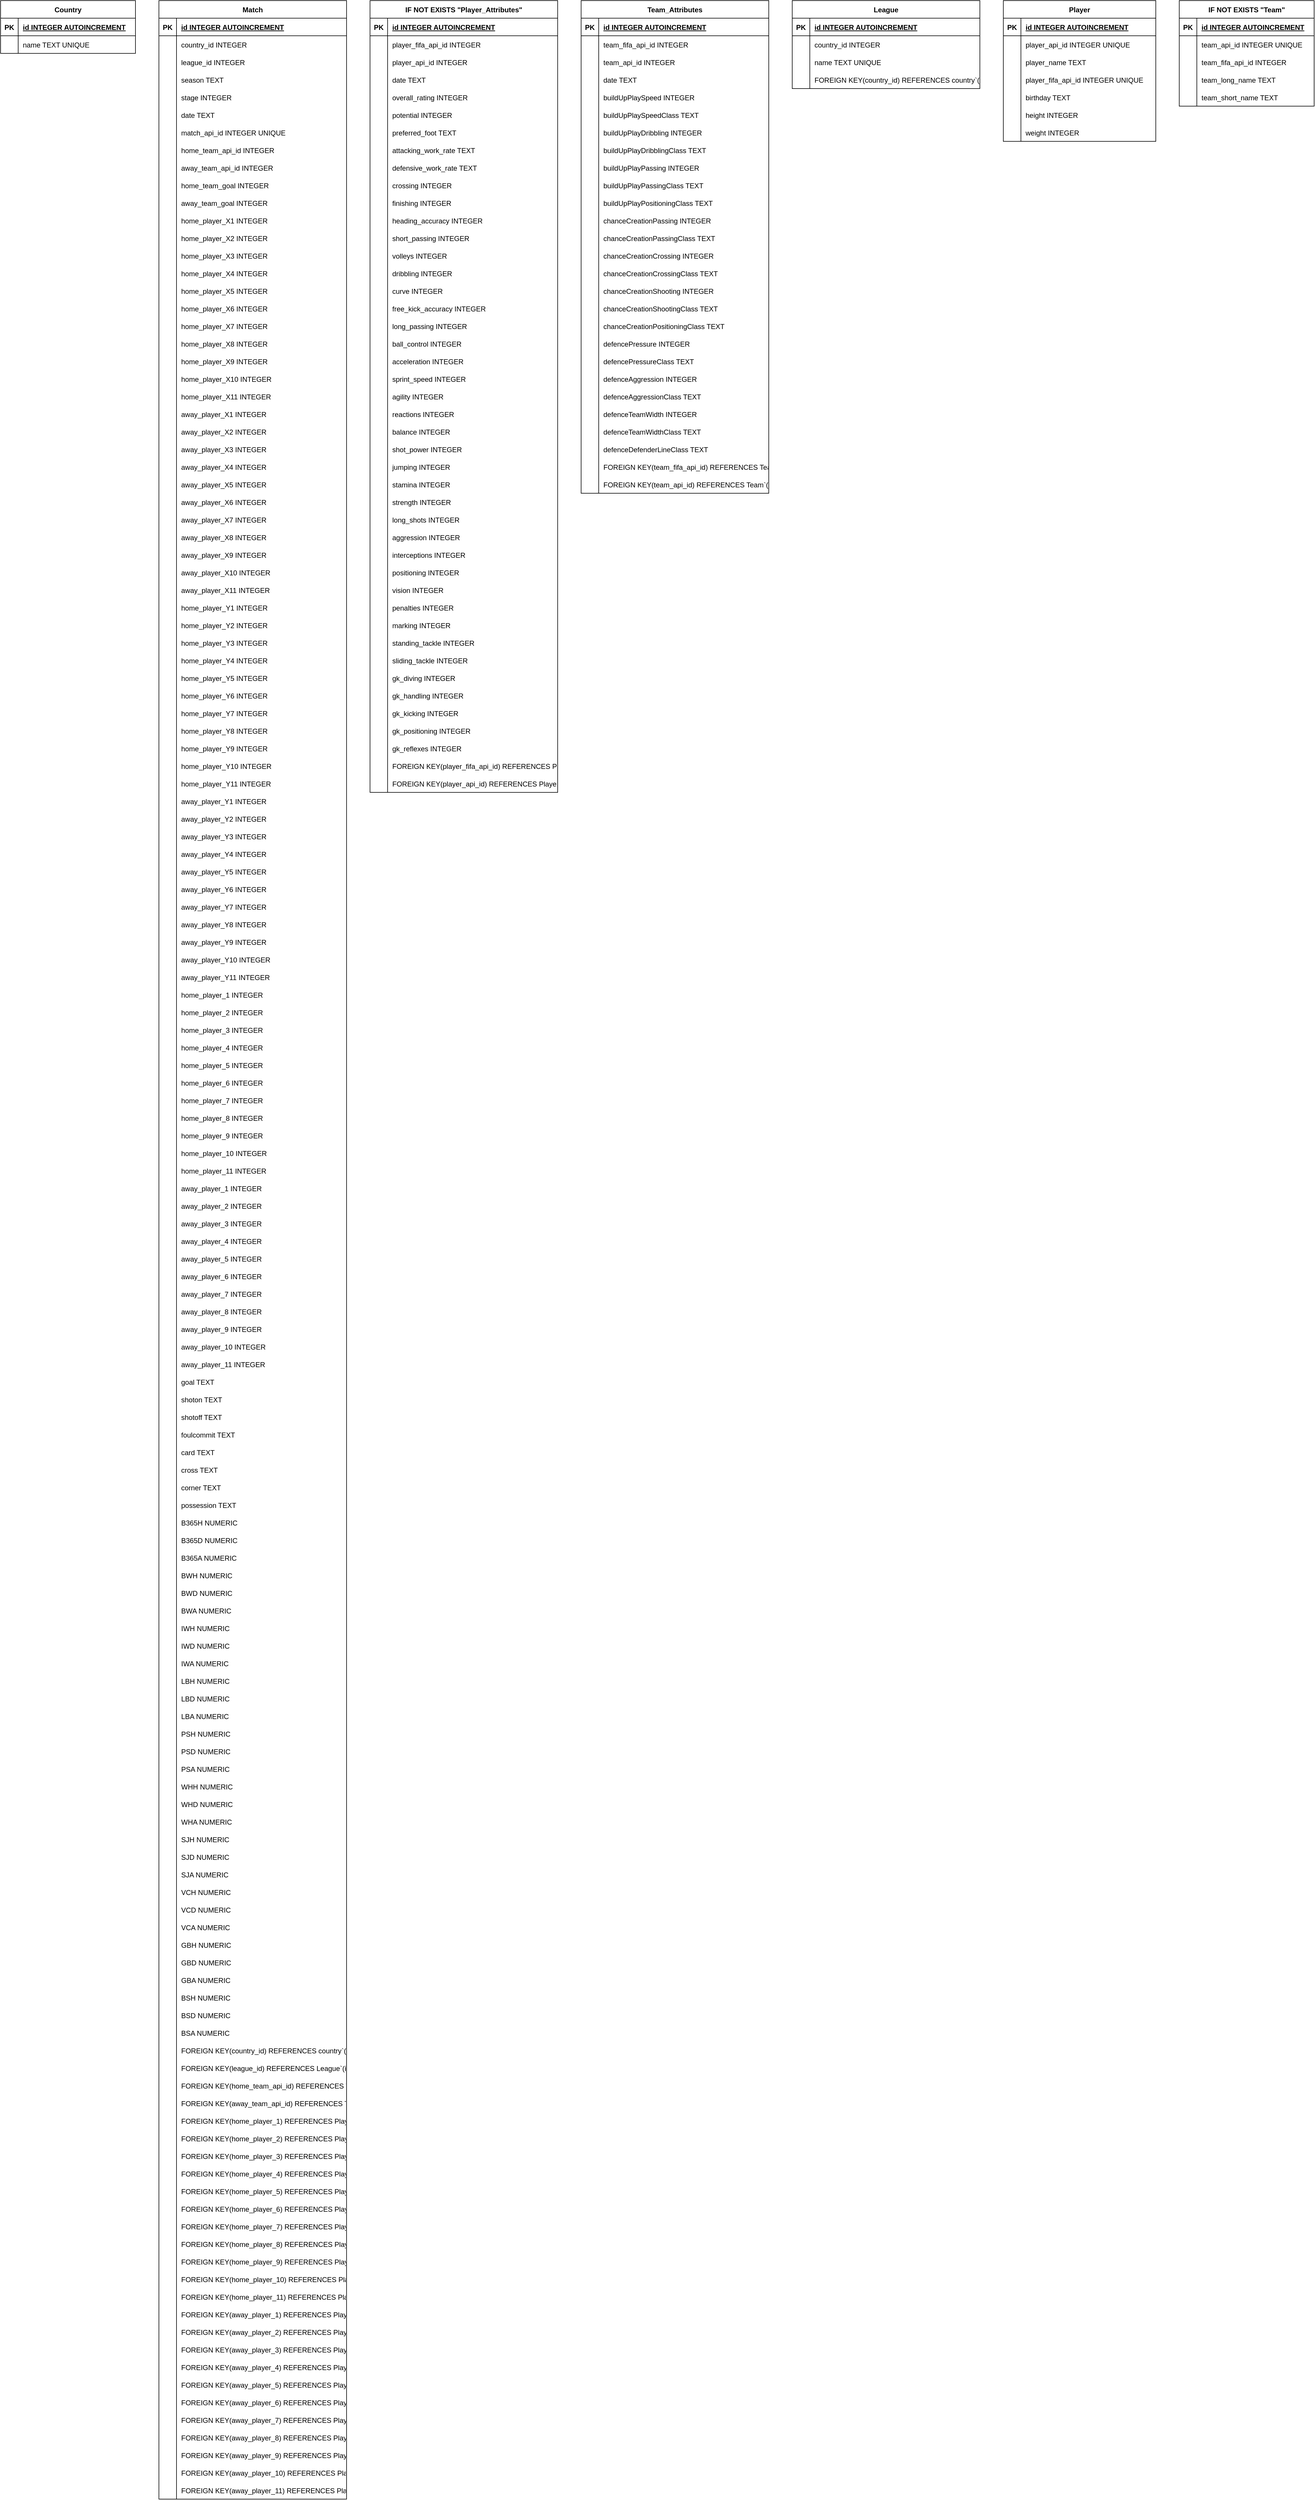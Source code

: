 <mxfile version="26.0.16">
  <diagram name="Page-1" id="RDXMtUPHivYZusdjzmcV">
    <mxGraphModel dx="2261" dy="3110" grid="1" gridSize="10" guides="1" tooltips="1" connect="1" arrows="1" fold="1" page="1" pageScale="1" pageWidth="827" pageHeight="1169" math="0" shadow="0">
      <root>
        <mxCell id="0" />
        <mxCell id="1" parent="0" />
        <mxCell id="dLl5H3gQwxuNwcPFOymf-1" value="Country" style="shape=table;startSize=30;container=1;collapsible=1;childLayout=tableLayout;fixedRows=1;rowLines=0;fontStyle=1;align=center;resizeLast=1;" vertex="1" parent="1">
          <mxGeometry x="-710" y="-1730" width="230" height="90" as="geometry" />
        </mxCell>
        <mxCell id="dLl5H3gQwxuNwcPFOymf-2" value="" style="shape=tableRow;horizontal=0;startSize=0;swimlaneHead=0;swimlaneBody=0;fillColor=none;collapsible=0;dropTarget=0;points=[[0,0.5],[1,0.5]];portConstraint=eastwest;strokeColor=inherit;top=0;left=0;right=0;bottom=1;" vertex="1" parent="dLl5H3gQwxuNwcPFOymf-1">
          <mxGeometry y="30" width="230" height="30" as="geometry" />
        </mxCell>
        <mxCell id="dLl5H3gQwxuNwcPFOymf-3" value="PK" style="shape=partialRectangle;overflow=hidden;connectable=0;fillColor=none;strokeColor=inherit;top=0;left=0;bottom=0;right=0;fontStyle=1;" vertex="1" parent="dLl5H3gQwxuNwcPFOymf-2">
          <mxGeometry width="30" height="30" as="geometry">
            <mxRectangle width="30" height="30" as="alternateBounds" />
          </mxGeometry>
        </mxCell>
        <mxCell id="dLl5H3gQwxuNwcPFOymf-4" value="id&#x9;INTEGER  AUTOINCREMENT" style="shape=partialRectangle;overflow=hidden;connectable=0;fillColor=none;align=left;strokeColor=inherit;top=0;left=0;bottom=0;right=0;spacingLeft=6;fontStyle=5;" vertex="1" parent="dLl5H3gQwxuNwcPFOymf-2">
          <mxGeometry x="30" width="200" height="30" as="geometry">
            <mxRectangle width="200" height="30" as="alternateBounds" />
          </mxGeometry>
        </mxCell>
        <mxCell id="dLl5H3gQwxuNwcPFOymf-5" value="" style="shape=tableRow;horizontal=0;startSize=0;swimlaneHead=0;swimlaneBody=0;fillColor=none;collapsible=0;dropTarget=0;points=[[0,0.5],[1,0.5]];portConstraint=eastwest;strokeColor=inherit;top=0;left=0;right=0;bottom=0;" vertex="1" parent="dLl5H3gQwxuNwcPFOymf-1">
          <mxGeometry y="60" width="230" height="30" as="geometry" />
        </mxCell>
        <mxCell id="dLl5H3gQwxuNwcPFOymf-6" value="" style="shape=partialRectangle;overflow=hidden;connectable=0;fillColor=none;strokeColor=inherit;top=0;left=0;bottom=0;right=0;" vertex="1" parent="dLl5H3gQwxuNwcPFOymf-5">
          <mxGeometry width="30" height="30" as="geometry">
            <mxRectangle width="30" height="30" as="alternateBounds" />
          </mxGeometry>
        </mxCell>
        <mxCell id="dLl5H3gQwxuNwcPFOymf-7" value="name&#x9;TEXT UNIQUE" style="shape=partialRectangle;overflow=hidden;connectable=0;fillColor=none;align=left;strokeColor=inherit;top=0;left=0;bottom=0;right=0;spacingLeft=6;" vertex="1" parent="dLl5H3gQwxuNwcPFOymf-5">
          <mxGeometry x="30" width="200" height="30" as="geometry">
            <mxRectangle width="200" height="30" as="alternateBounds" />
          </mxGeometry>
        </mxCell>
        <mxCell id="dLl5H3gQwxuNwcPFOymf-8" value="Match" style="shape=table;startSize=30;container=1;collapsible=1;childLayout=tableLayout;fixedRows=1;rowLines=0;fontStyle=1;align=center;resizeLast=1;" vertex="1" parent="1">
          <mxGeometry x="-440" y="-1730" width="320" height="4260" as="geometry" />
        </mxCell>
        <mxCell id="dLl5H3gQwxuNwcPFOymf-9" value="" style="shape=tableRow;horizontal=0;startSize=0;swimlaneHead=0;swimlaneBody=0;fillColor=none;collapsible=0;dropTarget=0;points=[[0,0.5],[1,0.5]];portConstraint=eastwest;strokeColor=inherit;top=0;left=0;right=0;bottom=1;" vertex="1" parent="dLl5H3gQwxuNwcPFOymf-8">
          <mxGeometry y="30" width="320" height="30" as="geometry" />
        </mxCell>
        <mxCell id="dLl5H3gQwxuNwcPFOymf-10" value="PK" style="shape=partialRectangle;overflow=hidden;connectable=0;fillColor=none;strokeColor=inherit;top=0;left=0;bottom=0;right=0;fontStyle=1;" vertex="1" parent="dLl5H3gQwxuNwcPFOymf-9">
          <mxGeometry width="30" height="30" as="geometry">
            <mxRectangle width="30" height="30" as="alternateBounds" />
          </mxGeometry>
        </mxCell>
        <mxCell id="dLl5H3gQwxuNwcPFOymf-11" value="id&#x9;INTEGER  AUTOINCREMENT" style="shape=partialRectangle;overflow=hidden;connectable=0;fillColor=none;align=left;strokeColor=inherit;top=0;left=0;bottom=0;right=0;spacingLeft=6;fontStyle=5;" vertex="1" parent="dLl5H3gQwxuNwcPFOymf-9">
          <mxGeometry x="30" width="290" height="30" as="geometry">
            <mxRectangle width="290" height="30" as="alternateBounds" />
          </mxGeometry>
        </mxCell>
        <mxCell id="dLl5H3gQwxuNwcPFOymf-12" value="" style="shape=tableRow;horizontal=0;startSize=0;swimlaneHead=0;swimlaneBody=0;fillColor=none;collapsible=0;dropTarget=0;points=[[0,0.5],[1,0.5]];portConstraint=eastwest;strokeColor=inherit;top=0;left=0;right=0;bottom=0;" vertex="1" parent="dLl5H3gQwxuNwcPFOymf-8">
          <mxGeometry y="60" width="320" height="30" as="geometry" />
        </mxCell>
        <mxCell id="dLl5H3gQwxuNwcPFOymf-13" value="" style="shape=partialRectangle;overflow=hidden;connectable=0;fillColor=none;strokeColor=inherit;top=0;left=0;bottom=0;right=0;" vertex="1" parent="dLl5H3gQwxuNwcPFOymf-12">
          <mxGeometry width="30" height="30" as="geometry">
            <mxRectangle width="30" height="30" as="alternateBounds" />
          </mxGeometry>
        </mxCell>
        <mxCell id="dLl5H3gQwxuNwcPFOymf-14" value="country_id&#x9;INTEGER" style="shape=partialRectangle;overflow=hidden;connectable=0;fillColor=none;align=left;strokeColor=inherit;top=0;left=0;bottom=0;right=0;spacingLeft=6;" vertex="1" parent="dLl5H3gQwxuNwcPFOymf-12">
          <mxGeometry x="30" width="290" height="30" as="geometry">
            <mxRectangle width="290" height="30" as="alternateBounds" />
          </mxGeometry>
        </mxCell>
        <mxCell id="dLl5H3gQwxuNwcPFOymf-15" value="" style="shape=tableRow;horizontal=0;startSize=0;swimlaneHead=0;swimlaneBody=0;fillColor=none;collapsible=0;dropTarget=0;points=[[0,0.5],[1,0.5]];portConstraint=eastwest;strokeColor=inherit;top=0;left=0;right=0;bottom=0;" vertex="1" parent="dLl5H3gQwxuNwcPFOymf-8">
          <mxGeometry y="90" width="320" height="30" as="geometry" />
        </mxCell>
        <mxCell id="dLl5H3gQwxuNwcPFOymf-16" value="" style="shape=partialRectangle;overflow=hidden;connectable=0;fillColor=none;strokeColor=inherit;top=0;left=0;bottom=0;right=0;" vertex="1" parent="dLl5H3gQwxuNwcPFOymf-15">
          <mxGeometry width="30" height="30" as="geometry">
            <mxRectangle width="30" height="30" as="alternateBounds" />
          </mxGeometry>
        </mxCell>
        <mxCell id="dLl5H3gQwxuNwcPFOymf-17" value="league_id&#x9;INTEGER" style="shape=partialRectangle;overflow=hidden;connectable=0;fillColor=none;align=left;strokeColor=inherit;top=0;left=0;bottom=0;right=0;spacingLeft=6;" vertex="1" parent="dLl5H3gQwxuNwcPFOymf-15">
          <mxGeometry x="30" width="290" height="30" as="geometry">
            <mxRectangle width="290" height="30" as="alternateBounds" />
          </mxGeometry>
        </mxCell>
        <mxCell id="dLl5H3gQwxuNwcPFOymf-18" value="" style="shape=tableRow;horizontal=0;startSize=0;swimlaneHead=0;swimlaneBody=0;fillColor=none;collapsible=0;dropTarget=0;points=[[0,0.5],[1,0.5]];portConstraint=eastwest;strokeColor=inherit;top=0;left=0;right=0;bottom=0;" vertex="1" parent="dLl5H3gQwxuNwcPFOymf-8">
          <mxGeometry y="120" width="320" height="30" as="geometry" />
        </mxCell>
        <mxCell id="dLl5H3gQwxuNwcPFOymf-19" value="" style="shape=partialRectangle;overflow=hidden;connectable=0;fillColor=none;strokeColor=inherit;top=0;left=0;bottom=0;right=0;" vertex="1" parent="dLl5H3gQwxuNwcPFOymf-18">
          <mxGeometry width="30" height="30" as="geometry">
            <mxRectangle width="30" height="30" as="alternateBounds" />
          </mxGeometry>
        </mxCell>
        <mxCell id="dLl5H3gQwxuNwcPFOymf-20" value="season&#x9;TEXT" style="shape=partialRectangle;overflow=hidden;connectable=0;fillColor=none;align=left;strokeColor=inherit;top=0;left=0;bottom=0;right=0;spacingLeft=6;" vertex="1" parent="dLl5H3gQwxuNwcPFOymf-18">
          <mxGeometry x="30" width="290" height="30" as="geometry">
            <mxRectangle width="290" height="30" as="alternateBounds" />
          </mxGeometry>
        </mxCell>
        <mxCell id="dLl5H3gQwxuNwcPFOymf-21" value="" style="shape=tableRow;horizontal=0;startSize=0;swimlaneHead=0;swimlaneBody=0;fillColor=none;collapsible=0;dropTarget=0;points=[[0,0.5],[1,0.5]];portConstraint=eastwest;strokeColor=inherit;top=0;left=0;right=0;bottom=0;" vertex="1" parent="dLl5H3gQwxuNwcPFOymf-8">
          <mxGeometry y="150" width="320" height="30" as="geometry" />
        </mxCell>
        <mxCell id="dLl5H3gQwxuNwcPFOymf-22" value="" style="shape=partialRectangle;overflow=hidden;connectable=0;fillColor=none;strokeColor=inherit;top=0;left=0;bottom=0;right=0;" vertex="1" parent="dLl5H3gQwxuNwcPFOymf-21">
          <mxGeometry width="30" height="30" as="geometry">
            <mxRectangle width="30" height="30" as="alternateBounds" />
          </mxGeometry>
        </mxCell>
        <mxCell id="dLl5H3gQwxuNwcPFOymf-23" value="stage&#x9;INTEGER" style="shape=partialRectangle;overflow=hidden;connectable=0;fillColor=none;align=left;strokeColor=inherit;top=0;left=0;bottom=0;right=0;spacingLeft=6;" vertex="1" parent="dLl5H3gQwxuNwcPFOymf-21">
          <mxGeometry x="30" width="290" height="30" as="geometry">
            <mxRectangle width="290" height="30" as="alternateBounds" />
          </mxGeometry>
        </mxCell>
        <mxCell id="dLl5H3gQwxuNwcPFOymf-24" value="" style="shape=tableRow;horizontal=0;startSize=0;swimlaneHead=0;swimlaneBody=0;fillColor=none;collapsible=0;dropTarget=0;points=[[0,0.5],[1,0.5]];portConstraint=eastwest;strokeColor=inherit;top=0;left=0;right=0;bottom=0;" vertex="1" parent="dLl5H3gQwxuNwcPFOymf-8">
          <mxGeometry y="180" width="320" height="30" as="geometry" />
        </mxCell>
        <mxCell id="dLl5H3gQwxuNwcPFOymf-25" value="" style="shape=partialRectangle;overflow=hidden;connectable=0;fillColor=none;strokeColor=inherit;top=0;left=0;bottom=0;right=0;" vertex="1" parent="dLl5H3gQwxuNwcPFOymf-24">
          <mxGeometry width="30" height="30" as="geometry">
            <mxRectangle width="30" height="30" as="alternateBounds" />
          </mxGeometry>
        </mxCell>
        <mxCell id="dLl5H3gQwxuNwcPFOymf-26" value="date&#x9;TEXT" style="shape=partialRectangle;overflow=hidden;connectable=0;fillColor=none;align=left;strokeColor=inherit;top=0;left=0;bottom=0;right=0;spacingLeft=6;" vertex="1" parent="dLl5H3gQwxuNwcPFOymf-24">
          <mxGeometry x="30" width="290" height="30" as="geometry">
            <mxRectangle width="290" height="30" as="alternateBounds" />
          </mxGeometry>
        </mxCell>
        <mxCell id="dLl5H3gQwxuNwcPFOymf-27" value="" style="shape=tableRow;horizontal=0;startSize=0;swimlaneHead=0;swimlaneBody=0;fillColor=none;collapsible=0;dropTarget=0;points=[[0,0.5],[1,0.5]];portConstraint=eastwest;strokeColor=inherit;top=0;left=0;right=0;bottom=0;" vertex="1" parent="dLl5H3gQwxuNwcPFOymf-8">
          <mxGeometry y="210" width="320" height="30" as="geometry" />
        </mxCell>
        <mxCell id="dLl5H3gQwxuNwcPFOymf-28" value="" style="shape=partialRectangle;overflow=hidden;connectable=0;fillColor=none;strokeColor=inherit;top=0;left=0;bottom=0;right=0;" vertex="1" parent="dLl5H3gQwxuNwcPFOymf-27">
          <mxGeometry width="30" height="30" as="geometry">
            <mxRectangle width="30" height="30" as="alternateBounds" />
          </mxGeometry>
        </mxCell>
        <mxCell id="dLl5H3gQwxuNwcPFOymf-29" value="match_api_id&#x9;INTEGER UNIQUE" style="shape=partialRectangle;overflow=hidden;connectable=0;fillColor=none;align=left;strokeColor=inherit;top=0;left=0;bottom=0;right=0;spacingLeft=6;" vertex="1" parent="dLl5H3gQwxuNwcPFOymf-27">
          <mxGeometry x="30" width="290" height="30" as="geometry">
            <mxRectangle width="290" height="30" as="alternateBounds" />
          </mxGeometry>
        </mxCell>
        <mxCell id="dLl5H3gQwxuNwcPFOymf-30" value="" style="shape=tableRow;horizontal=0;startSize=0;swimlaneHead=0;swimlaneBody=0;fillColor=none;collapsible=0;dropTarget=0;points=[[0,0.5],[1,0.5]];portConstraint=eastwest;strokeColor=inherit;top=0;left=0;right=0;bottom=0;" vertex="1" parent="dLl5H3gQwxuNwcPFOymf-8">
          <mxGeometry y="240" width="320" height="30" as="geometry" />
        </mxCell>
        <mxCell id="dLl5H3gQwxuNwcPFOymf-31" value="" style="shape=partialRectangle;overflow=hidden;connectable=0;fillColor=none;strokeColor=inherit;top=0;left=0;bottom=0;right=0;" vertex="1" parent="dLl5H3gQwxuNwcPFOymf-30">
          <mxGeometry width="30" height="30" as="geometry">
            <mxRectangle width="30" height="30" as="alternateBounds" />
          </mxGeometry>
        </mxCell>
        <mxCell id="dLl5H3gQwxuNwcPFOymf-32" value="home_team_api_id&#x9;INTEGER" style="shape=partialRectangle;overflow=hidden;connectable=0;fillColor=none;align=left;strokeColor=inherit;top=0;left=0;bottom=0;right=0;spacingLeft=6;" vertex="1" parent="dLl5H3gQwxuNwcPFOymf-30">
          <mxGeometry x="30" width="290" height="30" as="geometry">
            <mxRectangle width="290" height="30" as="alternateBounds" />
          </mxGeometry>
        </mxCell>
        <mxCell id="dLl5H3gQwxuNwcPFOymf-33" value="" style="shape=tableRow;horizontal=0;startSize=0;swimlaneHead=0;swimlaneBody=0;fillColor=none;collapsible=0;dropTarget=0;points=[[0,0.5],[1,0.5]];portConstraint=eastwest;strokeColor=inherit;top=0;left=0;right=0;bottom=0;" vertex="1" parent="dLl5H3gQwxuNwcPFOymf-8">
          <mxGeometry y="270" width="320" height="30" as="geometry" />
        </mxCell>
        <mxCell id="dLl5H3gQwxuNwcPFOymf-34" value="" style="shape=partialRectangle;overflow=hidden;connectable=0;fillColor=none;strokeColor=inherit;top=0;left=0;bottom=0;right=0;" vertex="1" parent="dLl5H3gQwxuNwcPFOymf-33">
          <mxGeometry width="30" height="30" as="geometry">
            <mxRectangle width="30" height="30" as="alternateBounds" />
          </mxGeometry>
        </mxCell>
        <mxCell id="dLl5H3gQwxuNwcPFOymf-35" value="away_team_api_id&#x9;INTEGER" style="shape=partialRectangle;overflow=hidden;connectable=0;fillColor=none;align=left;strokeColor=inherit;top=0;left=0;bottom=0;right=0;spacingLeft=6;" vertex="1" parent="dLl5H3gQwxuNwcPFOymf-33">
          <mxGeometry x="30" width="290" height="30" as="geometry">
            <mxRectangle width="290" height="30" as="alternateBounds" />
          </mxGeometry>
        </mxCell>
        <mxCell id="dLl5H3gQwxuNwcPFOymf-36" value="" style="shape=tableRow;horizontal=0;startSize=0;swimlaneHead=0;swimlaneBody=0;fillColor=none;collapsible=0;dropTarget=0;points=[[0,0.5],[1,0.5]];portConstraint=eastwest;strokeColor=inherit;top=0;left=0;right=0;bottom=0;" vertex="1" parent="dLl5H3gQwxuNwcPFOymf-8">
          <mxGeometry y="300" width="320" height="30" as="geometry" />
        </mxCell>
        <mxCell id="dLl5H3gQwxuNwcPFOymf-37" value="" style="shape=partialRectangle;overflow=hidden;connectable=0;fillColor=none;strokeColor=inherit;top=0;left=0;bottom=0;right=0;" vertex="1" parent="dLl5H3gQwxuNwcPFOymf-36">
          <mxGeometry width="30" height="30" as="geometry">
            <mxRectangle width="30" height="30" as="alternateBounds" />
          </mxGeometry>
        </mxCell>
        <mxCell id="dLl5H3gQwxuNwcPFOymf-38" value="home_team_goal&#x9;INTEGER" style="shape=partialRectangle;overflow=hidden;connectable=0;fillColor=none;align=left;strokeColor=inherit;top=0;left=0;bottom=0;right=0;spacingLeft=6;" vertex="1" parent="dLl5H3gQwxuNwcPFOymf-36">
          <mxGeometry x="30" width="290" height="30" as="geometry">
            <mxRectangle width="290" height="30" as="alternateBounds" />
          </mxGeometry>
        </mxCell>
        <mxCell id="dLl5H3gQwxuNwcPFOymf-39" value="" style="shape=tableRow;horizontal=0;startSize=0;swimlaneHead=0;swimlaneBody=0;fillColor=none;collapsible=0;dropTarget=0;points=[[0,0.5],[1,0.5]];portConstraint=eastwest;strokeColor=inherit;top=0;left=0;right=0;bottom=0;" vertex="1" parent="dLl5H3gQwxuNwcPFOymf-8">
          <mxGeometry y="330" width="320" height="30" as="geometry" />
        </mxCell>
        <mxCell id="dLl5H3gQwxuNwcPFOymf-40" value="" style="shape=partialRectangle;overflow=hidden;connectable=0;fillColor=none;strokeColor=inherit;top=0;left=0;bottom=0;right=0;" vertex="1" parent="dLl5H3gQwxuNwcPFOymf-39">
          <mxGeometry width="30" height="30" as="geometry">
            <mxRectangle width="30" height="30" as="alternateBounds" />
          </mxGeometry>
        </mxCell>
        <mxCell id="dLl5H3gQwxuNwcPFOymf-41" value="away_team_goal&#x9;INTEGER" style="shape=partialRectangle;overflow=hidden;connectable=0;fillColor=none;align=left;strokeColor=inherit;top=0;left=0;bottom=0;right=0;spacingLeft=6;" vertex="1" parent="dLl5H3gQwxuNwcPFOymf-39">
          <mxGeometry x="30" width="290" height="30" as="geometry">
            <mxRectangle width="290" height="30" as="alternateBounds" />
          </mxGeometry>
        </mxCell>
        <mxCell id="dLl5H3gQwxuNwcPFOymf-42" value="" style="shape=tableRow;horizontal=0;startSize=0;swimlaneHead=0;swimlaneBody=0;fillColor=none;collapsible=0;dropTarget=0;points=[[0,0.5],[1,0.5]];portConstraint=eastwest;strokeColor=inherit;top=0;left=0;right=0;bottom=0;" vertex="1" parent="dLl5H3gQwxuNwcPFOymf-8">
          <mxGeometry y="360" width="320" height="30" as="geometry" />
        </mxCell>
        <mxCell id="dLl5H3gQwxuNwcPFOymf-43" value="" style="shape=partialRectangle;overflow=hidden;connectable=0;fillColor=none;strokeColor=inherit;top=0;left=0;bottom=0;right=0;" vertex="1" parent="dLl5H3gQwxuNwcPFOymf-42">
          <mxGeometry width="30" height="30" as="geometry">
            <mxRectangle width="30" height="30" as="alternateBounds" />
          </mxGeometry>
        </mxCell>
        <mxCell id="dLl5H3gQwxuNwcPFOymf-44" value="home_player_X1&#x9;INTEGER" style="shape=partialRectangle;overflow=hidden;connectable=0;fillColor=none;align=left;strokeColor=inherit;top=0;left=0;bottom=0;right=0;spacingLeft=6;" vertex="1" parent="dLl5H3gQwxuNwcPFOymf-42">
          <mxGeometry x="30" width="290" height="30" as="geometry">
            <mxRectangle width="290" height="30" as="alternateBounds" />
          </mxGeometry>
        </mxCell>
        <mxCell id="dLl5H3gQwxuNwcPFOymf-45" value="" style="shape=tableRow;horizontal=0;startSize=0;swimlaneHead=0;swimlaneBody=0;fillColor=none;collapsible=0;dropTarget=0;points=[[0,0.5],[1,0.5]];portConstraint=eastwest;strokeColor=inherit;top=0;left=0;right=0;bottom=0;" vertex="1" parent="dLl5H3gQwxuNwcPFOymf-8">
          <mxGeometry y="390" width="320" height="30" as="geometry" />
        </mxCell>
        <mxCell id="dLl5H3gQwxuNwcPFOymf-46" value="" style="shape=partialRectangle;overflow=hidden;connectable=0;fillColor=none;strokeColor=inherit;top=0;left=0;bottom=0;right=0;" vertex="1" parent="dLl5H3gQwxuNwcPFOymf-45">
          <mxGeometry width="30" height="30" as="geometry">
            <mxRectangle width="30" height="30" as="alternateBounds" />
          </mxGeometry>
        </mxCell>
        <mxCell id="dLl5H3gQwxuNwcPFOymf-47" value="home_player_X2&#x9;INTEGER" style="shape=partialRectangle;overflow=hidden;connectable=0;fillColor=none;align=left;strokeColor=inherit;top=0;left=0;bottom=0;right=0;spacingLeft=6;" vertex="1" parent="dLl5H3gQwxuNwcPFOymf-45">
          <mxGeometry x="30" width="290" height="30" as="geometry">
            <mxRectangle width="290" height="30" as="alternateBounds" />
          </mxGeometry>
        </mxCell>
        <mxCell id="dLl5H3gQwxuNwcPFOymf-48" value="" style="shape=tableRow;horizontal=0;startSize=0;swimlaneHead=0;swimlaneBody=0;fillColor=none;collapsible=0;dropTarget=0;points=[[0,0.5],[1,0.5]];portConstraint=eastwest;strokeColor=inherit;top=0;left=0;right=0;bottom=0;" vertex="1" parent="dLl5H3gQwxuNwcPFOymf-8">
          <mxGeometry y="420" width="320" height="30" as="geometry" />
        </mxCell>
        <mxCell id="dLl5H3gQwxuNwcPFOymf-49" value="" style="shape=partialRectangle;overflow=hidden;connectable=0;fillColor=none;strokeColor=inherit;top=0;left=0;bottom=0;right=0;" vertex="1" parent="dLl5H3gQwxuNwcPFOymf-48">
          <mxGeometry width="30" height="30" as="geometry">
            <mxRectangle width="30" height="30" as="alternateBounds" />
          </mxGeometry>
        </mxCell>
        <mxCell id="dLl5H3gQwxuNwcPFOymf-50" value="home_player_X3&#x9;INTEGER" style="shape=partialRectangle;overflow=hidden;connectable=0;fillColor=none;align=left;strokeColor=inherit;top=0;left=0;bottom=0;right=0;spacingLeft=6;" vertex="1" parent="dLl5H3gQwxuNwcPFOymf-48">
          <mxGeometry x="30" width="290" height="30" as="geometry">
            <mxRectangle width="290" height="30" as="alternateBounds" />
          </mxGeometry>
        </mxCell>
        <mxCell id="dLl5H3gQwxuNwcPFOymf-51" value="" style="shape=tableRow;horizontal=0;startSize=0;swimlaneHead=0;swimlaneBody=0;fillColor=none;collapsible=0;dropTarget=0;points=[[0,0.5],[1,0.5]];portConstraint=eastwest;strokeColor=inherit;top=0;left=0;right=0;bottom=0;" vertex="1" parent="dLl5H3gQwxuNwcPFOymf-8">
          <mxGeometry y="450" width="320" height="30" as="geometry" />
        </mxCell>
        <mxCell id="dLl5H3gQwxuNwcPFOymf-52" value="" style="shape=partialRectangle;overflow=hidden;connectable=0;fillColor=none;strokeColor=inherit;top=0;left=0;bottom=0;right=0;" vertex="1" parent="dLl5H3gQwxuNwcPFOymf-51">
          <mxGeometry width="30" height="30" as="geometry">
            <mxRectangle width="30" height="30" as="alternateBounds" />
          </mxGeometry>
        </mxCell>
        <mxCell id="dLl5H3gQwxuNwcPFOymf-53" value="home_player_X4&#x9;INTEGER" style="shape=partialRectangle;overflow=hidden;connectable=0;fillColor=none;align=left;strokeColor=inherit;top=0;left=0;bottom=0;right=0;spacingLeft=6;" vertex="1" parent="dLl5H3gQwxuNwcPFOymf-51">
          <mxGeometry x="30" width="290" height="30" as="geometry">
            <mxRectangle width="290" height="30" as="alternateBounds" />
          </mxGeometry>
        </mxCell>
        <mxCell id="dLl5H3gQwxuNwcPFOymf-54" value="" style="shape=tableRow;horizontal=0;startSize=0;swimlaneHead=0;swimlaneBody=0;fillColor=none;collapsible=0;dropTarget=0;points=[[0,0.5],[1,0.5]];portConstraint=eastwest;strokeColor=inherit;top=0;left=0;right=0;bottom=0;" vertex="1" parent="dLl5H3gQwxuNwcPFOymf-8">
          <mxGeometry y="480" width="320" height="30" as="geometry" />
        </mxCell>
        <mxCell id="dLl5H3gQwxuNwcPFOymf-55" value="" style="shape=partialRectangle;overflow=hidden;connectable=0;fillColor=none;strokeColor=inherit;top=0;left=0;bottom=0;right=0;" vertex="1" parent="dLl5H3gQwxuNwcPFOymf-54">
          <mxGeometry width="30" height="30" as="geometry">
            <mxRectangle width="30" height="30" as="alternateBounds" />
          </mxGeometry>
        </mxCell>
        <mxCell id="dLl5H3gQwxuNwcPFOymf-56" value="home_player_X5&#x9;INTEGER" style="shape=partialRectangle;overflow=hidden;connectable=0;fillColor=none;align=left;strokeColor=inherit;top=0;left=0;bottom=0;right=0;spacingLeft=6;" vertex="1" parent="dLl5H3gQwxuNwcPFOymf-54">
          <mxGeometry x="30" width="290" height="30" as="geometry">
            <mxRectangle width="290" height="30" as="alternateBounds" />
          </mxGeometry>
        </mxCell>
        <mxCell id="dLl5H3gQwxuNwcPFOymf-57" value="" style="shape=tableRow;horizontal=0;startSize=0;swimlaneHead=0;swimlaneBody=0;fillColor=none;collapsible=0;dropTarget=0;points=[[0,0.5],[1,0.5]];portConstraint=eastwest;strokeColor=inherit;top=0;left=0;right=0;bottom=0;" vertex="1" parent="dLl5H3gQwxuNwcPFOymf-8">
          <mxGeometry y="510" width="320" height="30" as="geometry" />
        </mxCell>
        <mxCell id="dLl5H3gQwxuNwcPFOymf-58" value="" style="shape=partialRectangle;overflow=hidden;connectable=0;fillColor=none;strokeColor=inherit;top=0;left=0;bottom=0;right=0;" vertex="1" parent="dLl5H3gQwxuNwcPFOymf-57">
          <mxGeometry width="30" height="30" as="geometry">
            <mxRectangle width="30" height="30" as="alternateBounds" />
          </mxGeometry>
        </mxCell>
        <mxCell id="dLl5H3gQwxuNwcPFOymf-59" value="home_player_X6&#x9;INTEGER" style="shape=partialRectangle;overflow=hidden;connectable=0;fillColor=none;align=left;strokeColor=inherit;top=0;left=0;bottom=0;right=0;spacingLeft=6;" vertex="1" parent="dLl5H3gQwxuNwcPFOymf-57">
          <mxGeometry x="30" width="290" height="30" as="geometry">
            <mxRectangle width="290" height="30" as="alternateBounds" />
          </mxGeometry>
        </mxCell>
        <mxCell id="dLl5H3gQwxuNwcPFOymf-60" value="" style="shape=tableRow;horizontal=0;startSize=0;swimlaneHead=0;swimlaneBody=0;fillColor=none;collapsible=0;dropTarget=0;points=[[0,0.5],[1,0.5]];portConstraint=eastwest;strokeColor=inherit;top=0;left=0;right=0;bottom=0;" vertex="1" parent="dLl5H3gQwxuNwcPFOymf-8">
          <mxGeometry y="540" width="320" height="30" as="geometry" />
        </mxCell>
        <mxCell id="dLl5H3gQwxuNwcPFOymf-61" value="" style="shape=partialRectangle;overflow=hidden;connectable=0;fillColor=none;strokeColor=inherit;top=0;left=0;bottom=0;right=0;" vertex="1" parent="dLl5H3gQwxuNwcPFOymf-60">
          <mxGeometry width="30" height="30" as="geometry">
            <mxRectangle width="30" height="30" as="alternateBounds" />
          </mxGeometry>
        </mxCell>
        <mxCell id="dLl5H3gQwxuNwcPFOymf-62" value="home_player_X7&#x9;INTEGER" style="shape=partialRectangle;overflow=hidden;connectable=0;fillColor=none;align=left;strokeColor=inherit;top=0;left=0;bottom=0;right=0;spacingLeft=6;" vertex="1" parent="dLl5H3gQwxuNwcPFOymf-60">
          <mxGeometry x="30" width="290" height="30" as="geometry">
            <mxRectangle width="290" height="30" as="alternateBounds" />
          </mxGeometry>
        </mxCell>
        <mxCell id="dLl5H3gQwxuNwcPFOymf-63" value="" style="shape=tableRow;horizontal=0;startSize=0;swimlaneHead=0;swimlaneBody=0;fillColor=none;collapsible=0;dropTarget=0;points=[[0,0.5],[1,0.5]];portConstraint=eastwest;strokeColor=inherit;top=0;left=0;right=0;bottom=0;" vertex="1" parent="dLl5H3gQwxuNwcPFOymf-8">
          <mxGeometry y="570" width="320" height="30" as="geometry" />
        </mxCell>
        <mxCell id="dLl5H3gQwxuNwcPFOymf-64" value="" style="shape=partialRectangle;overflow=hidden;connectable=0;fillColor=none;strokeColor=inherit;top=0;left=0;bottom=0;right=0;" vertex="1" parent="dLl5H3gQwxuNwcPFOymf-63">
          <mxGeometry width="30" height="30" as="geometry">
            <mxRectangle width="30" height="30" as="alternateBounds" />
          </mxGeometry>
        </mxCell>
        <mxCell id="dLl5H3gQwxuNwcPFOymf-65" value="home_player_X8&#x9;INTEGER" style="shape=partialRectangle;overflow=hidden;connectable=0;fillColor=none;align=left;strokeColor=inherit;top=0;left=0;bottom=0;right=0;spacingLeft=6;" vertex="1" parent="dLl5H3gQwxuNwcPFOymf-63">
          <mxGeometry x="30" width="290" height="30" as="geometry">
            <mxRectangle width="290" height="30" as="alternateBounds" />
          </mxGeometry>
        </mxCell>
        <mxCell id="dLl5H3gQwxuNwcPFOymf-66" value="" style="shape=tableRow;horizontal=0;startSize=0;swimlaneHead=0;swimlaneBody=0;fillColor=none;collapsible=0;dropTarget=0;points=[[0,0.5],[1,0.5]];portConstraint=eastwest;strokeColor=inherit;top=0;left=0;right=0;bottom=0;" vertex="1" parent="dLl5H3gQwxuNwcPFOymf-8">
          <mxGeometry y="600" width="320" height="30" as="geometry" />
        </mxCell>
        <mxCell id="dLl5H3gQwxuNwcPFOymf-67" value="" style="shape=partialRectangle;overflow=hidden;connectable=0;fillColor=none;strokeColor=inherit;top=0;left=0;bottom=0;right=0;" vertex="1" parent="dLl5H3gQwxuNwcPFOymf-66">
          <mxGeometry width="30" height="30" as="geometry">
            <mxRectangle width="30" height="30" as="alternateBounds" />
          </mxGeometry>
        </mxCell>
        <mxCell id="dLl5H3gQwxuNwcPFOymf-68" value="home_player_X9&#x9;INTEGER" style="shape=partialRectangle;overflow=hidden;connectable=0;fillColor=none;align=left;strokeColor=inherit;top=0;left=0;bottom=0;right=0;spacingLeft=6;" vertex="1" parent="dLl5H3gQwxuNwcPFOymf-66">
          <mxGeometry x="30" width="290" height="30" as="geometry">
            <mxRectangle width="290" height="30" as="alternateBounds" />
          </mxGeometry>
        </mxCell>
        <mxCell id="dLl5H3gQwxuNwcPFOymf-69" value="" style="shape=tableRow;horizontal=0;startSize=0;swimlaneHead=0;swimlaneBody=0;fillColor=none;collapsible=0;dropTarget=0;points=[[0,0.5],[1,0.5]];portConstraint=eastwest;strokeColor=inherit;top=0;left=0;right=0;bottom=0;" vertex="1" parent="dLl5H3gQwxuNwcPFOymf-8">
          <mxGeometry y="630" width="320" height="30" as="geometry" />
        </mxCell>
        <mxCell id="dLl5H3gQwxuNwcPFOymf-70" value="" style="shape=partialRectangle;overflow=hidden;connectable=0;fillColor=none;strokeColor=inherit;top=0;left=0;bottom=0;right=0;" vertex="1" parent="dLl5H3gQwxuNwcPFOymf-69">
          <mxGeometry width="30" height="30" as="geometry">
            <mxRectangle width="30" height="30" as="alternateBounds" />
          </mxGeometry>
        </mxCell>
        <mxCell id="dLl5H3gQwxuNwcPFOymf-71" value="home_player_X10&#x9;INTEGER" style="shape=partialRectangle;overflow=hidden;connectable=0;fillColor=none;align=left;strokeColor=inherit;top=0;left=0;bottom=0;right=0;spacingLeft=6;" vertex="1" parent="dLl5H3gQwxuNwcPFOymf-69">
          <mxGeometry x="30" width="290" height="30" as="geometry">
            <mxRectangle width="290" height="30" as="alternateBounds" />
          </mxGeometry>
        </mxCell>
        <mxCell id="dLl5H3gQwxuNwcPFOymf-72" value="" style="shape=tableRow;horizontal=0;startSize=0;swimlaneHead=0;swimlaneBody=0;fillColor=none;collapsible=0;dropTarget=0;points=[[0,0.5],[1,0.5]];portConstraint=eastwest;strokeColor=inherit;top=0;left=0;right=0;bottom=0;" vertex="1" parent="dLl5H3gQwxuNwcPFOymf-8">
          <mxGeometry y="660" width="320" height="30" as="geometry" />
        </mxCell>
        <mxCell id="dLl5H3gQwxuNwcPFOymf-73" value="" style="shape=partialRectangle;overflow=hidden;connectable=0;fillColor=none;strokeColor=inherit;top=0;left=0;bottom=0;right=0;" vertex="1" parent="dLl5H3gQwxuNwcPFOymf-72">
          <mxGeometry width="30" height="30" as="geometry">
            <mxRectangle width="30" height="30" as="alternateBounds" />
          </mxGeometry>
        </mxCell>
        <mxCell id="dLl5H3gQwxuNwcPFOymf-74" value="home_player_X11&#x9;INTEGER" style="shape=partialRectangle;overflow=hidden;connectable=0;fillColor=none;align=left;strokeColor=inherit;top=0;left=0;bottom=0;right=0;spacingLeft=6;" vertex="1" parent="dLl5H3gQwxuNwcPFOymf-72">
          <mxGeometry x="30" width="290" height="30" as="geometry">
            <mxRectangle width="290" height="30" as="alternateBounds" />
          </mxGeometry>
        </mxCell>
        <mxCell id="dLl5H3gQwxuNwcPFOymf-75" value="" style="shape=tableRow;horizontal=0;startSize=0;swimlaneHead=0;swimlaneBody=0;fillColor=none;collapsible=0;dropTarget=0;points=[[0,0.5],[1,0.5]];portConstraint=eastwest;strokeColor=inherit;top=0;left=0;right=0;bottom=0;" vertex="1" parent="dLl5H3gQwxuNwcPFOymf-8">
          <mxGeometry y="690" width="320" height="30" as="geometry" />
        </mxCell>
        <mxCell id="dLl5H3gQwxuNwcPFOymf-76" value="" style="shape=partialRectangle;overflow=hidden;connectable=0;fillColor=none;strokeColor=inherit;top=0;left=0;bottom=0;right=0;" vertex="1" parent="dLl5H3gQwxuNwcPFOymf-75">
          <mxGeometry width="30" height="30" as="geometry">
            <mxRectangle width="30" height="30" as="alternateBounds" />
          </mxGeometry>
        </mxCell>
        <mxCell id="dLl5H3gQwxuNwcPFOymf-77" value="away_player_X1&#x9;INTEGER" style="shape=partialRectangle;overflow=hidden;connectable=0;fillColor=none;align=left;strokeColor=inherit;top=0;left=0;bottom=0;right=0;spacingLeft=6;" vertex="1" parent="dLl5H3gQwxuNwcPFOymf-75">
          <mxGeometry x="30" width="290" height="30" as="geometry">
            <mxRectangle width="290" height="30" as="alternateBounds" />
          </mxGeometry>
        </mxCell>
        <mxCell id="dLl5H3gQwxuNwcPFOymf-78" value="" style="shape=tableRow;horizontal=0;startSize=0;swimlaneHead=0;swimlaneBody=0;fillColor=none;collapsible=0;dropTarget=0;points=[[0,0.5],[1,0.5]];portConstraint=eastwest;strokeColor=inherit;top=0;left=0;right=0;bottom=0;" vertex="1" parent="dLl5H3gQwxuNwcPFOymf-8">
          <mxGeometry y="720" width="320" height="30" as="geometry" />
        </mxCell>
        <mxCell id="dLl5H3gQwxuNwcPFOymf-79" value="" style="shape=partialRectangle;overflow=hidden;connectable=0;fillColor=none;strokeColor=inherit;top=0;left=0;bottom=0;right=0;" vertex="1" parent="dLl5H3gQwxuNwcPFOymf-78">
          <mxGeometry width="30" height="30" as="geometry">
            <mxRectangle width="30" height="30" as="alternateBounds" />
          </mxGeometry>
        </mxCell>
        <mxCell id="dLl5H3gQwxuNwcPFOymf-80" value="away_player_X2&#x9;INTEGER" style="shape=partialRectangle;overflow=hidden;connectable=0;fillColor=none;align=left;strokeColor=inherit;top=0;left=0;bottom=0;right=0;spacingLeft=6;" vertex="1" parent="dLl5H3gQwxuNwcPFOymf-78">
          <mxGeometry x="30" width="290" height="30" as="geometry">
            <mxRectangle width="290" height="30" as="alternateBounds" />
          </mxGeometry>
        </mxCell>
        <mxCell id="dLl5H3gQwxuNwcPFOymf-81" value="" style="shape=tableRow;horizontal=0;startSize=0;swimlaneHead=0;swimlaneBody=0;fillColor=none;collapsible=0;dropTarget=0;points=[[0,0.5],[1,0.5]];portConstraint=eastwest;strokeColor=inherit;top=0;left=0;right=0;bottom=0;" vertex="1" parent="dLl5H3gQwxuNwcPFOymf-8">
          <mxGeometry y="750" width="320" height="30" as="geometry" />
        </mxCell>
        <mxCell id="dLl5H3gQwxuNwcPFOymf-82" value="" style="shape=partialRectangle;overflow=hidden;connectable=0;fillColor=none;strokeColor=inherit;top=0;left=0;bottom=0;right=0;" vertex="1" parent="dLl5H3gQwxuNwcPFOymf-81">
          <mxGeometry width="30" height="30" as="geometry">
            <mxRectangle width="30" height="30" as="alternateBounds" />
          </mxGeometry>
        </mxCell>
        <mxCell id="dLl5H3gQwxuNwcPFOymf-83" value="away_player_X3&#x9;INTEGER" style="shape=partialRectangle;overflow=hidden;connectable=0;fillColor=none;align=left;strokeColor=inherit;top=0;left=0;bottom=0;right=0;spacingLeft=6;" vertex="1" parent="dLl5H3gQwxuNwcPFOymf-81">
          <mxGeometry x="30" width="290" height="30" as="geometry">
            <mxRectangle width="290" height="30" as="alternateBounds" />
          </mxGeometry>
        </mxCell>
        <mxCell id="dLl5H3gQwxuNwcPFOymf-84" value="" style="shape=tableRow;horizontal=0;startSize=0;swimlaneHead=0;swimlaneBody=0;fillColor=none;collapsible=0;dropTarget=0;points=[[0,0.5],[1,0.5]];portConstraint=eastwest;strokeColor=inherit;top=0;left=0;right=0;bottom=0;" vertex="1" parent="dLl5H3gQwxuNwcPFOymf-8">
          <mxGeometry y="780" width="320" height="30" as="geometry" />
        </mxCell>
        <mxCell id="dLl5H3gQwxuNwcPFOymf-85" value="" style="shape=partialRectangle;overflow=hidden;connectable=0;fillColor=none;strokeColor=inherit;top=0;left=0;bottom=0;right=0;" vertex="1" parent="dLl5H3gQwxuNwcPFOymf-84">
          <mxGeometry width="30" height="30" as="geometry">
            <mxRectangle width="30" height="30" as="alternateBounds" />
          </mxGeometry>
        </mxCell>
        <mxCell id="dLl5H3gQwxuNwcPFOymf-86" value="away_player_X4&#x9;INTEGER" style="shape=partialRectangle;overflow=hidden;connectable=0;fillColor=none;align=left;strokeColor=inherit;top=0;left=0;bottom=0;right=0;spacingLeft=6;" vertex="1" parent="dLl5H3gQwxuNwcPFOymf-84">
          <mxGeometry x="30" width="290" height="30" as="geometry">
            <mxRectangle width="290" height="30" as="alternateBounds" />
          </mxGeometry>
        </mxCell>
        <mxCell id="dLl5H3gQwxuNwcPFOymf-87" value="" style="shape=tableRow;horizontal=0;startSize=0;swimlaneHead=0;swimlaneBody=0;fillColor=none;collapsible=0;dropTarget=0;points=[[0,0.5],[1,0.5]];portConstraint=eastwest;strokeColor=inherit;top=0;left=0;right=0;bottom=0;" vertex="1" parent="dLl5H3gQwxuNwcPFOymf-8">
          <mxGeometry y="810" width="320" height="30" as="geometry" />
        </mxCell>
        <mxCell id="dLl5H3gQwxuNwcPFOymf-88" value="" style="shape=partialRectangle;overflow=hidden;connectable=0;fillColor=none;strokeColor=inherit;top=0;left=0;bottom=0;right=0;" vertex="1" parent="dLl5H3gQwxuNwcPFOymf-87">
          <mxGeometry width="30" height="30" as="geometry">
            <mxRectangle width="30" height="30" as="alternateBounds" />
          </mxGeometry>
        </mxCell>
        <mxCell id="dLl5H3gQwxuNwcPFOymf-89" value="away_player_X5&#x9;INTEGER" style="shape=partialRectangle;overflow=hidden;connectable=0;fillColor=none;align=left;strokeColor=inherit;top=0;left=0;bottom=0;right=0;spacingLeft=6;" vertex="1" parent="dLl5H3gQwxuNwcPFOymf-87">
          <mxGeometry x="30" width="290" height="30" as="geometry">
            <mxRectangle width="290" height="30" as="alternateBounds" />
          </mxGeometry>
        </mxCell>
        <mxCell id="dLl5H3gQwxuNwcPFOymf-90" value="" style="shape=tableRow;horizontal=0;startSize=0;swimlaneHead=0;swimlaneBody=0;fillColor=none;collapsible=0;dropTarget=0;points=[[0,0.5],[1,0.5]];portConstraint=eastwest;strokeColor=inherit;top=0;left=0;right=0;bottom=0;" vertex="1" parent="dLl5H3gQwxuNwcPFOymf-8">
          <mxGeometry y="840" width="320" height="30" as="geometry" />
        </mxCell>
        <mxCell id="dLl5H3gQwxuNwcPFOymf-91" value="" style="shape=partialRectangle;overflow=hidden;connectable=0;fillColor=none;strokeColor=inherit;top=0;left=0;bottom=0;right=0;" vertex="1" parent="dLl5H3gQwxuNwcPFOymf-90">
          <mxGeometry width="30" height="30" as="geometry">
            <mxRectangle width="30" height="30" as="alternateBounds" />
          </mxGeometry>
        </mxCell>
        <mxCell id="dLl5H3gQwxuNwcPFOymf-92" value="away_player_X6&#x9;INTEGER" style="shape=partialRectangle;overflow=hidden;connectable=0;fillColor=none;align=left;strokeColor=inherit;top=0;left=0;bottom=0;right=0;spacingLeft=6;" vertex="1" parent="dLl5H3gQwxuNwcPFOymf-90">
          <mxGeometry x="30" width="290" height="30" as="geometry">
            <mxRectangle width="290" height="30" as="alternateBounds" />
          </mxGeometry>
        </mxCell>
        <mxCell id="dLl5H3gQwxuNwcPFOymf-93" value="" style="shape=tableRow;horizontal=0;startSize=0;swimlaneHead=0;swimlaneBody=0;fillColor=none;collapsible=0;dropTarget=0;points=[[0,0.5],[1,0.5]];portConstraint=eastwest;strokeColor=inherit;top=0;left=0;right=0;bottom=0;" vertex="1" parent="dLl5H3gQwxuNwcPFOymf-8">
          <mxGeometry y="870" width="320" height="30" as="geometry" />
        </mxCell>
        <mxCell id="dLl5H3gQwxuNwcPFOymf-94" value="" style="shape=partialRectangle;overflow=hidden;connectable=0;fillColor=none;strokeColor=inherit;top=0;left=0;bottom=0;right=0;" vertex="1" parent="dLl5H3gQwxuNwcPFOymf-93">
          <mxGeometry width="30" height="30" as="geometry">
            <mxRectangle width="30" height="30" as="alternateBounds" />
          </mxGeometry>
        </mxCell>
        <mxCell id="dLl5H3gQwxuNwcPFOymf-95" value="away_player_X7&#x9;INTEGER" style="shape=partialRectangle;overflow=hidden;connectable=0;fillColor=none;align=left;strokeColor=inherit;top=0;left=0;bottom=0;right=0;spacingLeft=6;" vertex="1" parent="dLl5H3gQwxuNwcPFOymf-93">
          <mxGeometry x="30" width="290" height="30" as="geometry">
            <mxRectangle width="290" height="30" as="alternateBounds" />
          </mxGeometry>
        </mxCell>
        <mxCell id="dLl5H3gQwxuNwcPFOymf-96" value="" style="shape=tableRow;horizontal=0;startSize=0;swimlaneHead=0;swimlaneBody=0;fillColor=none;collapsible=0;dropTarget=0;points=[[0,0.5],[1,0.5]];portConstraint=eastwest;strokeColor=inherit;top=0;left=0;right=0;bottom=0;" vertex="1" parent="dLl5H3gQwxuNwcPFOymf-8">
          <mxGeometry y="900" width="320" height="30" as="geometry" />
        </mxCell>
        <mxCell id="dLl5H3gQwxuNwcPFOymf-97" value="" style="shape=partialRectangle;overflow=hidden;connectable=0;fillColor=none;strokeColor=inherit;top=0;left=0;bottom=0;right=0;" vertex="1" parent="dLl5H3gQwxuNwcPFOymf-96">
          <mxGeometry width="30" height="30" as="geometry">
            <mxRectangle width="30" height="30" as="alternateBounds" />
          </mxGeometry>
        </mxCell>
        <mxCell id="dLl5H3gQwxuNwcPFOymf-98" value="away_player_X8&#x9;INTEGER" style="shape=partialRectangle;overflow=hidden;connectable=0;fillColor=none;align=left;strokeColor=inherit;top=0;left=0;bottom=0;right=0;spacingLeft=6;" vertex="1" parent="dLl5H3gQwxuNwcPFOymf-96">
          <mxGeometry x="30" width="290" height="30" as="geometry">
            <mxRectangle width="290" height="30" as="alternateBounds" />
          </mxGeometry>
        </mxCell>
        <mxCell id="dLl5H3gQwxuNwcPFOymf-99" value="" style="shape=tableRow;horizontal=0;startSize=0;swimlaneHead=0;swimlaneBody=0;fillColor=none;collapsible=0;dropTarget=0;points=[[0,0.5],[1,0.5]];portConstraint=eastwest;strokeColor=inherit;top=0;left=0;right=0;bottom=0;" vertex="1" parent="dLl5H3gQwxuNwcPFOymf-8">
          <mxGeometry y="930" width="320" height="30" as="geometry" />
        </mxCell>
        <mxCell id="dLl5H3gQwxuNwcPFOymf-100" value="" style="shape=partialRectangle;overflow=hidden;connectable=0;fillColor=none;strokeColor=inherit;top=0;left=0;bottom=0;right=0;" vertex="1" parent="dLl5H3gQwxuNwcPFOymf-99">
          <mxGeometry width="30" height="30" as="geometry">
            <mxRectangle width="30" height="30" as="alternateBounds" />
          </mxGeometry>
        </mxCell>
        <mxCell id="dLl5H3gQwxuNwcPFOymf-101" value="away_player_X9&#x9;INTEGER" style="shape=partialRectangle;overflow=hidden;connectable=0;fillColor=none;align=left;strokeColor=inherit;top=0;left=0;bottom=0;right=0;spacingLeft=6;" vertex="1" parent="dLl5H3gQwxuNwcPFOymf-99">
          <mxGeometry x="30" width="290" height="30" as="geometry">
            <mxRectangle width="290" height="30" as="alternateBounds" />
          </mxGeometry>
        </mxCell>
        <mxCell id="dLl5H3gQwxuNwcPFOymf-102" value="" style="shape=tableRow;horizontal=0;startSize=0;swimlaneHead=0;swimlaneBody=0;fillColor=none;collapsible=0;dropTarget=0;points=[[0,0.5],[1,0.5]];portConstraint=eastwest;strokeColor=inherit;top=0;left=0;right=0;bottom=0;" vertex="1" parent="dLl5H3gQwxuNwcPFOymf-8">
          <mxGeometry y="960" width="320" height="30" as="geometry" />
        </mxCell>
        <mxCell id="dLl5H3gQwxuNwcPFOymf-103" value="" style="shape=partialRectangle;overflow=hidden;connectable=0;fillColor=none;strokeColor=inherit;top=0;left=0;bottom=0;right=0;" vertex="1" parent="dLl5H3gQwxuNwcPFOymf-102">
          <mxGeometry width="30" height="30" as="geometry">
            <mxRectangle width="30" height="30" as="alternateBounds" />
          </mxGeometry>
        </mxCell>
        <mxCell id="dLl5H3gQwxuNwcPFOymf-104" value="away_player_X10&#x9;INTEGER" style="shape=partialRectangle;overflow=hidden;connectable=0;fillColor=none;align=left;strokeColor=inherit;top=0;left=0;bottom=0;right=0;spacingLeft=6;" vertex="1" parent="dLl5H3gQwxuNwcPFOymf-102">
          <mxGeometry x="30" width="290" height="30" as="geometry">
            <mxRectangle width="290" height="30" as="alternateBounds" />
          </mxGeometry>
        </mxCell>
        <mxCell id="dLl5H3gQwxuNwcPFOymf-105" value="" style="shape=tableRow;horizontal=0;startSize=0;swimlaneHead=0;swimlaneBody=0;fillColor=none;collapsible=0;dropTarget=0;points=[[0,0.5],[1,0.5]];portConstraint=eastwest;strokeColor=inherit;top=0;left=0;right=0;bottom=0;" vertex="1" parent="dLl5H3gQwxuNwcPFOymf-8">
          <mxGeometry y="990" width="320" height="30" as="geometry" />
        </mxCell>
        <mxCell id="dLl5H3gQwxuNwcPFOymf-106" value="" style="shape=partialRectangle;overflow=hidden;connectable=0;fillColor=none;strokeColor=inherit;top=0;left=0;bottom=0;right=0;" vertex="1" parent="dLl5H3gQwxuNwcPFOymf-105">
          <mxGeometry width="30" height="30" as="geometry">
            <mxRectangle width="30" height="30" as="alternateBounds" />
          </mxGeometry>
        </mxCell>
        <mxCell id="dLl5H3gQwxuNwcPFOymf-107" value="away_player_X11&#x9;INTEGER" style="shape=partialRectangle;overflow=hidden;connectable=0;fillColor=none;align=left;strokeColor=inherit;top=0;left=0;bottom=0;right=0;spacingLeft=6;" vertex="1" parent="dLl5H3gQwxuNwcPFOymf-105">
          <mxGeometry x="30" width="290" height="30" as="geometry">
            <mxRectangle width="290" height="30" as="alternateBounds" />
          </mxGeometry>
        </mxCell>
        <mxCell id="dLl5H3gQwxuNwcPFOymf-108" value="" style="shape=tableRow;horizontal=0;startSize=0;swimlaneHead=0;swimlaneBody=0;fillColor=none;collapsible=0;dropTarget=0;points=[[0,0.5],[1,0.5]];portConstraint=eastwest;strokeColor=inherit;top=0;left=0;right=0;bottom=0;" vertex="1" parent="dLl5H3gQwxuNwcPFOymf-8">
          <mxGeometry y="1020" width="320" height="30" as="geometry" />
        </mxCell>
        <mxCell id="dLl5H3gQwxuNwcPFOymf-109" value="" style="shape=partialRectangle;overflow=hidden;connectable=0;fillColor=none;strokeColor=inherit;top=0;left=0;bottom=0;right=0;" vertex="1" parent="dLl5H3gQwxuNwcPFOymf-108">
          <mxGeometry width="30" height="30" as="geometry">
            <mxRectangle width="30" height="30" as="alternateBounds" />
          </mxGeometry>
        </mxCell>
        <mxCell id="dLl5H3gQwxuNwcPFOymf-110" value="home_player_Y1&#x9;INTEGER" style="shape=partialRectangle;overflow=hidden;connectable=0;fillColor=none;align=left;strokeColor=inherit;top=0;left=0;bottom=0;right=0;spacingLeft=6;" vertex="1" parent="dLl5H3gQwxuNwcPFOymf-108">
          <mxGeometry x="30" width="290" height="30" as="geometry">
            <mxRectangle width="290" height="30" as="alternateBounds" />
          </mxGeometry>
        </mxCell>
        <mxCell id="dLl5H3gQwxuNwcPFOymf-111" value="" style="shape=tableRow;horizontal=0;startSize=0;swimlaneHead=0;swimlaneBody=0;fillColor=none;collapsible=0;dropTarget=0;points=[[0,0.5],[1,0.5]];portConstraint=eastwest;strokeColor=inherit;top=0;left=0;right=0;bottom=0;" vertex="1" parent="dLl5H3gQwxuNwcPFOymf-8">
          <mxGeometry y="1050" width="320" height="30" as="geometry" />
        </mxCell>
        <mxCell id="dLl5H3gQwxuNwcPFOymf-112" value="" style="shape=partialRectangle;overflow=hidden;connectable=0;fillColor=none;strokeColor=inherit;top=0;left=0;bottom=0;right=0;" vertex="1" parent="dLl5H3gQwxuNwcPFOymf-111">
          <mxGeometry width="30" height="30" as="geometry">
            <mxRectangle width="30" height="30" as="alternateBounds" />
          </mxGeometry>
        </mxCell>
        <mxCell id="dLl5H3gQwxuNwcPFOymf-113" value="home_player_Y2&#x9;INTEGER" style="shape=partialRectangle;overflow=hidden;connectable=0;fillColor=none;align=left;strokeColor=inherit;top=0;left=0;bottom=0;right=0;spacingLeft=6;" vertex="1" parent="dLl5H3gQwxuNwcPFOymf-111">
          <mxGeometry x="30" width="290" height="30" as="geometry">
            <mxRectangle width="290" height="30" as="alternateBounds" />
          </mxGeometry>
        </mxCell>
        <mxCell id="dLl5H3gQwxuNwcPFOymf-114" value="" style="shape=tableRow;horizontal=0;startSize=0;swimlaneHead=0;swimlaneBody=0;fillColor=none;collapsible=0;dropTarget=0;points=[[0,0.5],[1,0.5]];portConstraint=eastwest;strokeColor=inherit;top=0;left=0;right=0;bottom=0;" vertex="1" parent="dLl5H3gQwxuNwcPFOymf-8">
          <mxGeometry y="1080" width="320" height="30" as="geometry" />
        </mxCell>
        <mxCell id="dLl5H3gQwxuNwcPFOymf-115" value="" style="shape=partialRectangle;overflow=hidden;connectable=0;fillColor=none;strokeColor=inherit;top=0;left=0;bottom=0;right=0;" vertex="1" parent="dLl5H3gQwxuNwcPFOymf-114">
          <mxGeometry width="30" height="30" as="geometry">
            <mxRectangle width="30" height="30" as="alternateBounds" />
          </mxGeometry>
        </mxCell>
        <mxCell id="dLl5H3gQwxuNwcPFOymf-116" value="home_player_Y3&#x9;INTEGER" style="shape=partialRectangle;overflow=hidden;connectable=0;fillColor=none;align=left;strokeColor=inherit;top=0;left=0;bottom=0;right=0;spacingLeft=6;" vertex="1" parent="dLl5H3gQwxuNwcPFOymf-114">
          <mxGeometry x="30" width="290" height="30" as="geometry">
            <mxRectangle width="290" height="30" as="alternateBounds" />
          </mxGeometry>
        </mxCell>
        <mxCell id="dLl5H3gQwxuNwcPFOymf-117" value="" style="shape=tableRow;horizontal=0;startSize=0;swimlaneHead=0;swimlaneBody=0;fillColor=none;collapsible=0;dropTarget=0;points=[[0,0.5],[1,0.5]];portConstraint=eastwest;strokeColor=inherit;top=0;left=0;right=0;bottom=0;" vertex="1" parent="dLl5H3gQwxuNwcPFOymf-8">
          <mxGeometry y="1110" width="320" height="30" as="geometry" />
        </mxCell>
        <mxCell id="dLl5H3gQwxuNwcPFOymf-118" value="" style="shape=partialRectangle;overflow=hidden;connectable=0;fillColor=none;strokeColor=inherit;top=0;left=0;bottom=0;right=0;" vertex="1" parent="dLl5H3gQwxuNwcPFOymf-117">
          <mxGeometry width="30" height="30" as="geometry">
            <mxRectangle width="30" height="30" as="alternateBounds" />
          </mxGeometry>
        </mxCell>
        <mxCell id="dLl5H3gQwxuNwcPFOymf-119" value="home_player_Y4&#x9;INTEGER" style="shape=partialRectangle;overflow=hidden;connectable=0;fillColor=none;align=left;strokeColor=inherit;top=0;left=0;bottom=0;right=0;spacingLeft=6;" vertex="1" parent="dLl5H3gQwxuNwcPFOymf-117">
          <mxGeometry x="30" width="290" height="30" as="geometry">
            <mxRectangle width="290" height="30" as="alternateBounds" />
          </mxGeometry>
        </mxCell>
        <mxCell id="dLl5H3gQwxuNwcPFOymf-120" value="" style="shape=tableRow;horizontal=0;startSize=0;swimlaneHead=0;swimlaneBody=0;fillColor=none;collapsible=0;dropTarget=0;points=[[0,0.5],[1,0.5]];portConstraint=eastwest;strokeColor=inherit;top=0;left=0;right=0;bottom=0;" vertex="1" parent="dLl5H3gQwxuNwcPFOymf-8">
          <mxGeometry y="1140" width="320" height="30" as="geometry" />
        </mxCell>
        <mxCell id="dLl5H3gQwxuNwcPFOymf-121" value="" style="shape=partialRectangle;overflow=hidden;connectable=0;fillColor=none;strokeColor=inherit;top=0;left=0;bottom=0;right=0;" vertex="1" parent="dLl5H3gQwxuNwcPFOymf-120">
          <mxGeometry width="30" height="30" as="geometry">
            <mxRectangle width="30" height="30" as="alternateBounds" />
          </mxGeometry>
        </mxCell>
        <mxCell id="dLl5H3gQwxuNwcPFOymf-122" value="home_player_Y5&#x9;INTEGER" style="shape=partialRectangle;overflow=hidden;connectable=0;fillColor=none;align=left;strokeColor=inherit;top=0;left=0;bottom=0;right=0;spacingLeft=6;" vertex="1" parent="dLl5H3gQwxuNwcPFOymf-120">
          <mxGeometry x="30" width="290" height="30" as="geometry">
            <mxRectangle width="290" height="30" as="alternateBounds" />
          </mxGeometry>
        </mxCell>
        <mxCell id="dLl5H3gQwxuNwcPFOymf-123" value="" style="shape=tableRow;horizontal=0;startSize=0;swimlaneHead=0;swimlaneBody=0;fillColor=none;collapsible=0;dropTarget=0;points=[[0,0.5],[1,0.5]];portConstraint=eastwest;strokeColor=inherit;top=0;left=0;right=0;bottom=0;" vertex="1" parent="dLl5H3gQwxuNwcPFOymf-8">
          <mxGeometry y="1170" width="320" height="30" as="geometry" />
        </mxCell>
        <mxCell id="dLl5H3gQwxuNwcPFOymf-124" value="" style="shape=partialRectangle;overflow=hidden;connectable=0;fillColor=none;strokeColor=inherit;top=0;left=0;bottom=0;right=0;" vertex="1" parent="dLl5H3gQwxuNwcPFOymf-123">
          <mxGeometry width="30" height="30" as="geometry">
            <mxRectangle width="30" height="30" as="alternateBounds" />
          </mxGeometry>
        </mxCell>
        <mxCell id="dLl5H3gQwxuNwcPFOymf-125" value="home_player_Y6&#x9;INTEGER" style="shape=partialRectangle;overflow=hidden;connectable=0;fillColor=none;align=left;strokeColor=inherit;top=0;left=0;bottom=0;right=0;spacingLeft=6;" vertex="1" parent="dLl5H3gQwxuNwcPFOymf-123">
          <mxGeometry x="30" width="290" height="30" as="geometry">
            <mxRectangle width="290" height="30" as="alternateBounds" />
          </mxGeometry>
        </mxCell>
        <mxCell id="dLl5H3gQwxuNwcPFOymf-126" value="" style="shape=tableRow;horizontal=0;startSize=0;swimlaneHead=0;swimlaneBody=0;fillColor=none;collapsible=0;dropTarget=0;points=[[0,0.5],[1,0.5]];portConstraint=eastwest;strokeColor=inherit;top=0;left=0;right=0;bottom=0;" vertex="1" parent="dLl5H3gQwxuNwcPFOymf-8">
          <mxGeometry y="1200" width="320" height="30" as="geometry" />
        </mxCell>
        <mxCell id="dLl5H3gQwxuNwcPFOymf-127" value="" style="shape=partialRectangle;overflow=hidden;connectable=0;fillColor=none;strokeColor=inherit;top=0;left=0;bottom=0;right=0;" vertex="1" parent="dLl5H3gQwxuNwcPFOymf-126">
          <mxGeometry width="30" height="30" as="geometry">
            <mxRectangle width="30" height="30" as="alternateBounds" />
          </mxGeometry>
        </mxCell>
        <mxCell id="dLl5H3gQwxuNwcPFOymf-128" value="home_player_Y7&#x9;INTEGER" style="shape=partialRectangle;overflow=hidden;connectable=0;fillColor=none;align=left;strokeColor=inherit;top=0;left=0;bottom=0;right=0;spacingLeft=6;" vertex="1" parent="dLl5H3gQwxuNwcPFOymf-126">
          <mxGeometry x="30" width="290" height="30" as="geometry">
            <mxRectangle width="290" height="30" as="alternateBounds" />
          </mxGeometry>
        </mxCell>
        <mxCell id="dLl5H3gQwxuNwcPFOymf-129" value="" style="shape=tableRow;horizontal=0;startSize=0;swimlaneHead=0;swimlaneBody=0;fillColor=none;collapsible=0;dropTarget=0;points=[[0,0.5],[1,0.5]];portConstraint=eastwest;strokeColor=inherit;top=0;left=0;right=0;bottom=0;" vertex="1" parent="dLl5H3gQwxuNwcPFOymf-8">
          <mxGeometry y="1230" width="320" height="30" as="geometry" />
        </mxCell>
        <mxCell id="dLl5H3gQwxuNwcPFOymf-130" value="" style="shape=partialRectangle;overflow=hidden;connectable=0;fillColor=none;strokeColor=inherit;top=0;left=0;bottom=0;right=0;" vertex="1" parent="dLl5H3gQwxuNwcPFOymf-129">
          <mxGeometry width="30" height="30" as="geometry">
            <mxRectangle width="30" height="30" as="alternateBounds" />
          </mxGeometry>
        </mxCell>
        <mxCell id="dLl5H3gQwxuNwcPFOymf-131" value="home_player_Y8&#x9;INTEGER" style="shape=partialRectangle;overflow=hidden;connectable=0;fillColor=none;align=left;strokeColor=inherit;top=0;left=0;bottom=0;right=0;spacingLeft=6;" vertex="1" parent="dLl5H3gQwxuNwcPFOymf-129">
          <mxGeometry x="30" width="290" height="30" as="geometry">
            <mxRectangle width="290" height="30" as="alternateBounds" />
          </mxGeometry>
        </mxCell>
        <mxCell id="dLl5H3gQwxuNwcPFOymf-132" value="" style="shape=tableRow;horizontal=0;startSize=0;swimlaneHead=0;swimlaneBody=0;fillColor=none;collapsible=0;dropTarget=0;points=[[0,0.5],[1,0.5]];portConstraint=eastwest;strokeColor=inherit;top=0;left=0;right=0;bottom=0;" vertex="1" parent="dLl5H3gQwxuNwcPFOymf-8">
          <mxGeometry y="1260" width="320" height="30" as="geometry" />
        </mxCell>
        <mxCell id="dLl5H3gQwxuNwcPFOymf-133" value="" style="shape=partialRectangle;overflow=hidden;connectable=0;fillColor=none;strokeColor=inherit;top=0;left=0;bottom=0;right=0;" vertex="1" parent="dLl5H3gQwxuNwcPFOymf-132">
          <mxGeometry width="30" height="30" as="geometry">
            <mxRectangle width="30" height="30" as="alternateBounds" />
          </mxGeometry>
        </mxCell>
        <mxCell id="dLl5H3gQwxuNwcPFOymf-134" value="home_player_Y9&#x9;INTEGER" style="shape=partialRectangle;overflow=hidden;connectable=0;fillColor=none;align=left;strokeColor=inherit;top=0;left=0;bottom=0;right=0;spacingLeft=6;" vertex="1" parent="dLl5H3gQwxuNwcPFOymf-132">
          <mxGeometry x="30" width="290" height="30" as="geometry">
            <mxRectangle width="290" height="30" as="alternateBounds" />
          </mxGeometry>
        </mxCell>
        <mxCell id="dLl5H3gQwxuNwcPFOymf-135" value="" style="shape=tableRow;horizontal=0;startSize=0;swimlaneHead=0;swimlaneBody=0;fillColor=none;collapsible=0;dropTarget=0;points=[[0,0.5],[1,0.5]];portConstraint=eastwest;strokeColor=inherit;top=0;left=0;right=0;bottom=0;" vertex="1" parent="dLl5H3gQwxuNwcPFOymf-8">
          <mxGeometry y="1290" width="320" height="30" as="geometry" />
        </mxCell>
        <mxCell id="dLl5H3gQwxuNwcPFOymf-136" value="" style="shape=partialRectangle;overflow=hidden;connectable=0;fillColor=none;strokeColor=inherit;top=0;left=0;bottom=0;right=0;" vertex="1" parent="dLl5H3gQwxuNwcPFOymf-135">
          <mxGeometry width="30" height="30" as="geometry">
            <mxRectangle width="30" height="30" as="alternateBounds" />
          </mxGeometry>
        </mxCell>
        <mxCell id="dLl5H3gQwxuNwcPFOymf-137" value="home_player_Y10&#x9;INTEGER" style="shape=partialRectangle;overflow=hidden;connectable=0;fillColor=none;align=left;strokeColor=inherit;top=0;left=0;bottom=0;right=0;spacingLeft=6;" vertex="1" parent="dLl5H3gQwxuNwcPFOymf-135">
          <mxGeometry x="30" width="290" height="30" as="geometry">
            <mxRectangle width="290" height="30" as="alternateBounds" />
          </mxGeometry>
        </mxCell>
        <mxCell id="dLl5H3gQwxuNwcPFOymf-138" value="" style="shape=tableRow;horizontal=0;startSize=0;swimlaneHead=0;swimlaneBody=0;fillColor=none;collapsible=0;dropTarget=0;points=[[0,0.5],[1,0.5]];portConstraint=eastwest;strokeColor=inherit;top=0;left=0;right=0;bottom=0;" vertex="1" parent="dLl5H3gQwxuNwcPFOymf-8">
          <mxGeometry y="1320" width="320" height="30" as="geometry" />
        </mxCell>
        <mxCell id="dLl5H3gQwxuNwcPFOymf-139" value="" style="shape=partialRectangle;overflow=hidden;connectable=0;fillColor=none;strokeColor=inherit;top=0;left=0;bottom=0;right=0;" vertex="1" parent="dLl5H3gQwxuNwcPFOymf-138">
          <mxGeometry width="30" height="30" as="geometry">
            <mxRectangle width="30" height="30" as="alternateBounds" />
          </mxGeometry>
        </mxCell>
        <mxCell id="dLl5H3gQwxuNwcPFOymf-140" value="home_player_Y11&#x9;INTEGER" style="shape=partialRectangle;overflow=hidden;connectable=0;fillColor=none;align=left;strokeColor=inherit;top=0;left=0;bottom=0;right=0;spacingLeft=6;" vertex="1" parent="dLl5H3gQwxuNwcPFOymf-138">
          <mxGeometry x="30" width="290" height="30" as="geometry">
            <mxRectangle width="290" height="30" as="alternateBounds" />
          </mxGeometry>
        </mxCell>
        <mxCell id="dLl5H3gQwxuNwcPFOymf-141" value="" style="shape=tableRow;horizontal=0;startSize=0;swimlaneHead=0;swimlaneBody=0;fillColor=none;collapsible=0;dropTarget=0;points=[[0,0.5],[1,0.5]];portConstraint=eastwest;strokeColor=inherit;top=0;left=0;right=0;bottom=0;" vertex="1" parent="dLl5H3gQwxuNwcPFOymf-8">
          <mxGeometry y="1350" width="320" height="30" as="geometry" />
        </mxCell>
        <mxCell id="dLl5H3gQwxuNwcPFOymf-142" value="" style="shape=partialRectangle;overflow=hidden;connectable=0;fillColor=none;strokeColor=inherit;top=0;left=0;bottom=0;right=0;" vertex="1" parent="dLl5H3gQwxuNwcPFOymf-141">
          <mxGeometry width="30" height="30" as="geometry">
            <mxRectangle width="30" height="30" as="alternateBounds" />
          </mxGeometry>
        </mxCell>
        <mxCell id="dLl5H3gQwxuNwcPFOymf-143" value="away_player_Y1&#x9;INTEGER" style="shape=partialRectangle;overflow=hidden;connectable=0;fillColor=none;align=left;strokeColor=inherit;top=0;left=0;bottom=0;right=0;spacingLeft=6;" vertex="1" parent="dLl5H3gQwxuNwcPFOymf-141">
          <mxGeometry x="30" width="290" height="30" as="geometry">
            <mxRectangle width="290" height="30" as="alternateBounds" />
          </mxGeometry>
        </mxCell>
        <mxCell id="dLl5H3gQwxuNwcPFOymf-144" value="" style="shape=tableRow;horizontal=0;startSize=0;swimlaneHead=0;swimlaneBody=0;fillColor=none;collapsible=0;dropTarget=0;points=[[0,0.5],[1,0.5]];portConstraint=eastwest;strokeColor=inherit;top=0;left=0;right=0;bottom=0;" vertex="1" parent="dLl5H3gQwxuNwcPFOymf-8">
          <mxGeometry y="1380" width="320" height="30" as="geometry" />
        </mxCell>
        <mxCell id="dLl5H3gQwxuNwcPFOymf-145" value="" style="shape=partialRectangle;overflow=hidden;connectable=0;fillColor=none;strokeColor=inherit;top=0;left=0;bottom=0;right=0;" vertex="1" parent="dLl5H3gQwxuNwcPFOymf-144">
          <mxGeometry width="30" height="30" as="geometry">
            <mxRectangle width="30" height="30" as="alternateBounds" />
          </mxGeometry>
        </mxCell>
        <mxCell id="dLl5H3gQwxuNwcPFOymf-146" value="away_player_Y2&#x9;INTEGER" style="shape=partialRectangle;overflow=hidden;connectable=0;fillColor=none;align=left;strokeColor=inherit;top=0;left=0;bottom=0;right=0;spacingLeft=6;" vertex="1" parent="dLl5H3gQwxuNwcPFOymf-144">
          <mxGeometry x="30" width="290" height="30" as="geometry">
            <mxRectangle width="290" height="30" as="alternateBounds" />
          </mxGeometry>
        </mxCell>
        <mxCell id="dLl5H3gQwxuNwcPFOymf-147" value="" style="shape=tableRow;horizontal=0;startSize=0;swimlaneHead=0;swimlaneBody=0;fillColor=none;collapsible=0;dropTarget=0;points=[[0,0.5],[1,0.5]];portConstraint=eastwest;strokeColor=inherit;top=0;left=0;right=0;bottom=0;" vertex="1" parent="dLl5H3gQwxuNwcPFOymf-8">
          <mxGeometry y="1410" width="320" height="30" as="geometry" />
        </mxCell>
        <mxCell id="dLl5H3gQwxuNwcPFOymf-148" value="" style="shape=partialRectangle;overflow=hidden;connectable=0;fillColor=none;strokeColor=inherit;top=0;left=0;bottom=0;right=0;" vertex="1" parent="dLl5H3gQwxuNwcPFOymf-147">
          <mxGeometry width="30" height="30" as="geometry">
            <mxRectangle width="30" height="30" as="alternateBounds" />
          </mxGeometry>
        </mxCell>
        <mxCell id="dLl5H3gQwxuNwcPFOymf-149" value="away_player_Y3&#x9;INTEGER" style="shape=partialRectangle;overflow=hidden;connectable=0;fillColor=none;align=left;strokeColor=inherit;top=0;left=0;bottom=0;right=0;spacingLeft=6;" vertex="1" parent="dLl5H3gQwxuNwcPFOymf-147">
          <mxGeometry x="30" width="290" height="30" as="geometry">
            <mxRectangle width="290" height="30" as="alternateBounds" />
          </mxGeometry>
        </mxCell>
        <mxCell id="dLl5H3gQwxuNwcPFOymf-150" value="" style="shape=tableRow;horizontal=0;startSize=0;swimlaneHead=0;swimlaneBody=0;fillColor=none;collapsible=0;dropTarget=0;points=[[0,0.5],[1,0.5]];portConstraint=eastwest;strokeColor=inherit;top=0;left=0;right=0;bottom=0;" vertex="1" parent="dLl5H3gQwxuNwcPFOymf-8">
          <mxGeometry y="1440" width="320" height="30" as="geometry" />
        </mxCell>
        <mxCell id="dLl5H3gQwxuNwcPFOymf-151" value="" style="shape=partialRectangle;overflow=hidden;connectable=0;fillColor=none;strokeColor=inherit;top=0;left=0;bottom=0;right=0;" vertex="1" parent="dLl5H3gQwxuNwcPFOymf-150">
          <mxGeometry width="30" height="30" as="geometry">
            <mxRectangle width="30" height="30" as="alternateBounds" />
          </mxGeometry>
        </mxCell>
        <mxCell id="dLl5H3gQwxuNwcPFOymf-152" value="away_player_Y4&#x9;INTEGER" style="shape=partialRectangle;overflow=hidden;connectable=0;fillColor=none;align=left;strokeColor=inherit;top=0;left=0;bottom=0;right=0;spacingLeft=6;" vertex="1" parent="dLl5H3gQwxuNwcPFOymf-150">
          <mxGeometry x="30" width="290" height="30" as="geometry">
            <mxRectangle width="290" height="30" as="alternateBounds" />
          </mxGeometry>
        </mxCell>
        <mxCell id="dLl5H3gQwxuNwcPFOymf-153" value="" style="shape=tableRow;horizontal=0;startSize=0;swimlaneHead=0;swimlaneBody=0;fillColor=none;collapsible=0;dropTarget=0;points=[[0,0.5],[1,0.5]];portConstraint=eastwest;strokeColor=inherit;top=0;left=0;right=0;bottom=0;" vertex="1" parent="dLl5H3gQwxuNwcPFOymf-8">
          <mxGeometry y="1470" width="320" height="30" as="geometry" />
        </mxCell>
        <mxCell id="dLl5H3gQwxuNwcPFOymf-154" value="" style="shape=partialRectangle;overflow=hidden;connectable=0;fillColor=none;strokeColor=inherit;top=0;left=0;bottom=0;right=0;" vertex="1" parent="dLl5H3gQwxuNwcPFOymf-153">
          <mxGeometry width="30" height="30" as="geometry">
            <mxRectangle width="30" height="30" as="alternateBounds" />
          </mxGeometry>
        </mxCell>
        <mxCell id="dLl5H3gQwxuNwcPFOymf-155" value="away_player_Y5&#x9;INTEGER" style="shape=partialRectangle;overflow=hidden;connectable=0;fillColor=none;align=left;strokeColor=inherit;top=0;left=0;bottom=0;right=0;spacingLeft=6;" vertex="1" parent="dLl5H3gQwxuNwcPFOymf-153">
          <mxGeometry x="30" width="290" height="30" as="geometry">
            <mxRectangle width="290" height="30" as="alternateBounds" />
          </mxGeometry>
        </mxCell>
        <mxCell id="dLl5H3gQwxuNwcPFOymf-156" value="" style="shape=tableRow;horizontal=0;startSize=0;swimlaneHead=0;swimlaneBody=0;fillColor=none;collapsible=0;dropTarget=0;points=[[0,0.5],[1,0.5]];portConstraint=eastwest;strokeColor=inherit;top=0;left=0;right=0;bottom=0;" vertex="1" parent="dLl5H3gQwxuNwcPFOymf-8">
          <mxGeometry y="1500" width="320" height="30" as="geometry" />
        </mxCell>
        <mxCell id="dLl5H3gQwxuNwcPFOymf-157" value="" style="shape=partialRectangle;overflow=hidden;connectable=0;fillColor=none;strokeColor=inherit;top=0;left=0;bottom=0;right=0;" vertex="1" parent="dLl5H3gQwxuNwcPFOymf-156">
          <mxGeometry width="30" height="30" as="geometry">
            <mxRectangle width="30" height="30" as="alternateBounds" />
          </mxGeometry>
        </mxCell>
        <mxCell id="dLl5H3gQwxuNwcPFOymf-158" value="away_player_Y6&#x9;INTEGER" style="shape=partialRectangle;overflow=hidden;connectable=0;fillColor=none;align=left;strokeColor=inherit;top=0;left=0;bottom=0;right=0;spacingLeft=6;" vertex="1" parent="dLl5H3gQwxuNwcPFOymf-156">
          <mxGeometry x="30" width="290" height="30" as="geometry">
            <mxRectangle width="290" height="30" as="alternateBounds" />
          </mxGeometry>
        </mxCell>
        <mxCell id="dLl5H3gQwxuNwcPFOymf-159" value="" style="shape=tableRow;horizontal=0;startSize=0;swimlaneHead=0;swimlaneBody=0;fillColor=none;collapsible=0;dropTarget=0;points=[[0,0.5],[1,0.5]];portConstraint=eastwest;strokeColor=inherit;top=0;left=0;right=0;bottom=0;" vertex="1" parent="dLl5H3gQwxuNwcPFOymf-8">
          <mxGeometry y="1530" width="320" height="30" as="geometry" />
        </mxCell>
        <mxCell id="dLl5H3gQwxuNwcPFOymf-160" value="" style="shape=partialRectangle;overflow=hidden;connectable=0;fillColor=none;strokeColor=inherit;top=0;left=0;bottom=0;right=0;" vertex="1" parent="dLl5H3gQwxuNwcPFOymf-159">
          <mxGeometry width="30" height="30" as="geometry">
            <mxRectangle width="30" height="30" as="alternateBounds" />
          </mxGeometry>
        </mxCell>
        <mxCell id="dLl5H3gQwxuNwcPFOymf-161" value="away_player_Y7&#x9;INTEGER" style="shape=partialRectangle;overflow=hidden;connectable=0;fillColor=none;align=left;strokeColor=inherit;top=0;left=0;bottom=0;right=0;spacingLeft=6;" vertex="1" parent="dLl5H3gQwxuNwcPFOymf-159">
          <mxGeometry x="30" width="290" height="30" as="geometry">
            <mxRectangle width="290" height="30" as="alternateBounds" />
          </mxGeometry>
        </mxCell>
        <mxCell id="dLl5H3gQwxuNwcPFOymf-162" value="" style="shape=tableRow;horizontal=0;startSize=0;swimlaneHead=0;swimlaneBody=0;fillColor=none;collapsible=0;dropTarget=0;points=[[0,0.5],[1,0.5]];portConstraint=eastwest;strokeColor=inherit;top=0;left=0;right=0;bottom=0;" vertex="1" parent="dLl5H3gQwxuNwcPFOymf-8">
          <mxGeometry y="1560" width="320" height="30" as="geometry" />
        </mxCell>
        <mxCell id="dLl5H3gQwxuNwcPFOymf-163" value="" style="shape=partialRectangle;overflow=hidden;connectable=0;fillColor=none;strokeColor=inherit;top=0;left=0;bottom=0;right=0;" vertex="1" parent="dLl5H3gQwxuNwcPFOymf-162">
          <mxGeometry width="30" height="30" as="geometry">
            <mxRectangle width="30" height="30" as="alternateBounds" />
          </mxGeometry>
        </mxCell>
        <mxCell id="dLl5H3gQwxuNwcPFOymf-164" value="away_player_Y8&#x9;INTEGER" style="shape=partialRectangle;overflow=hidden;connectable=0;fillColor=none;align=left;strokeColor=inherit;top=0;left=0;bottom=0;right=0;spacingLeft=6;" vertex="1" parent="dLl5H3gQwxuNwcPFOymf-162">
          <mxGeometry x="30" width="290" height="30" as="geometry">
            <mxRectangle width="290" height="30" as="alternateBounds" />
          </mxGeometry>
        </mxCell>
        <mxCell id="dLl5H3gQwxuNwcPFOymf-165" value="" style="shape=tableRow;horizontal=0;startSize=0;swimlaneHead=0;swimlaneBody=0;fillColor=none;collapsible=0;dropTarget=0;points=[[0,0.5],[1,0.5]];portConstraint=eastwest;strokeColor=inherit;top=0;left=0;right=0;bottom=0;" vertex="1" parent="dLl5H3gQwxuNwcPFOymf-8">
          <mxGeometry y="1590" width="320" height="30" as="geometry" />
        </mxCell>
        <mxCell id="dLl5H3gQwxuNwcPFOymf-166" value="" style="shape=partialRectangle;overflow=hidden;connectable=0;fillColor=none;strokeColor=inherit;top=0;left=0;bottom=0;right=0;" vertex="1" parent="dLl5H3gQwxuNwcPFOymf-165">
          <mxGeometry width="30" height="30" as="geometry">
            <mxRectangle width="30" height="30" as="alternateBounds" />
          </mxGeometry>
        </mxCell>
        <mxCell id="dLl5H3gQwxuNwcPFOymf-167" value="away_player_Y9&#x9;INTEGER" style="shape=partialRectangle;overflow=hidden;connectable=0;fillColor=none;align=left;strokeColor=inherit;top=0;left=0;bottom=0;right=0;spacingLeft=6;" vertex="1" parent="dLl5H3gQwxuNwcPFOymf-165">
          <mxGeometry x="30" width="290" height="30" as="geometry">
            <mxRectangle width="290" height="30" as="alternateBounds" />
          </mxGeometry>
        </mxCell>
        <mxCell id="dLl5H3gQwxuNwcPFOymf-168" value="" style="shape=tableRow;horizontal=0;startSize=0;swimlaneHead=0;swimlaneBody=0;fillColor=none;collapsible=0;dropTarget=0;points=[[0,0.5],[1,0.5]];portConstraint=eastwest;strokeColor=inherit;top=0;left=0;right=0;bottom=0;" vertex="1" parent="dLl5H3gQwxuNwcPFOymf-8">
          <mxGeometry y="1620" width="320" height="30" as="geometry" />
        </mxCell>
        <mxCell id="dLl5H3gQwxuNwcPFOymf-169" value="" style="shape=partialRectangle;overflow=hidden;connectable=0;fillColor=none;strokeColor=inherit;top=0;left=0;bottom=0;right=0;" vertex="1" parent="dLl5H3gQwxuNwcPFOymf-168">
          <mxGeometry width="30" height="30" as="geometry">
            <mxRectangle width="30" height="30" as="alternateBounds" />
          </mxGeometry>
        </mxCell>
        <mxCell id="dLl5H3gQwxuNwcPFOymf-170" value="away_player_Y10&#x9;INTEGER" style="shape=partialRectangle;overflow=hidden;connectable=0;fillColor=none;align=left;strokeColor=inherit;top=0;left=0;bottom=0;right=0;spacingLeft=6;" vertex="1" parent="dLl5H3gQwxuNwcPFOymf-168">
          <mxGeometry x="30" width="290" height="30" as="geometry">
            <mxRectangle width="290" height="30" as="alternateBounds" />
          </mxGeometry>
        </mxCell>
        <mxCell id="dLl5H3gQwxuNwcPFOymf-171" value="" style="shape=tableRow;horizontal=0;startSize=0;swimlaneHead=0;swimlaneBody=0;fillColor=none;collapsible=0;dropTarget=0;points=[[0,0.5],[1,0.5]];portConstraint=eastwest;strokeColor=inherit;top=0;left=0;right=0;bottom=0;" vertex="1" parent="dLl5H3gQwxuNwcPFOymf-8">
          <mxGeometry y="1650" width="320" height="30" as="geometry" />
        </mxCell>
        <mxCell id="dLl5H3gQwxuNwcPFOymf-172" value="" style="shape=partialRectangle;overflow=hidden;connectable=0;fillColor=none;strokeColor=inherit;top=0;left=0;bottom=0;right=0;" vertex="1" parent="dLl5H3gQwxuNwcPFOymf-171">
          <mxGeometry width="30" height="30" as="geometry">
            <mxRectangle width="30" height="30" as="alternateBounds" />
          </mxGeometry>
        </mxCell>
        <mxCell id="dLl5H3gQwxuNwcPFOymf-173" value="away_player_Y11&#x9;INTEGER" style="shape=partialRectangle;overflow=hidden;connectable=0;fillColor=none;align=left;strokeColor=inherit;top=0;left=0;bottom=0;right=0;spacingLeft=6;" vertex="1" parent="dLl5H3gQwxuNwcPFOymf-171">
          <mxGeometry x="30" width="290" height="30" as="geometry">
            <mxRectangle width="290" height="30" as="alternateBounds" />
          </mxGeometry>
        </mxCell>
        <mxCell id="dLl5H3gQwxuNwcPFOymf-174" value="" style="shape=tableRow;horizontal=0;startSize=0;swimlaneHead=0;swimlaneBody=0;fillColor=none;collapsible=0;dropTarget=0;points=[[0,0.5],[1,0.5]];portConstraint=eastwest;strokeColor=inherit;top=0;left=0;right=0;bottom=0;" vertex="1" parent="dLl5H3gQwxuNwcPFOymf-8">
          <mxGeometry y="1680" width="320" height="30" as="geometry" />
        </mxCell>
        <mxCell id="dLl5H3gQwxuNwcPFOymf-175" value="" style="shape=partialRectangle;overflow=hidden;connectable=0;fillColor=none;strokeColor=inherit;top=0;left=0;bottom=0;right=0;" vertex="1" parent="dLl5H3gQwxuNwcPFOymf-174">
          <mxGeometry width="30" height="30" as="geometry">
            <mxRectangle width="30" height="30" as="alternateBounds" />
          </mxGeometry>
        </mxCell>
        <mxCell id="dLl5H3gQwxuNwcPFOymf-176" value="home_player_1&#x9;INTEGER" style="shape=partialRectangle;overflow=hidden;connectable=0;fillColor=none;align=left;strokeColor=inherit;top=0;left=0;bottom=0;right=0;spacingLeft=6;" vertex="1" parent="dLl5H3gQwxuNwcPFOymf-174">
          <mxGeometry x="30" width="290" height="30" as="geometry">
            <mxRectangle width="290" height="30" as="alternateBounds" />
          </mxGeometry>
        </mxCell>
        <mxCell id="dLl5H3gQwxuNwcPFOymf-177" value="" style="shape=tableRow;horizontal=0;startSize=0;swimlaneHead=0;swimlaneBody=0;fillColor=none;collapsible=0;dropTarget=0;points=[[0,0.5],[1,0.5]];portConstraint=eastwest;strokeColor=inherit;top=0;left=0;right=0;bottom=0;" vertex="1" parent="dLl5H3gQwxuNwcPFOymf-8">
          <mxGeometry y="1710" width="320" height="30" as="geometry" />
        </mxCell>
        <mxCell id="dLl5H3gQwxuNwcPFOymf-178" value="" style="shape=partialRectangle;overflow=hidden;connectable=0;fillColor=none;strokeColor=inherit;top=0;left=0;bottom=0;right=0;" vertex="1" parent="dLl5H3gQwxuNwcPFOymf-177">
          <mxGeometry width="30" height="30" as="geometry">
            <mxRectangle width="30" height="30" as="alternateBounds" />
          </mxGeometry>
        </mxCell>
        <mxCell id="dLl5H3gQwxuNwcPFOymf-179" value="home_player_2&#x9;INTEGER" style="shape=partialRectangle;overflow=hidden;connectable=0;fillColor=none;align=left;strokeColor=inherit;top=0;left=0;bottom=0;right=0;spacingLeft=6;" vertex="1" parent="dLl5H3gQwxuNwcPFOymf-177">
          <mxGeometry x="30" width="290" height="30" as="geometry">
            <mxRectangle width="290" height="30" as="alternateBounds" />
          </mxGeometry>
        </mxCell>
        <mxCell id="dLl5H3gQwxuNwcPFOymf-180" value="" style="shape=tableRow;horizontal=0;startSize=0;swimlaneHead=0;swimlaneBody=0;fillColor=none;collapsible=0;dropTarget=0;points=[[0,0.5],[1,0.5]];portConstraint=eastwest;strokeColor=inherit;top=0;left=0;right=0;bottom=0;" vertex="1" parent="dLl5H3gQwxuNwcPFOymf-8">
          <mxGeometry y="1740" width="320" height="30" as="geometry" />
        </mxCell>
        <mxCell id="dLl5H3gQwxuNwcPFOymf-181" value="" style="shape=partialRectangle;overflow=hidden;connectable=0;fillColor=none;strokeColor=inherit;top=0;left=0;bottom=0;right=0;" vertex="1" parent="dLl5H3gQwxuNwcPFOymf-180">
          <mxGeometry width="30" height="30" as="geometry">
            <mxRectangle width="30" height="30" as="alternateBounds" />
          </mxGeometry>
        </mxCell>
        <mxCell id="dLl5H3gQwxuNwcPFOymf-182" value="home_player_3&#x9;INTEGER" style="shape=partialRectangle;overflow=hidden;connectable=0;fillColor=none;align=left;strokeColor=inherit;top=0;left=0;bottom=0;right=0;spacingLeft=6;" vertex="1" parent="dLl5H3gQwxuNwcPFOymf-180">
          <mxGeometry x="30" width="290" height="30" as="geometry">
            <mxRectangle width="290" height="30" as="alternateBounds" />
          </mxGeometry>
        </mxCell>
        <mxCell id="dLl5H3gQwxuNwcPFOymf-183" value="" style="shape=tableRow;horizontal=0;startSize=0;swimlaneHead=0;swimlaneBody=0;fillColor=none;collapsible=0;dropTarget=0;points=[[0,0.5],[1,0.5]];portConstraint=eastwest;strokeColor=inherit;top=0;left=0;right=0;bottom=0;" vertex="1" parent="dLl5H3gQwxuNwcPFOymf-8">
          <mxGeometry y="1770" width="320" height="30" as="geometry" />
        </mxCell>
        <mxCell id="dLl5H3gQwxuNwcPFOymf-184" value="" style="shape=partialRectangle;overflow=hidden;connectable=0;fillColor=none;strokeColor=inherit;top=0;left=0;bottom=0;right=0;" vertex="1" parent="dLl5H3gQwxuNwcPFOymf-183">
          <mxGeometry width="30" height="30" as="geometry">
            <mxRectangle width="30" height="30" as="alternateBounds" />
          </mxGeometry>
        </mxCell>
        <mxCell id="dLl5H3gQwxuNwcPFOymf-185" value="home_player_4&#x9;INTEGER" style="shape=partialRectangle;overflow=hidden;connectable=0;fillColor=none;align=left;strokeColor=inherit;top=0;left=0;bottom=0;right=0;spacingLeft=6;" vertex="1" parent="dLl5H3gQwxuNwcPFOymf-183">
          <mxGeometry x="30" width="290" height="30" as="geometry">
            <mxRectangle width="290" height="30" as="alternateBounds" />
          </mxGeometry>
        </mxCell>
        <mxCell id="dLl5H3gQwxuNwcPFOymf-186" value="" style="shape=tableRow;horizontal=0;startSize=0;swimlaneHead=0;swimlaneBody=0;fillColor=none;collapsible=0;dropTarget=0;points=[[0,0.5],[1,0.5]];portConstraint=eastwest;strokeColor=inherit;top=0;left=0;right=0;bottom=0;" vertex="1" parent="dLl5H3gQwxuNwcPFOymf-8">
          <mxGeometry y="1800" width="320" height="30" as="geometry" />
        </mxCell>
        <mxCell id="dLl5H3gQwxuNwcPFOymf-187" value="" style="shape=partialRectangle;overflow=hidden;connectable=0;fillColor=none;strokeColor=inherit;top=0;left=0;bottom=0;right=0;" vertex="1" parent="dLl5H3gQwxuNwcPFOymf-186">
          <mxGeometry width="30" height="30" as="geometry">
            <mxRectangle width="30" height="30" as="alternateBounds" />
          </mxGeometry>
        </mxCell>
        <mxCell id="dLl5H3gQwxuNwcPFOymf-188" value="home_player_5&#x9;INTEGER" style="shape=partialRectangle;overflow=hidden;connectable=0;fillColor=none;align=left;strokeColor=inherit;top=0;left=0;bottom=0;right=0;spacingLeft=6;" vertex="1" parent="dLl5H3gQwxuNwcPFOymf-186">
          <mxGeometry x="30" width="290" height="30" as="geometry">
            <mxRectangle width="290" height="30" as="alternateBounds" />
          </mxGeometry>
        </mxCell>
        <mxCell id="dLl5H3gQwxuNwcPFOymf-189" value="" style="shape=tableRow;horizontal=0;startSize=0;swimlaneHead=0;swimlaneBody=0;fillColor=none;collapsible=0;dropTarget=0;points=[[0,0.5],[1,0.5]];portConstraint=eastwest;strokeColor=inherit;top=0;left=0;right=0;bottom=0;" vertex="1" parent="dLl5H3gQwxuNwcPFOymf-8">
          <mxGeometry y="1830" width="320" height="30" as="geometry" />
        </mxCell>
        <mxCell id="dLl5H3gQwxuNwcPFOymf-190" value="" style="shape=partialRectangle;overflow=hidden;connectable=0;fillColor=none;strokeColor=inherit;top=0;left=0;bottom=0;right=0;" vertex="1" parent="dLl5H3gQwxuNwcPFOymf-189">
          <mxGeometry width="30" height="30" as="geometry">
            <mxRectangle width="30" height="30" as="alternateBounds" />
          </mxGeometry>
        </mxCell>
        <mxCell id="dLl5H3gQwxuNwcPFOymf-191" value="home_player_6&#x9;INTEGER" style="shape=partialRectangle;overflow=hidden;connectable=0;fillColor=none;align=left;strokeColor=inherit;top=0;left=0;bottom=0;right=0;spacingLeft=6;" vertex="1" parent="dLl5H3gQwxuNwcPFOymf-189">
          <mxGeometry x="30" width="290" height="30" as="geometry">
            <mxRectangle width="290" height="30" as="alternateBounds" />
          </mxGeometry>
        </mxCell>
        <mxCell id="dLl5H3gQwxuNwcPFOymf-192" value="" style="shape=tableRow;horizontal=0;startSize=0;swimlaneHead=0;swimlaneBody=0;fillColor=none;collapsible=0;dropTarget=0;points=[[0,0.5],[1,0.5]];portConstraint=eastwest;strokeColor=inherit;top=0;left=0;right=0;bottom=0;" vertex="1" parent="dLl5H3gQwxuNwcPFOymf-8">
          <mxGeometry y="1860" width="320" height="30" as="geometry" />
        </mxCell>
        <mxCell id="dLl5H3gQwxuNwcPFOymf-193" value="" style="shape=partialRectangle;overflow=hidden;connectable=0;fillColor=none;strokeColor=inherit;top=0;left=0;bottom=0;right=0;" vertex="1" parent="dLl5H3gQwxuNwcPFOymf-192">
          <mxGeometry width="30" height="30" as="geometry">
            <mxRectangle width="30" height="30" as="alternateBounds" />
          </mxGeometry>
        </mxCell>
        <mxCell id="dLl5H3gQwxuNwcPFOymf-194" value="home_player_7&#x9;INTEGER" style="shape=partialRectangle;overflow=hidden;connectable=0;fillColor=none;align=left;strokeColor=inherit;top=0;left=0;bottom=0;right=0;spacingLeft=6;" vertex="1" parent="dLl5H3gQwxuNwcPFOymf-192">
          <mxGeometry x="30" width="290" height="30" as="geometry">
            <mxRectangle width="290" height="30" as="alternateBounds" />
          </mxGeometry>
        </mxCell>
        <mxCell id="dLl5H3gQwxuNwcPFOymf-195" value="" style="shape=tableRow;horizontal=0;startSize=0;swimlaneHead=0;swimlaneBody=0;fillColor=none;collapsible=0;dropTarget=0;points=[[0,0.5],[1,0.5]];portConstraint=eastwest;strokeColor=inherit;top=0;left=0;right=0;bottom=0;" vertex="1" parent="dLl5H3gQwxuNwcPFOymf-8">
          <mxGeometry y="1890" width="320" height="30" as="geometry" />
        </mxCell>
        <mxCell id="dLl5H3gQwxuNwcPFOymf-196" value="" style="shape=partialRectangle;overflow=hidden;connectable=0;fillColor=none;strokeColor=inherit;top=0;left=0;bottom=0;right=0;" vertex="1" parent="dLl5H3gQwxuNwcPFOymf-195">
          <mxGeometry width="30" height="30" as="geometry">
            <mxRectangle width="30" height="30" as="alternateBounds" />
          </mxGeometry>
        </mxCell>
        <mxCell id="dLl5H3gQwxuNwcPFOymf-197" value="home_player_8&#x9;INTEGER" style="shape=partialRectangle;overflow=hidden;connectable=0;fillColor=none;align=left;strokeColor=inherit;top=0;left=0;bottom=0;right=0;spacingLeft=6;" vertex="1" parent="dLl5H3gQwxuNwcPFOymf-195">
          <mxGeometry x="30" width="290" height="30" as="geometry">
            <mxRectangle width="290" height="30" as="alternateBounds" />
          </mxGeometry>
        </mxCell>
        <mxCell id="dLl5H3gQwxuNwcPFOymf-198" value="" style="shape=tableRow;horizontal=0;startSize=0;swimlaneHead=0;swimlaneBody=0;fillColor=none;collapsible=0;dropTarget=0;points=[[0,0.5],[1,0.5]];portConstraint=eastwest;strokeColor=inherit;top=0;left=0;right=0;bottom=0;" vertex="1" parent="dLl5H3gQwxuNwcPFOymf-8">
          <mxGeometry y="1920" width="320" height="30" as="geometry" />
        </mxCell>
        <mxCell id="dLl5H3gQwxuNwcPFOymf-199" value="" style="shape=partialRectangle;overflow=hidden;connectable=0;fillColor=none;strokeColor=inherit;top=0;left=0;bottom=0;right=0;" vertex="1" parent="dLl5H3gQwxuNwcPFOymf-198">
          <mxGeometry width="30" height="30" as="geometry">
            <mxRectangle width="30" height="30" as="alternateBounds" />
          </mxGeometry>
        </mxCell>
        <mxCell id="dLl5H3gQwxuNwcPFOymf-200" value="home_player_9&#x9;INTEGER" style="shape=partialRectangle;overflow=hidden;connectable=0;fillColor=none;align=left;strokeColor=inherit;top=0;left=0;bottom=0;right=0;spacingLeft=6;" vertex="1" parent="dLl5H3gQwxuNwcPFOymf-198">
          <mxGeometry x="30" width="290" height="30" as="geometry">
            <mxRectangle width="290" height="30" as="alternateBounds" />
          </mxGeometry>
        </mxCell>
        <mxCell id="dLl5H3gQwxuNwcPFOymf-201" value="" style="shape=tableRow;horizontal=0;startSize=0;swimlaneHead=0;swimlaneBody=0;fillColor=none;collapsible=0;dropTarget=0;points=[[0,0.5],[1,0.5]];portConstraint=eastwest;strokeColor=inherit;top=0;left=0;right=0;bottom=0;" vertex="1" parent="dLl5H3gQwxuNwcPFOymf-8">
          <mxGeometry y="1950" width="320" height="30" as="geometry" />
        </mxCell>
        <mxCell id="dLl5H3gQwxuNwcPFOymf-202" value="" style="shape=partialRectangle;overflow=hidden;connectable=0;fillColor=none;strokeColor=inherit;top=0;left=0;bottom=0;right=0;" vertex="1" parent="dLl5H3gQwxuNwcPFOymf-201">
          <mxGeometry width="30" height="30" as="geometry">
            <mxRectangle width="30" height="30" as="alternateBounds" />
          </mxGeometry>
        </mxCell>
        <mxCell id="dLl5H3gQwxuNwcPFOymf-203" value="home_player_10&#x9;INTEGER" style="shape=partialRectangle;overflow=hidden;connectable=0;fillColor=none;align=left;strokeColor=inherit;top=0;left=0;bottom=0;right=0;spacingLeft=6;" vertex="1" parent="dLl5H3gQwxuNwcPFOymf-201">
          <mxGeometry x="30" width="290" height="30" as="geometry">
            <mxRectangle width="290" height="30" as="alternateBounds" />
          </mxGeometry>
        </mxCell>
        <mxCell id="dLl5H3gQwxuNwcPFOymf-204" value="" style="shape=tableRow;horizontal=0;startSize=0;swimlaneHead=0;swimlaneBody=0;fillColor=none;collapsible=0;dropTarget=0;points=[[0,0.5],[1,0.5]];portConstraint=eastwest;strokeColor=inherit;top=0;left=0;right=0;bottom=0;" vertex="1" parent="dLl5H3gQwxuNwcPFOymf-8">
          <mxGeometry y="1980" width="320" height="30" as="geometry" />
        </mxCell>
        <mxCell id="dLl5H3gQwxuNwcPFOymf-205" value="" style="shape=partialRectangle;overflow=hidden;connectable=0;fillColor=none;strokeColor=inherit;top=0;left=0;bottom=0;right=0;" vertex="1" parent="dLl5H3gQwxuNwcPFOymf-204">
          <mxGeometry width="30" height="30" as="geometry">
            <mxRectangle width="30" height="30" as="alternateBounds" />
          </mxGeometry>
        </mxCell>
        <mxCell id="dLl5H3gQwxuNwcPFOymf-206" value="home_player_11&#x9;INTEGER" style="shape=partialRectangle;overflow=hidden;connectable=0;fillColor=none;align=left;strokeColor=inherit;top=0;left=0;bottom=0;right=0;spacingLeft=6;" vertex="1" parent="dLl5H3gQwxuNwcPFOymf-204">
          <mxGeometry x="30" width="290" height="30" as="geometry">
            <mxRectangle width="290" height="30" as="alternateBounds" />
          </mxGeometry>
        </mxCell>
        <mxCell id="dLl5H3gQwxuNwcPFOymf-207" value="" style="shape=tableRow;horizontal=0;startSize=0;swimlaneHead=0;swimlaneBody=0;fillColor=none;collapsible=0;dropTarget=0;points=[[0,0.5],[1,0.5]];portConstraint=eastwest;strokeColor=inherit;top=0;left=0;right=0;bottom=0;" vertex="1" parent="dLl5H3gQwxuNwcPFOymf-8">
          <mxGeometry y="2010" width="320" height="30" as="geometry" />
        </mxCell>
        <mxCell id="dLl5H3gQwxuNwcPFOymf-208" value="" style="shape=partialRectangle;overflow=hidden;connectable=0;fillColor=none;strokeColor=inherit;top=0;left=0;bottom=0;right=0;" vertex="1" parent="dLl5H3gQwxuNwcPFOymf-207">
          <mxGeometry width="30" height="30" as="geometry">
            <mxRectangle width="30" height="30" as="alternateBounds" />
          </mxGeometry>
        </mxCell>
        <mxCell id="dLl5H3gQwxuNwcPFOymf-209" value="away_player_1&#x9;INTEGER" style="shape=partialRectangle;overflow=hidden;connectable=0;fillColor=none;align=left;strokeColor=inherit;top=0;left=0;bottom=0;right=0;spacingLeft=6;" vertex="1" parent="dLl5H3gQwxuNwcPFOymf-207">
          <mxGeometry x="30" width="290" height="30" as="geometry">
            <mxRectangle width="290" height="30" as="alternateBounds" />
          </mxGeometry>
        </mxCell>
        <mxCell id="dLl5H3gQwxuNwcPFOymf-210" value="" style="shape=tableRow;horizontal=0;startSize=0;swimlaneHead=0;swimlaneBody=0;fillColor=none;collapsible=0;dropTarget=0;points=[[0,0.5],[1,0.5]];portConstraint=eastwest;strokeColor=inherit;top=0;left=0;right=0;bottom=0;" vertex="1" parent="dLl5H3gQwxuNwcPFOymf-8">
          <mxGeometry y="2040" width="320" height="30" as="geometry" />
        </mxCell>
        <mxCell id="dLl5H3gQwxuNwcPFOymf-211" value="" style="shape=partialRectangle;overflow=hidden;connectable=0;fillColor=none;strokeColor=inherit;top=0;left=0;bottom=0;right=0;" vertex="1" parent="dLl5H3gQwxuNwcPFOymf-210">
          <mxGeometry width="30" height="30" as="geometry">
            <mxRectangle width="30" height="30" as="alternateBounds" />
          </mxGeometry>
        </mxCell>
        <mxCell id="dLl5H3gQwxuNwcPFOymf-212" value="away_player_2&#x9;INTEGER" style="shape=partialRectangle;overflow=hidden;connectable=0;fillColor=none;align=left;strokeColor=inherit;top=0;left=0;bottom=0;right=0;spacingLeft=6;" vertex="1" parent="dLl5H3gQwxuNwcPFOymf-210">
          <mxGeometry x="30" width="290" height="30" as="geometry">
            <mxRectangle width="290" height="30" as="alternateBounds" />
          </mxGeometry>
        </mxCell>
        <mxCell id="dLl5H3gQwxuNwcPFOymf-213" value="" style="shape=tableRow;horizontal=0;startSize=0;swimlaneHead=0;swimlaneBody=0;fillColor=none;collapsible=0;dropTarget=0;points=[[0,0.5],[1,0.5]];portConstraint=eastwest;strokeColor=inherit;top=0;left=0;right=0;bottom=0;" vertex="1" parent="dLl5H3gQwxuNwcPFOymf-8">
          <mxGeometry y="2070" width="320" height="30" as="geometry" />
        </mxCell>
        <mxCell id="dLl5H3gQwxuNwcPFOymf-214" value="" style="shape=partialRectangle;overflow=hidden;connectable=0;fillColor=none;strokeColor=inherit;top=0;left=0;bottom=0;right=0;" vertex="1" parent="dLl5H3gQwxuNwcPFOymf-213">
          <mxGeometry width="30" height="30" as="geometry">
            <mxRectangle width="30" height="30" as="alternateBounds" />
          </mxGeometry>
        </mxCell>
        <mxCell id="dLl5H3gQwxuNwcPFOymf-215" value="away_player_3&#x9;INTEGER" style="shape=partialRectangle;overflow=hidden;connectable=0;fillColor=none;align=left;strokeColor=inherit;top=0;left=0;bottom=0;right=0;spacingLeft=6;" vertex="1" parent="dLl5H3gQwxuNwcPFOymf-213">
          <mxGeometry x="30" width="290" height="30" as="geometry">
            <mxRectangle width="290" height="30" as="alternateBounds" />
          </mxGeometry>
        </mxCell>
        <mxCell id="dLl5H3gQwxuNwcPFOymf-216" value="" style="shape=tableRow;horizontal=0;startSize=0;swimlaneHead=0;swimlaneBody=0;fillColor=none;collapsible=0;dropTarget=0;points=[[0,0.5],[1,0.5]];portConstraint=eastwest;strokeColor=inherit;top=0;left=0;right=0;bottom=0;" vertex="1" parent="dLl5H3gQwxuNwcPFOymf-8">
          <mxGeometry y="2100" width="320" height="30" as="geometry" />
        </mxCell>
        <mxCell id="dLl5H3gQwxuNwcPFOymf-217" value="" style="shape=partialRectangle;overflow=hidden;connectable=0;fillColor=none;strokeColor=inherit;top=0;left=0;bottom=0;right=0;" vertex="1" parent="dLl5H3gQwxuNwcPFOymf-216">
          <mxGeometry width="30" height="30" as="geometry">
            <mxRectangle width="30" height="30" as="alternateBounds" />
          </mxGeometry>
        </mxCell>
        <mxCell id="dLl5H3gQwxuNwcPFOymf-218" value="away_player_4&#x9;INTEGER" style="shape=partialRectangle;overflow=hidden;connectable=0;fillColor=none;align=left;strokeColor=inherit;top=0;left=0;bottom=0;right=0;spacingLeft=6;" vertex="1" parent="dLl5H3gQwxuNwcPFOymf-216">
          <mxGeometry x="30" width="290" height="30" as="geometry">
            <mxRectangle width="290" height="30" as="alternateBounds" />
          </mxGeometry>
        </mxCell>
        <mxCell id="dLl5H3gQwxuNwcPFOymf-219" value="" style="shape=tableRow;horizontal=0;startSize=0;swimlaneHead=0;swimlaneBody=0;fillColor=none;collapsible=0;dropTarget=0;points=[[0,0.5],[1,0.5]];portConstraint=eastwest;strokeColor=inherit;top=0;left=0;right=0;bottom=0;" vertex="1" parent="dLl5H3gQwxuNwcPFOymf-8">
          <mxGeometry y="2130" width="320" height="30" as="geometry" />
        </mxCell>
        <mxCell id="dLl5H3gQwxuNwcPFOymf-220" value="" style="shape=partialRectangle;overflow=hidden;connectable=0;fillColor=none;strokeColor=inherit;top=0;left=0;bottom=0;right=0;" vertex="1" parent="dLl5H3gQwxuNwcPFOymf-219">
          <mxGeometry width="30" height="30" as="geometry">
            <mxRectangle width="30" height="30" as="alternateBounds" />
          </mxGeometry>
        </mxCell>
        <mxCell id="dLl5H3gQwxuNwcPFOymf-221" value="away_player_5&#x9;INTEGER" style="shape=partialRectangle;overflow=hidden;connectable=0;fillColor=none;align=left;strokeColor=inherit;top=0;left=0;bottom=0;right=0;spacingLeft=6;" vertex="1" parent="dLl5H3gQwxuNwcPFOymf-219">
          <mxGeometry x="30" width="290" height="30" as="geometry">
            <mxRectangle width="290" height="30" as="alternateBounds" />
          </mxGeometry>
        </mxCell>
        <mxCell id="dLl5H3gQwxuNwcPFOymf-222" value="" style="shape=tableRow;horizontal=0;startSize=0;swimlaneHead=0;swimlaneBody=0;fillColor=none;collapsible=0;dropTarget=0;points=[[0,0.5],[1,0.5]];portConstraint=eastwest;strokeColor=inherit;top=0;left=0;right=0;bottom=0;" vertex="1" parent="dLl5H3gQwxuNwcPFOymf-8">
          <mxGeometry y="2160" width="320" height="30" as="geometry" />
        </mxCell>
        <mxCell id="dLl5H3gQwxuNwcPFOymf-223" value="" style="shape=partialRectangle;overflow=hidden;connectable=0;fillColor=none;strokeColor=inherit;top=0;left=0;bottom=0;right=0;" vertex="1" parent="dLl5H3gQwxuNwcPFOymf-222">
          <mxGeometry width="30" height="30" as="geometry">
            <mxRectangle width="30" height="30" as="alternateBounds" />
          </mxGeometry>
        </mxCell>
        <mxCell id="dLl5H3gQwxuNwcPFOymf-224" value="away_player_6&#x9;INTEGER" style="shape=partialRectangle;overflow=hidden;connectable=0;fillColor=none;align=left;strokeColor=inherit;top=0;left=0;bottom=0;right=0;spacingLeft=6;" vertex="1" parent="dLl5H3gQwxuNwcPFOymf-222">
          <mxGeometry x="30" width="290" height="30" as="geometry">
            <mxRectangle width="290" height="30" as="alternateBounds" />
          </mxGeometry>
        </mxCell>
        <mxCell id="dLl5H3gQwxuNwcPFOymf-225" value="" style="shape=tableRow;horizontal=0;startSize=0;swimlaneHead=0;swimlaneBody=0;fillColor=none;collapsible=0;dropTarget=0;points=[[0,0.5],[1,0.5]];portConstraint=eastwest;strokeColor=inherit;top=0;left=0;right=0;bottom=0;" vertex="1" parent="dLl5H3gQwxuNwcPFOymf-8">
          <mxGeometry y="2190" width="320" height="30" as="geometry" />
        </mxCell>
        <mxCell id="dLl5H3gQwxuNwcPFOymf-226" value="" style="shape=partialRectangle;overflow=hidden;connectable=0;fillColor=none;strokeColor=inherit;top=0;left=0;bottom=0;right=0;" vertex="1" parent="dLl5H3gQwxuNwcPFOymf-225">
          <mxGeometry width="30" height="30" as="geometry">
            <mxRectangle width="30" height="30" as="alternateBounds" />
          </mxGeometry>
        </mxCell>
        <mxCell id="dLl5H3gQwxuNwcPFOymf-227" value="away_player_7&#x9;INTEGER" style="shape=partialRectangle;overflow=hidden;connectable=0;fillColor=none;align=left;strokeColor=inherit;top=0;left=0;bottom=0;right=0;spacingLeft=6;" vertex="1" parent="dLl5H3gQwxuNwcPFOymf-225">
          <mxGeometry x="30" width="290" height="30" as="geometry">
            <mxRectangle width="290" height="30" as="alternateBounds" />
          </mxGeometry>
        </mxCell>
        <mxCell id="dLl5H3gQwxuNwcPFOymf-228" value="" style="shape=tableRow;horizontal=0;startSize=0;swimlaneHead=0;swimlaneBody=0;fillColor=none;collapsible=0;dropTarget=0;points=[[0,0.5],[1,0.5]];portConstraint=eastwest;strokeColor=inherit;top=0;left=0;right=0;bottom=0;" vertex="1" parent="dLl5H3gQwxuNwcPFOymf-8">
          <mxGeometry y="2220" width="320" height="30" as="geometry" />
        </mxCell>
        <mxCell id="dLl5H3gQwxuNwcPFOymf-229" value="" style="shape=partialRectangle;overflow=hidden;connectable=0;fillColor=none;strokeColor=inherit;top=0;left=0;bottom=0;right=0;" vertex="1" parent="dLl5H3gQwxuNwcPFOymf-228">
          <mxGeometry width="30" height="30" as="geometry">
            <mxRectangle width="30" height="30" as="alternateBounds" />
          </mxGeometry>
        </mxCell>
        <mxCell id="dLl5H3gQwxuNwcPFOymf-230" value="away_player_8&#x9;INTEGER" style="shape=partialRectangle;overflow=hidden;connectable=0;fillColor=none;align=left;strokeColor=inherit;top=0;left=0;bottom=0;right=0;spacingLeft=6;" vertex="1" parent="dLl5H3gQwxuNwcPFOymf-228">
          <mxGeometry x="30" width="290" height="30" as="geometry">
            <mxRectangle width="290" height="30" as="alternateBounds" />
          </mxGeometry>
        </mxCell>
        <mxCell id="dLl5H3gQwxuNwcPFOymf-231" value="" style="shape=tableRow;horizontal=0;startSize=0;swimlaneHead=0;swimlaneBody=0;fillColor=none;collapsible=0;dropTarget=0;points=[[0,0.5],[1,0.5]];portConstraint=eastwest;strokeColor=inherit;top=0;left=0;right=0;bottom=0;" vertex="1" parent="dLl5H3gQwxuNwcPFOymf-8">
          <mxGeometry y="2250" width="320" height="30" as="geometry" />
        </mxCell>
        <mxCell id="dLl5H3gQwxuNwcPFOymf-232" value="" style="shape=partialRectangle;overflow=hidden;connectable=0;fillColor=none;strokeColor=inherit;top=0;left=0;bottom=0;right=0;" vertex="1" parent="dLl5H3gQwxuNwcPFOymf-231">
          <mxGeometry width="30" height="30" as="geometry">
            <mxRectangle width="30" height="30" as="alternateBounds" />
          </mxGeometry>
        </mxCell>
        <mxCell id="dLl5H3gQwxuNwcPFOymf-233" value="away_player_9&#x9;INTEGER" style="shape=partialRectangle;overflow=hidden;connectable=0;fillColor=none;align=left;strokeColor=inherit;top=0;left=0;bottom=0;right=0;spacingLeft=6;" vertex="1" parent="dLl5H3gQwxuNwcPFOymf-231">
          <mxGeometry x="30" width="290" height="30" as="geometry">
            <mxRectangle width="290" height="30" as="alternateBounds" />
          </mxGeometry>
        </mxCell>
        <mxCell id="dLl5H3gQwxuNwcPFOymf-234" value="" style="shape=tableRow;horizontal=0;startSize=0;swimlaneHead=0;swimlaneBody=0;fillColor=none;collapsible=0;dropTarget=0;points=[[0,0.5],[1,0.5]];portConstraint=eastwest;strokeColor=inherit;top=0;left=0;right=0;bottom=0;" vertex="1" parent="dLl5H3gQwxuNwcPFOymf-8">
          <mxGeometry y="2280" width="320" height="30" as="geometry" />
        </mxCell>
        <mxCell id="dLl5H3gQwxuNwcPFOymf-235" value="" style="shape=partialRectangle;overflow=hidden;connectable=0;fillColor=none;strokeColor=inherit;top=0;left=0;bottom=0;right=0;" vertex="1" parent="dLl5H3gQwxuNwcPFOymf-234">
          <mxGeometry width="30" height="30" as="geometry">
            <mxRectangle width="30" height="30" as="alternateBounds" />
          </mxGeometry>
        </mxCell>
        <mxCell id="dLl5H3gQwxuNwcPFOymf-236" value="away_player_10&#x9;INTEGER" style="shape=partialRectangle;overflow=hidden;connectable=0;fillColor=none;align=left;strokeColor=inherit;top=0;left=0;bottom=0;right=0;spacingLeft=6;" vertex="1" parent="dLl5H3gQwxuNwcPFOymf-234">
          <mxGeometry x="30" width="290" height="30" as="geometry">
            <mxRectangle width="290" height="30" as="alternateBounds" />
          </mxGeometry>
        </mxCell>
        <mxCell id="dLl5H3gQwxuNwcPFOymf-237" value="" style="shape=tableRow;horizontal=0;startSize=0;swimlaneHead=0;swimlaneBody=0;fillColor=none;collapsible=0;dropTarget=0;points=[[0,0.5],[1,0.5]];portConstraint=eastwest;strokeColor=inherit;top=0;left=0;right=0;bottom=0;" vertex="1" parent="dLl5H3gQwxuNwcPFOymf-8">
          <mxGeometry y="2310" width="320" height="30" as="geometry" />
        </mxCell>
        <mxCell id="dLl5H3gQwxuNwcPFOymf-238" value="" style="shape=partialRectangle;overflow=hidden;connectable=0;fillColor=none;strokeColor=inherit;top=0;left=0;bottom=0;right=0;" vertex="1" parent="dLl5H3gQwxuNwcPFOymf-237">
          <mxGeometry width="30" height="30" as="geometry">
            <mxRectangle width="30" height="30" as="alternateBounds" />
          </mxGeometry>
        </mxCell>
        <mxCell id="dLl5H3gQwxuNwcPFOymf-239" value="away_player_11&#x9;INTEGER" style="shape=partialRectangle;overflow=hidden;connectable=0;fillColor=none;align=left;strokeColor=inherit;top=0;left=0;bottom=0;right=0;spacingLeft=6;" vertex="1" parent="dLl5H3gQwxuNwcPFOymf-237">
          <mxGeometry x="30" width="290" height="30" as="geometry">
            <mxRectangle width="290" height="30" as="alternateBounds" />
          </mxGeometry>
        </mxCell>
        <mxCell id="dLl5H3gQwxuNwcPFOymf-240" value="" style="shape=tableRow;horizontal=0;startSize=0;swimlaneHead=0;swimlaneBody=0;fillColor=none;collapsible=0;dropTarget=0;points=[[0,0.5],[1,0.5]];portConstraint=eastwest;strokeColor=inherit;top=0;left=0;right=0;bottom=0;" vertex="1" parent="dLl5H3gQwxuNwcPFOymf-8">
          <mxGeometry y="2340" width="320" height="30" as="geometry" />
        </mxCell>
        <mxCell id="dLl5H3gQwxuNwcPFOymf-241" value="" style="shape=partialRectangle;overflow=hidden;connectable=0;fillColor=none;strokeColor=inherit;top=0;left=0;bottom=0;right=0;" vertex="1" parent="dLl5H3gQwxuNwcPFOymf-240">
          <mxGeometry width="30" height="30" as="geometry">
            <mxRectangle width="30" height="30" as="alternateBounds" />
          </mxGeometry>
        </mxCell>
        <mxCell id="dLl5H3gQwxuNwcPFOymf-242" value="goal&#x9;TEXT" style="shape=partialRectangle;overflow=hidden;connectable=0;fillColor=none;align=left;strokeColor=inherit;top=0;left=0;bottom=0;right=0;spacingLeft=6;" vertex="1" parent="dLl5H3gQwxuNwcPFOymf-240">
          <mxGeometry x="30" width="290" height="30" as="geometry">
            <mxRectangle width="290" height="30" as="alternateBounds" />
          </mxGeometry>
        </mxCell>
        <mxCell id="dLl5H3gQwxuNwcPFOymf-243" value="" style="shape=tableRow;horizontal=0;startSize=0;swimlaneHead=0;swimlaneBody=0;fillColor=none;collapsible=0;dropTarget=0;points=[[0,0.5],[1,0.5]];portConstraint=eastwest;strokeColor=inherit;top=0;left=0;right=0;bottom=0;" vertex="1" parent="dLl5H3gQwxuNwcPFOymf-8">
          <mxGeometry y="2370" width="320" height="30" as="geometry" />
        </mxCell>
        <mxCell id="dLl5H3gQwxuNwcPFOymf-244" value="" style="shape=partialRectangle;overflow=hidden;connectable=0;fillColor=none;strokeColor=inherit;top=0;left=0;bottom=0;right=0;" vertex="1" parent="dLl5H3gQwxuNwcPFOymf-243">
          <mxGeometry width="30" height="30" as="geometry">
            <mxRectangle width="30" height="30" as="alternateBounds" />
          </mxGeometry>
        </mxCell>
        <mxCell id="dLl5H3gQwxuNwcPFOymf-245" value="shoton&#x9;TEXT" style="shape=partialRectangle;overflow=hidden;connectable=0;fillColor=none;align=left;strokeColor=inherit;top=0;left=0;bottom=0;right=0;spacingLeft=6;" vertex="1" parent="dLl5H3gQwxuNwcPFOymf-243">
          <mxGeometry x="30" width="290" height="30" as="geometry">
            <mxRectangle width="290" height="30" as="alternateBounds" />
          </mxGeometry>
        </mxCell>
        <mxCell id="dLl5H3gQwxuNwcPFOymf-246" value="" style="shape=tableRow;horizontal=0;startSize=0;swimlaneHead=0;swimlaneBody=0;fillColor=none;collapsible=0;dropTarget=0;points=[[0,0.5],[1,0.5]];portConstraint=eastwest;strokeColor=inherit;top=0;left=0;right=0;bottom=0;" vertex="1" parent="dLl5H3gQwxuNwcPFOymf-8">
          <mxGeometry y="2400" width="320" height="30" as="geometry" />
        </mxCell>
        <mxCell id="dLl5H3gQwxuNwcPFOymf-247" value="" style="shape=partialRectangle;overflow=hidden;connectable=0;fillColor=none;strokeColor=inherit;top=0;left=0;bottom=0;right=0;" vertex="1" parent="dLl5H3gQwxuNwcPFOymf-246">
          <mxGeometry width="30" height="30" as="geometry">
            <mxRectangle width="30" height="30" as="alternateBounds" />
          </mxGeometry>
        </mxCell>
        <mxCell id="dLl5H3gQwxuNwcPFOymf-248" value="shotoff&#x9;TEXT" style="shape=partialRectangle;overflow=hidden;connectable=0;fillColor=none;align=left;strokeColor=inherit;top=0;left=0;bottom=0;right=0;spacingLeft=6;" vertex="1" parent="dLl5H3gQwxuNwcPFOymf-246">
          <mxGeometry x="30" width="290" height="30" as="geometry">
            <mxRectangle width="290" height="30" as="alternateBounds" />
          </mxGeometry>
        </mxCell>
        <mxCell id="dLl5H3gQwxuNwcPFOymf-249" value="" style="shape=tableRow;horizontal=0;startSize=0;swimlaneHead=0;swimlaneBody=0;fillColor=none;collapsible=0;dropTarget=0;points=[[0,0.5],[1,0.5]];portConstraint=eastwest;strokeColor=inherit;top=0;left=0;right=0;bottom=0;" vertex="1" parent="dLl5H3gQwxuNwcPFOymf-8">
          <mxGeometry y="2430" width="320" height="30" as="geometry" />
        </mxCell>
        <mxCell id="dLl5H3gQwxuNwcPFOymf-250" value="" style="shape=partialRectangle;overflow=hidden;connectable=0;fillColor=none;strokeColor=inherit;top=0;left=0;bottom=0;right=0;" vertex="1" parent="dLl5H3gQwxuNwcPFOymf-249">
          <mxGeometry width="30" height="30" as="geometry">
            <mxRectangle width="30" height="30" as="alternateBounds" />
          </mxGeometry>
        </mxCell>
        <mxCell id="dLl5H3gQwxuNwcPFOymf-251" value="foulcommit&#x9;TEXT" style="shape=partialRectangle;overflow=hidden;connectable=0;fillColor=none;align=left;strokeColor=inherit;top=0;left=0;bottom=0;right=0;spacingLeft=6;" vertex="1" parent="dLl5H3gQwxuNwcPFOymf-249">
          <mxGeometry x="30" width="290" height="30" as="geometry">
            <mxRectangle width="290" height="30" as="alternateBounds" />
          </mxGeometry>
        </mxCell>
        <mxCell id="dLl5H3gQwxuNwcPFOymf-252" value="" style="shape=tableRow;horizontal=0;startSize=0;swimlaneHead=0;swimlaneBody=0;fillColor=none;collapsible=0;dropTarget=0;points=[[0,0.5],[1,0.5]];portConstraint=eastwest;strokeColor=inherit;top=0;left=0;right=0;bottom=0;" vertex="1" parent="dLl5H3gQwxuNwcPFOymf-8">
          <mxGeometry y="2460" width="320" height="30" as="geometry" />
        </mxCell>
        <mxCell id="dLl5H3gQwxuNwcPFOymf-253" value="" style="shape=partialRectangle;overflow=hidden;connectable=0;fillColor=none;strokeColor=inherit;top=0;left=0;bottom=0;right=0;" vertex="1" parent="dLl5H3gQwxuNwcPFOymf-252">
          <mxGeometry width="30" height="30" as="geometry">
            <mxRectangle width="30" height="30" as="alternateBounds" />
          </mxGeometry>
        </mxCell>
        <mxCell id="dLl5H3gQwxuNwcPFOymf-254" value="card&#x9;TEXT" style="shape=partialRectangle;overflow=hidden;connectable=0;fillColor=none;align=left;strokeColor=inherit;top=0;left=0;bottom=0;right=0;spacingLeft=6;" vertex="1" parent="dLl5H3gQwxuNwcPFOymf-252">
          <mxGeometry x="30" width="290" height="30" as="geometry">
            <mxRectangle width="290" height="30" as="alternateBounds" />
          </mxGeometry>
        </mxCell>
        <mxCell id="dLl5H3gQwxuNwcPFOymf-255" value="" style="shape=tableRow;horizontal=0;startSize=0;swimlaneHead=0;swimlaneBody=0;fillColor=none;collapsible=0;dropTarget=0;points=[[0,0.5],[1,0.5]];portConstraint=eastwest;strokeColor=inherit;top=0;left=0;right=0;bottom=0;" vertex="1" parent="dLl5H3gQwxuNwcPFOymf-8">
          <mxGeometry y="2490" width="320" height="30" as="geometry" />
        </mxCell>
        <mxCell id="dLl5H3gQwxuNwcPFOymf-256" value="" style="shape=partialRectangle;overflow=hidden;connectable=0;fillColor=none;strokeColor=inherit;top=0;left=0;bottom=0;right=0;" vertex="1" parent="dLl5H3gQwxuNwcPFOymf-255">
          <mxGeometry width="30" height="30" as="geometry">
            <mxRectangle width="30" height="30" as="alternateBounds" />
          </mxGeometry>
        </mxCell>
        <mxCell id="dLl5H3gQwxuNwcPFOymf-257" value="cross&#x9;TEXT" style="shape=partialRectangle;overflow=hidden;connectable=0;fillColor=none;align=left;strokeColor=inherit;top=0;left=0;bottom=0;right=0;spacingLeft=6;" vertex="1" parent="dLl5H3gQwxuNwcPFOymf-255">
          <mxGeometry x="30" width="290" height="30" as="geometry">
            <mxRectangle width="290" height="30" as="alternateBounds" />
          </mxGeometry>
        </mxCell>
        <mxCell id="dLl5H3gQwxuNwcPFOymf-258" value="" style="shape=tableRow;horizontal=0;startSize=0;swimlaneHead=0;swimlaneBody=0;fillColor=none;collapsible=0;dropTarget=0;points=[[0,0.5],[1,0.5]];portConstraint=eastwest;strokeColor=inherit;top=0;left=0;right=0;bottom=0;" vertex="1" parent="dLl5H3gQwxuNwcPFOymf-8">
          <mxGeometry y="2520" width="320" height="30" as="geometry" />
        </mxCell>
        <mxCell id="dLl5H3gQwxuNwcPFOymf-259" value="" style="shape=partialRectangle;overflow=hidden;connectable=0;fillColor=none;strokeColor=inherit;top=0;left=0;bottom=0;right=0;" vertex="1" parent="dLl5H3gQwxuNwcPFOymf-258">
          <mxGeometry width="30" height="30" as="geometry">
            <mxRectangle width="30" height="30" as="alternateBounds" />
          </mxGeometry>
        </mxCell>
        <mxCell id="dLl5H3gQwxuNwcPFOymf-260" value="corner&#x9;TEXT" style="shape=partialRectangle;overflow=hidden;connectable=0;fillColor=none;align=left;strokeColor=inherit;top=0;left=0;bottom=0;right=0;spacingLeft=6;" vertex="1" parent="dLl5H3gQwxuNwcPFOymf-258">
          <mxGeometry x="30" width="290" height="30" as="geometry">
            <mxRectangle width="290" height="30" as="alternateBounds" />
          </mxGeometry>
        </mxCell>
        <mxCell id="dLl5H3gQwxuNwcPFOymf-261" value="" style="shape=tableRow;horizontal=0;startSize=0;swimlaneHead=0;swimlaneBody=0;fillColor=none;collapsible=0;dropTarget=0;points=[[0,0.5],[1,0.5]];portConstraint=eastwest;strokeColor=inherit;top=0;left=0;right=0;bottom=0;" vertex="1" parent="dLl5H3gQwxuNwcPFOymf-8">
          <mxGeometry y="2550" width="320" height="30" as="geometry" />
        </mxCell>
        <mxCell id="dLl5H3gQwxuNwcPFOymf-262" value="" style="shape=partialRectangle;overflow=hidden;connectable=0;fillColor=none;strokeColor=inherit;top=0;left=0;bottom=0;right=0;" vertex="1" parent="dLl5H3gQwxuNwcPFOymf-261">
          <mxGeometry width="30" height="30" as="geometry">
            <mxRectangle width="30" height="30" as="alternateBounds" />
          </mxGeometry>
        </mxCell>
        <mxCell id="dLl5H3gQwxuNwcPFOymf-263" value="possession&#x9;TEXT" style="shape=partialRectangle;overflow=hidden;connectable=0;fillColor=none;align=left;strokeColor=inherit;top=0;left=0;bottom=0;right=0;spacingLeft=6;" vertex="1" parent="dLl5H3gQwxuNwcPFOymf-261">
          <mxGeometry x="30" width="290" height="30" as="geometry">
            <mxRectangle width="290" height="30" as="alternateBounds" />
          </mxGeometry>
        </mxCell>
        <mxCell id="dLl5H3gQwxuNwcPFOymf-264" value="" style="shape=tableRow;horizontal=0;startSize=0;swimlaneHead=0;swimlaneBody=0;fillColor=none;collapsible=0;dropTarget=0;points=[[0,0.5],[1,0.5]];portConstraint=eastwest;strokeColor=inherit;top=0;left=0;right=0;bottom=0;" vertex="1" parent="dLl5H3gQwxuNwcPFOymf-8">
          <mxGeometry y="2580" width="320" height="30" as="geometry" />
        </mxCell>
        <mxCell id="dLl5H3gQwxuNwcPFOymf-265" value="" style="shape=partialRectangle;overflow=hidden;connectable=0;fillColor=none;strokeColor=inherit;top=0;left=0;bottom=0;right=0;" vertex="1" parent="dLl5H3gQwxuNwcPFOymf-264">
          <mxGeometry width="30" height="30" as="geometry">
            <mxRectangle width="30" height="30" as="alternateBounds" />
          </mxGeometry>
        </mxCell>
        <mxCell id="dLl5H3gQwxuNwcPFOymf-266" value="B365H&#x9;NUMERIC" style="shape=partialRectangle;overflow=hidden;connectable=0;fillColor=none;align=left;strokeColor=inherit;top=0;left=0;bottom=0;right=0;spacingLeft=6;" vertex="1" parent="dLl5H3gQwxuNwcPFOymf-264">
          <mxGeometry x="30" width="290" height="30" as="geometry">
            <mxRectangle width="290" height="30" as="alternateBounds" />
          </mxGeometry>
        </mxCell>
        <mxCell id="dLl5H3gQwxuNwcPFOymf-267" value="" style="shape=tableRow;horizontal=0;startSize=0;swimlaneHead=0;swimlaneBody=0;fillColor=none;collapsible=0;dropTarget=0;points=[[0,0.5],[1,0.5]];portConstraint=eastwest;strokeColor=inherit;top=0;left=0;right=0;bottom=0;" vertex="1" parent="dLl5H3gQwxuNwcPFOymf-8">
          <mxGeometry y="2610" width="320" height="30" as="geometry" />
        </mxCell>
        <mxCell id="dLl5H3gQwxuNwcPFOymf-268" value="" style="shape=partialRectangle;overflow=hidden;connectable=0;fillColor=none;strokeColor=inherit;top=0;left=0;bottom=0;right=0;" vertex="1" parent="dLl5H3gQwxuNwcPFOymf-267">
          <mxGeometry width="30" height="30" as="geometry">
            <mxRectangle width="30" height="30" as="alternateBounds" />
          </mxGeometry>
        </mxCell>
        <mxCell id="dLl5H3gQwxuNwcPFOymf-269" value="B365D&#x9;NUMERIC" style="shape=partialRectangle;overflow=hidden;connectable=0;fillColor=none;align=left;strokeColor=inherit;top=0;left=0;bottom=0;right=0;spacingLeft=6;" vertex="1" parent="dLl5H3gQwxuNwcPFOymf-267">
          <mxGeometry x="30" width="290" height="30" as="geometry">
            <mxRectangle width="290" height="30" as="alternateBounds" />
          </mxGeometry>
        </mxCell>
        <mxCell id="dLl5H3gQwxuNwcPFOymf-270" value="" style="shape=tableRow;horizontal=0;startSize=0;swimlaneHead=0;swimlaneBody=0;fillColor=none;collapsible=0;dropTarget=0;points=[[0,0.5],[1,0.5]];portConstraint=eastwest;strokeColor=inherit;top=0;left=0;right=0;bottom=0;" vertex="1" parent="dLl5H3gQwxuNwcPFOymf-8">
          <mxGeometry y="2640" width="320" height="30" as="geometry" />
        </mxCell>
        <mxCell id="dLl5H3gQwxuNwcPFOymf-271" value="" style="shape=partialRectangle;overflow=hidden;connectable=0;fillColor=none;strokeColor=inherit;top=0;left=0;bottom=0;right=0;" vertex="1" parent="dLl5H3gQwxuNwcPFOymf-270">
          <mxGeometry width="30" height="30" as="geometry">
            <mxRectangle width="30" height="30" as="alternateBounds" />
          </mxGeometry>
        </mxCell>
        <mxCell id="dLl5H3gQwxuNwcPFOymf-272" value="B365A&#x9;NUMERIC" style="shape=partialRectangle;overflow=hidden;connectable=0;fillColor=none;align=left;strokeColor=inherit;top=0;left=0;bottom=0;right=0;spacingLeft=6;" vertex="1" parent="dLl5H3gQwxuNwcPFOymf-270">
          <mxGeometry x="30" width="290" height="30" as="geometry">
            <mxRectangle width="290" height="30" as="alternateBounds" />
          </mxGeometry>
        </mxCell>
        <mxCell id="dLl5H3gQwxuNwcPFOymf-273" value="" style="shape=tableRow;horizontal=0;startSize=0;swimlaneHead=0;swimlaneBody=0;fillColor=none;collapsible=0;dropTarget=0;points=[[0,0.5],[1,0.5]];portConstraint=eastwest;strokeColor=inherit;top=0;left=0;right=0;bottom=0;" vertex="1" parent="dLl5H3gQwxuNwcPFOymf-8">
          <mxGeometry y="2670" width="320" height="30" as="geometry" />
        </mxCell>
        <mxCell id="dLl5H3gQwxuNwcPFOymf-274" value="" style="shape=partialRectangle;overflow=hidden;connectable=0;fillColor=none;strokeColor=inherit;top=0;left=0;bottom=0;right=0;" vertex="1" parent="dLl5H3gQwxuNwcPFOymf-273">
          <mxGeometry width="30" height="30" as="geometry">
            <mxRectangle width="30" height="30" as="alternateBounds" />
          </mxGeometry>
        </mxCell>
        <mxCell id="dLl5H3gQwxuNwcPFOymf-275" value="BWH&#x9;NUMERIC" style="shape=partialRectangle;overflow=hidden;connectable=0;fillColor=none;align=left;strokeColor=inherit;top=0;left=0;bottom=0;right=0;spacingLeft=6;" vertex="1" parent="dLl5H3gQwxuNwcPFOymf-273">
          <mxGeometry x="30" width="290" height="30" as="geometry">
            <mxRectangle width="290" height="30" as="alternateBounds" />
          </mxGeometry>
        </mxCell>
        <mxCell id="dLl5H3gQwxuNwcPFOymf-276" value="" style="shape=tableRow;horizontal=0;startSize=0;swimlaneHead=0;swimlaneBody=0;fillColor=none;collapsible=0;dropTarget=0;points=[[0,0.5],[1,0.5]];portConstraint=eastwest;strokeColor=inherit;top=0;left=0;right=0;bottom=0;" vertex="1" parent="dLl5H3gQwxuNwcPFOymf-8">
          <mxGeometry y="2700" width="320" height="30" as="geometry" />
        </mxCell>
        <mxCell id="dLl5H3gQwxuNwcPFOymf-277" value="" style="shape=partialRectangle;overflow=hidden;connectable=0;fillColor=none;strokeColor=inherit;top=0;left=0;bottom=0;right=0;" vertex="1" parent="dLl5H3gQwxuNwcPFOymf-276">
          <mxGeometry width="30" height="30" as="geometry">
            <mxRectangle width="30" height="30" as="alternateBounds" />
          </mxGeometry>
        </mxCell>
        <mxCell id="dLl5H3gQwxuNwcPFOymf-278" value="BWD&#x9;NUMERIC" style="shape=partialRectangle;overflow=hidden;connectable=0;fillColor=none;align=left;strokeColor=inherit;top=0;left=0;bottom=0;right=0;spacingLeft=6;" vertex="1" parent="dLl5H3gQwxuNwcPFOymf-276">
          <mxGeometry x="30" width="290" height="30" as="geometry">
            <mxRectangle width="290" height="30" as="alternateBounds" />
          </mxGeometry>
        </mxCell>
        <mxCell id="dLl5H3gQwxuNwcPFOymf-279" value="" style="shape=tableRow;horizontal=0;startSize=0;swimlaneHead=0;swimlaneBody=0;fillColor=none;collapsible=0;dropTarget=0;points=[[0,0.5],[1,0.5]];portConstraint=eastwest;strokeColor=inherit;top=0;left=0;right=0;bottom=0;" vertex="1" parent="dLl5H3gQwxuNwcPFOymf-8">
          <mxGeometry y="2730" width="320" height="30" as="geometry" />
        </mxCell>
        <mxCell id="dLl5H3gQwxuNwcPFOymf-280" value="" style="shape=partialRectangle;overflow=hidden;connectable=0;fillColor=none;strokeColor=inherit;top=0;left=0;bottom=0;right=0;" vertex="1" parent="dLl5H3gQwxuNwcPFOymf-279">
          <mxGeometry width="30" height="30" as="geometry">
            <mxRectangle width="30" height="30" as="alternateBounds" />
          </mxGeometry>
        </mxCell>
        <mxCell id="dLl5H3gQwxuNwcPFOymf-281" value="BWA&#x9;NUMERIC" style="shape=partialRectangle;overflow=hidden;connectable=0;fillColor=none;align=left;strokeColor=inherit;top=0;left=0;bottom=0;right=0;spacingLeft=6;" vertex="1" parent="dLl5H3gQwxuNwcPFOymf-279">
          <mxGeometry x="30" width="290" height="30" as="geometry">
            <mxRectangle width="290" height="30" as="alternateBounds" />
          </mxGeometry>
        </mxCell>
        <mxCell id="dLl5H3gQwxuNwcPFOymf-282" value="" style="shape=tableRow;horizontal=0;startSize=0;swimlaneHead=0;swimlaneBody=0;fillColor=none;collapsible=0;dropTarget=0;points=[[0,0.5],[1,0.5]];portConstraint=eastwest;strokeColor=inherit;top=0;left=0;right=0;bottom=0;" vertex="1" parent="dLl5H3gQwxuNwcPFOymf-8">
          <mxGeometry y="2760" width="320" height="30" as="geometry" />
        </mxCell>
        <mxCell id="dLl5H3gQwxuNwcPFOymf-283" value="" style="shape=partialRectangle;overflow=hidden;connectable=0;fillColor=none;strokeColor=inherit;top=0;left=0;bottom=0;right=0;" vertex="1" parent="dLl5H3gQwxuNwcPFOymf-282">
          <mxGeometry width="30" height="30" as="geometry">
            <mxRectangle width="30" height="30" as="alternateBounds" />
          </mxGeometry>
        </mxCell>
        <mxCell id="dLl5H3gQwxuNwcPFOymf-284" value="IWH&#x9;NUMERIC" style="shape=partialRectangle;overflow=hidden;connectable=0;fillColor=none;align=left;strokeColor=inherit;top=0;left=0;bottom=0;right=0;spacingLeft=6;" vertex="1" parent="dLl5H3gQwxuNwcPFOymf-282">
          <mxGeometry x="30" width="290" height="30" as="geometry">
            <mxRectangle width="290" height="30" as="alternateBounds" />
          </mxGeometry>
        </mxCell>
        <mxCell id="dLl5H3gQwxuNwcPFOymf-285" value="" style="shape=tableRow;horizontal=0;startSize=0;swimlaneHead=0;swimlaneBody=0;fillColor=none;collapsible=0;dropTarget=0;points=[[0,0.5],[1,0.5]];portConstraint=eastwest;strokeColor=inherit;top=0;left=0;right=0;bottom=0;" vertex="1" parent="dLl5H3gQwxuNwcPFOymf-8">
          <mxGeometry y="2790" width="320" height="30" as="geometry" />
        </mxCell>
        <mxCell id="dLl5H3gQwxuNwcPFOymf-286" value="" style="shape=partialRectangle;overflow=hidden;connectable=0;fillColor=none;strokeColor=inherit;top=0;left=0;bottom=0;right=0;" vertex="1" parent="dLl5H3gQwxuNwcPFOymf-285">
          <mxGeometry width="30" height="30" as="geometry">
            <mxRectangle width="30" height="30" as="alternateBounds" />
          </mxGeometry>
        </mxCell>
        <mxCell id="dLl5H3gQwxuNwcPFOymf-287" value="IWD&#x9;NUMERIC" style="shape=partialRectangle;overflow=hidden;connectable=0;fillColor=none;align=left;strokeColor=inherit;top=0;left=0;bottom=0;right=0;spacingLeft=6;" vertex="1" parent="dLl5H3gQwxuNwcPFOymf-285">
          <mxGeometry x="30" width="290" height="30" as="geometry">
            <mxRectangle width="290" height="30" as="alternateBounds" />
          </mxGeometry>
        </mxCell>
        <mxCell id="dLl5H3gQwxuNwcPFOymf-288" value="" style="shape=tableRow;horizontal=0;startSize=0;swimlaneHead=0;swimlaneBody=0;fillColor=none;collapsible=0;dropTarget=0;points=[[0,0.5],[1,0.5]];portConstraint=eastwest;strokeColor=inherit;top=0;left=0;right=0;bottom=0;" vertex="1" parent="dLl5H3gQwxuNwcPFOymf-8">
          <mxGeometry y="2820" width="320" height="30" as="geometry" />
        </mxCell>
        <mxCell id="dLl5H3gQwxuNwcPFOymf-289" value="" style="shape=partialRectangle;overflow=hidden;connectable=0;fillColor=none;strokeColor=inherit;top=0;left=0;bottom=0;right=0;" vertex="1" parent="dLl5H3gQwxuNwcPFOymf-288">
          <mxGeometry width="30" height="30" as="geometry">
            <mxRectangle width="30" height="30" as="alternateBounds" />
          </mxGeometry>
        </mxCell>
        <mxCell id="dLl5H3gQwxuNwcPFOymf-290" value="IWA&#x9;NUMERIC" style="shape=partialRectangle;overflow=hidden;connectable=0;fillColor=none;align=left;strokeColor=inherit;top=0;left=0;bottom=0;right=0;spacingLeft=6;" vertex="1" parent="dLl5H3gQwxuNwcPFOymf-288">
          <mxGeometry x="30" width="290" height="30" as="geometry">
            <mxRectangle width="290" height="30" as="alternateBounds" />
          </mxGeometry>
        </mxCell>
        <mxCell id="dLl5H3gQwxuNwcPFOymf-291" value="" style="shape=tableRow;horizontal=0;startSize=0;swimlaneHead=0;swimlaneBody=0;fillColor=none;collapsible=0;dropTarget=0;points=[[0,0.5],[1,0.5]];portConstraint=eastwest;strokeColor=inherit;top=0;left=0;right=0;bottom=0;" vertex="1" parent="dLl5H3gQwxuNwcPFOymf-8">
          <mxGeometry y="2850" width="320" height="30" as="geometry" />
        </mxCell>
        <mxCell id="dLl5H3gQwxuNwcPFOymf-292" value="" style="shape=partialRectangle;overflow=hidden;connectable=0;fillColor=none;strokeColor=inherit;top=0;left=0;bottom=0;right=0;" vertex="1" parent="dLl5H3gQwxuNwcPFOymf-291">
          <mxGeometry width="30" height="30" as="geometry">
            <mxRectangle width="30" height="30" as="alternateBounds" />
          </mxGeometry>
        </mxCell>
        <mxCell id="dLl5H3gQwxuNwcPFOymf-293" value="LBH&#x9;NUMERIC" style="shape=partialRectangle;overflow=hidden;connectable=0;fillColor=none;align=left;strokeColor=inherit;top=0;left=0;bottom=0;right=0;spacingLeft=6;" vertex="1" parent="dLl5H3gQwxuNwcPFOymf-291">
          <mxGeometry x="30" width="290" height="30" as="geometry">
            <mxRectangle width="290" height="30" as="alternateBounds" />
          </mxGeometry>
        </mxCell>
        <mxCell id="dLl5H3gQwxuNwcPFOymf-294" value="" style="shape=tableRow;horizontal=0;startSize=0;swimlaneHead=0;swimlaneBody=0;fillColor=none;collapsible=0;dropTarget=0;points=[[0,0.5],[1,0.5]];portConstraint=eastwest;strokeColor=inherit;top=0;left=0;right=0;bottom=0;" vertex="1" parent="dLl5H3gQwxuNwcPFOymf-8">
          <mxGeometry y="2880" width="320" height="30" as="geometry" />
        </mxCell>
        <mxCell id="dLl5H3gQwxuNwcPFOymf-295" value="" style="shape=partialRectangle;overflow=hidden;connectable=0;fillColor=none;strokeColor=inherit;top=0;left=0;bottom=0;right=0;" vertex="1" parent="dLl5H3gQwxuNwcPFOymf-294">
          <mxGeometry width="30" height="30" as="geometry">
            <mxRectangle width="30" height="30" as="alternateBounds" />
          </mxGeometry>
        </mxCell>
        <mxCell id="dLl5H3gQwxuNwcPFOymf-296" value="LBD&#x9;NUMERIC" style="shape=partialRectangle;overflow=hidden;connectable=0;fillColor=none;align=left;strokeColor=inherit;top=0;left=0;bottom=0;right=0;spacingLeft=6;" vertex="1" parent="dLl5H3gQwxuNwcPFOymf-294">
          <mxGeometry x="30" width="290" height="30" as="geometry">
            <mxRectangle width="290" height="30" as="alternateBounds" />
          </mxGeometry>
        </mxCell>
        <mxCell id="dLl5H3gQwxuNwcPFOymf-297" value="" style="shape=tableRow;horizontal=0;startSize=0;swimlaneHead=0;swimlaneBody=0;fillColor=none;collapsible=0;dropTarget=0;points=[[0,0.5],[1,0.5]];portConstraint=eastwest;strokeColor=inherit;top=0;left=0;right=0;bottom=0;" vertex="1" parent="dLl5H3gQwxuNwcPFOymf-8">
          <mxGeometry y="2910" width="320" height="30" as="geometry" />
        </mxCell>
        <mxCell id="dLl5H3gQwxuNwcPFOymf-298" value="" style="shape=partialRectangle;overflow=hidden;connectable=0;fillColor=none;strokeColor=inherit;top=0;left=0;bottom=0;right=0;" vertex="1" parent="dLl5H3gQwxuNwcPFOymf-297">
          <mxGeometry width="30" height="30" as="geometry">
            <mxRectangle width="30" height="30" as="alternateBounds" />
          </mxGeometry>
        </mxCell>
        <mxCell id="dLl5H3gQwxuNwcPFOymf-299" value="LBA&#x9;NUMERIC" style="shape=partialRectangle;overflow=hidden;connectable=0;fillColor=none;align=left;strokeColor=inherit;top=0;left=0;bottom=0;right=0;spacingLeft=6;" vertex="1" parent="dLl5H3gQwxuNwcPFOymf-297">
          <mxGeometry x="30" width="290" height="30" as="geometry">
            <mxRectangle width="290" height="30" as="alternateBounds" />
          </mxGeometry>
        </mxCell>
        <mxCell id="dLl5H3gQwxuNwcPFOymf-300" value="" style="shape=tableRow;horizontal=0;startSize=0;swimlaneHead=0;swimlaneBody=0;fillColor=none;collapsible=0;dropTarget=0;points=[[0,0.5],[1,0.5]];portConstraint=eastwest;strokeColor=inherit;top=0;left=0;right=0;bottom=0;" vertex="1" parent="dLl5H3gQwxuNwcPFOymf-8">
          <mxGeometry y="2940" width="320" height="30" as="geometry" />
        </mxCell>
        <mxCell id="dLl5H3gQwxuNwcPFOymf-301" value="" style="shape=partialRectangle;overflow=hidden;connectable=0;fillColor=none;strokeColor=inherit;top=0;left=0;bottom=0;right=0;" vertex="1" parent="dLl5H3gQwxuNwcPFOymf-300">
          <mxGeometry width="30" height="30" as="geometry">
            <mxRectangle width="30" height="30" as="alternateBounds" />
          </mxGeometry>
        </mxCell>
        <mxCell id="dLl5H3gQwxuNwcPFOymf-302" value="PSH&#x9;NUMERIC" style="shape=partialRectangle;overflow=hidden;connectable=0;fillColor=none;align=left;strokeColor=inherit;top=0;left=0;bottom=0;right=0;spacingLeft=6;" vertex="1" parent="dLl5H3gQwxuNwcPFOymf-300">
          <mxGeometry x="30" width="290" height="30" as="geometry">
            <mxRectangle width="290" height="30" as="alternateBounds" />
          </mxGeometry>
        </mxCell>
        <mxCell id="dLl5H3gQwxuNwcPFOymf-303" value="" style="shape=tableRow;horizontal=0;startSize=0;swimlaneHead=0;swimlaneBody=0;fillColor=none;collapsible=0;dropTarget=0;points=[[0,0.5],[1,0.5]];portConstraint=eastwest;strokeColor=inherit;top=0;left=0;right=0;bottom=0;" vertex="1" parent="dLl5H3gQwxuNwcPFOymf-8">
          <mxGeometry y="2970" width="320" height="30" as="geometry" />
        </mxCell>
        <mxCell id="dLl5H3gQwxuNwcPFOymf-304" value="" style="shape=partialRectangle;overflow=hidden;connectable=0;fillColor=none;strokeColor=inherit;top=0;left=0;bottom=0;right=0;" vertex="1" parent="dLl5H3gQwxuNwcPFOymf-303">
          <mxGeometry width="30" height="30" as="geometry">
            <mxRectangle width="30" height="30" as="alternateBounds" />
          </mxGeometry>
        </mxCell>
        <mxCell id="dLl5H3gQwxuNwcPFOymf-305" value="PSD&#x9;NUMERIC" style="shape=partialRectangle;overflow=hidden;connectable=0;fillColor=none;align=left;strokeColor=inherit;top=0;left=0;bottom=0;right=0;spacingLeft=6;" vertex="1" parent="dLl5H3gQwxuNwcPFOymf-303">
          <mxGeometry x="30" width="290" height="30" as="geometry">
            <mxRectangle width="290" height="30" as="alternateBounds" />
          </mxGeometry>
        </mxCell>
        <mxCell id="dLl5H3gQwxuNwcPFOymf-306" value="" style="shape=tableRow;horizontal=0;startSize=0;swimlaneHead=0;swimlaneBody=0;fillColor=none;collapsible=0;dropTarget=0;points=[[0,0.5],[1,0.5]];portConstraint=eastwest;strokeColor=inherit;top=0;left=0;right=0;bottom=0;" vertex="1" parent="dLl5H3gQwxuNwcPFOymf-8">
          <mxGeometry y="3000" width="320" height="30" as="geometry" />
        </mxCell>
        <mxCell id="dLl5H3gQwxuNwcPFOymf-307" value="" style="shape=partialRectangle;overflow=hidden;connectable=0;fillColor=none;strokeColor=inherit;top=0;left=0;bottom=0;right=0;" vertex="1" parent="dLl5H3gQwxuNwcPFOymf-306">
          <mxGeometry width="30" height="30" as="geometry">
            <mxRectangle width="30" height="30" as="alternateBounds" />
          </mxGeometry>
        </mxCell>
        <mxCell id="dLl5H3gQwxuNwcPFOymf-308" value="PSA&#x9;NUMERIC" style="shape=partialRectangle;overflow=hidden;connectable=0;fillColor=none;align=left;strokeColor=inherit;top=0;left=0;bottom=0;right=0;spacingLeft=6;" vertex="1" parent="dLl5H3gQwxuNwcPFOymf-306">
          <mxGeometry x="30" width="290" height="30" as="geometry">
            <mxRectangle width="290" height="30" as="alternateBounds" />
          </mxGeometry>
        </mxCell>
        <mxCell id="dLl5H3gQwxuNwcPFOymf-309" value="" style="shape=tableRow;horizontal=0;startSize=0;swimlaneHead=0;swimlaneBody=0;fillColor=none;collapsible=0;dropTarget=0;points=[[0,0.5],[1,0.5]];portConstraint=eastwest;strokeColor=inherit;top=0;left=0;right=0;bottom=0;" vertex="1" parent="dLl5H3gQwxuNwcPFOymf-8">
          <mxGeometry y="3030" width="320" height="30" as="geometry" />
        </mxCell>
        <mxCell id="dLl5H3gQwxuNwcPFOymf-310" value="" style="shape=partialRectangle;overflow=hidden;connectable=0;fillColor=none;strokeColor=inherit;top=0;left=0;bottom=0;right=0;" vertex="1" parent="dLl5H3gQwxuNwcPFOymf-309">
          <mxGeometry width="30" height="30" as="geometry">
            <mxRectangle width="30" height="30" as="alternateBounds" />
          </mxGeometry>
        </mxCell>
        <mxCell id="dLl5H3gQwxuNwcPFOymf-311" value="WHH&#x9;NUMERIC" style="shape=partialRectangle;overflow=hidden;connectable=0;fillColor=none;align=left;strokeColor=inherit;top=0;left=0;bottom=0;right=0;spacingLeft=6;" vertex="1" parent="dLl5H3gQwxuNwcPFOymf-309">
          <mxGeometry x="30" width="290" height="30" as="geometry">
            <mxRectangle width="290" height="30" as="alternateBounds" />
          </mxGeometry>
        </mxCell>
        <mxCell id="dLl5H3gQwxuNwcPFOymf-312" value="" style="shape=tableRow;horizontal=0;startSize=0;swimlaneHead=0;swimlaneBody=0;fillColor=none;collapsible=0;dropTarget=0;points=[[0,0.5],[1,0.5]];portConstraint=eastwest;strokeColor=inherit;top=0;left=0;right=0;bottom=0;" vertex="1" parent="dLl5H3gQwxuNwcPFOymf-8">
          <mxGeometry y="3060" width="320" height="30" as="geometry" />
        </mxCell>
        <mxCell id="dLl5H3gQwxuNwcPFOymf-313" value="" style="shape=partialRectangle;overflow=hidden;connectable=0;fillColor=none;strokeColor=inherit;top=0;left=0;bottom=0;right=0;" vertex="1" parent="dLl5H3gQwxuNwcPFOymf-312">
          <mxGeometry width="30" height="30" as="geometry">
            <mxRectangle width="30" height="30" as="alternateBounds" />
          </mxGeometry>
        </mxCell>
        <mxCell id="dLl5H3gQwxuNwcPFOymf-314" value="WHD&#x9;NUMERIC" style="shape=partialRectangle;overflow=hidden;connectable=0;fillColor=none;align=left;strokeColor=inherit;top=0;left=0;bottom=0;right=0;spacingLeft=6;" vertex="1" parent="dLl5H3gQwxuNwcPFOymf-312">
          <mxGeometry x="30" width="290" height="30" as="geometry">
            <mxRectangle width="290" height="30" as="alternateBounds" />
          </mxGeometry>
        </mxCell>
        <mxCell id="dLl5H3gQwxuNwcPFOymf-315" value="" style="shape=tableRow;horizontal=0;startSize=0;swimlaneHead=0;swimlaneBody=0;fillColor=none;collapsible=0;dropTarget=0;points=[[0,0.5],[1,0.5]];portConstraint=eastwest;strokeColor=inherit;top=0;left=0;right=0;bottom=0;" vertex="1" parent="dLl5H3gQwxuNwcPFOymf-8">
          <mxGeometry y="3090" width="320" height="30" as="geometry" />
        </mxCell>
        <mxCell id="dLl5H3gQwxuNwcPFOymf-316" value="" style="shape=partialRectangle;overflow=hidden;connectable=0;fillColor=none;strokeColor=inherit;top=0;left=0;bottom=0;right=0;" vertex="1" parent="dLl5H3gQwxuNwcPFOymf-315">
          <mxGeometry width="30" height="30" as="geometry">
            <mxRectangle width="30" height="30" as="alternateBounds" />
          </mxGeometry>
        </mxCell>
        <mxCell id="dLl5H3gQwxuNwcPFOymf-317" value="WHA&#x9;NUMERIC" style="shape=partialRectangle;overflow=hidden;connectable=0;fillColor=none;align=left;strokeColor=inherit;top=0;left=0;bottom=0;right=0;spacingLeft=6;" vertex="1" parent="dLl5H3gQwxuNwcPFOymf-315">
          <mxGeometry x="30" width="290" height="30" as="geometry">
            <mxRectangle width="290" height="30" as="alternateBounds" />
          </mxGeometry>
        </mxCell>
        <mxCell id="dLl5H3gQwxuNwcPFOymf-318" value="" style="shape=tableRow;horizontal=0;startSize=0;swimlaneHead=0;swimlaneBody=0;fillColor=none;collapsible=0;dropTarget=0;points=[[0,0.5],[1,0.5]];portConstraint=eastwest;strokeColor=inherit;top=0;left=0;right=0;bottom=0;" vertex="1" parent="dLl5H3gQwxuNwcPFOymf-8">
          <mxGeometry y="3120" width="320" height="30" as="geometry" />
        </mxCell>
        <mxCell id="dLl5H3gQwxuNwcPFOymf-319" value="" style="shape=partialRectangle;overflow=hidden;connectable=0;fillColor=none;strokeColor=inherit;top=0;left=0;bottom=0;right=0;" vertex="1" parent="dLl5H3gQwxuNwcPFOymf-318">
          <mxGeometry width="30" height="30" as="geometry">
            <mxRectangle width="30" height="30" as="alternateBounds" />
          </mxGeometry>
        </mxCell>
        <mxCell id="dLl5H3gQwxuNwcPFOymf-320" value="SJH&#x9;NUMERIC" style="shape=partialRectangle;overflow=hidden;connectable=0;fillColor=none;align=left;strokeColor=inherit;top=0;left=0;bottom=0;right=0;spacingLeft=6;" vertex="1" parent="dLl5H3gQwxuNwcPFOymf-318">
          <mxGeometry x="30" width="290" height="30" as="geometry">
            <mxRectangle width="290" height="30" as="alternateBounds" />
          </mxGeometry>
        </mxCell>
        <mxCell id="dLl5H3gQwxuNwcPFOymf-321" value="" style="shape=tableRow;horizontal=0;startSize=0;swimlaneHead=0;swimlaneBody=0;fillColor=none;collapsible=0;dropTarget=0;points=[[0,0.5],[1,0.5]];portConstraint=eastwest;strokeColor=inherit;top=0;left=0;right=0;bottom=0;" vertex="1" parent="dLl5H3gQwxuNwcPFOymf-8">
          <mxGeometry y="3150" width="320" height="30" as="geometry" />
        </mxCell>
        <mxCell id="dLl5H3gQwxuNwcPFOymf-322" value="" style="shape=partialRectangle;overflow=hidden;connectable=0;fillColor=none;strokeColor=inherit;top=0;left=0;bottom=0;right=0;" vertex="1" parent="dLl5H3gQwxuNwcPFOymf-321">
          <mxGeometry width="30" height="30" as="geometry">
            <mxRectangle width="30" height="30" as="alternateBounds" />
          </mxGeometry>
        </mxCell>
        <mxCell id="dLl5H3gQwxuNwcPFOymf-323" value="SJD&#x9;NUMERIC" style="shape=partialRectangle;overflow=hidden;connectable=0;fillColor=none;align=left;strokeColor=inherit;top=0;left=0;bottom=0;right=0;spacingLeft=6;" vertex="1" parent="dLl5H3gQwxuNwcPFOymf-321">
          <mxGeometry x="30" width="290" height="30" as="geometry">
            <mxRectangle width="290" height="30" as="alternateBounds" />
          </mxGeometry>
        </mxCell>
        <mxCell id="dLl5H3gQwxuNwcPFOymf-324" value="" style="shape=tableRow;horizontal=0;startSize=0;swimlaneHead=0;swimlaneBody=0;fillColor=none;collapsible=0;dropTarget=0;points=[[0,0.5],[1,0.5]];portConstraint=eastwest;strokeColor=inherit;top=0;left=0;right=0;bottom=0;" vertex="1" parent="dLl5H3gQwxuNwcPFOymf-8">
          <mxGeometry y="3180" width="320" height="30" as="geometry" />
        </mxCell>
        <mxCell id="dLl5H3gQwxuNwcPFOymf-325" value="" style="shape=partialRectangle;overflow=hidden;connectable=0;fillColor=none;strokeColor=inherit;top=0;left=0;bottom=0;right=0;" vertex="1" parent="dLl5H3gQwxuNwcPFOymf-324">
          <mxGeometry width="30" height="30" as="geometry">
            <mxRectangle width="30" height="30" as="alternateBounds" />
          </mxGeometry>
        </mxCell>
        <mxCell id="dLl5H3gQwxuNwcPFOymf-326" value="SJA&#x9;NUMERIC" style="shape=partialRectangle;overflow=hidden;connectable=0;fillColor=none;align=left;strokeColor=inherit;top=0;left=0;bottom=0;right=0;spacingLeft=6;" vertex="1" parent="dLl5H3gQwxuNwcPFOymf-324">
          <mxGeometry x="30" width="290" height="30" as="geometry">
            <mxRectangle width="290" height="30" as="alternateBounds" />
          </mxGeometry>
        </mxCell>
        <mxCell id="dLl5H3gQwxuNwcPFOymf-327" value="" style="shape=tableRow;horizontal=0;startSize=0;swimlaneHead=0;swimlaneBody=0;fillColor=none;collapsible=0;dropTarget=0;points=[[0,0.5],[1,0.5]];portConstraint=eastwest;strokeColor=inherit;top=0;left=0;right=0;bottom=0;" vertex="1" parent="dLl5H3gQwxuNwcPFOymf-8">
          <mxGeometry y="3210" width="320" height="30" as="geometry" />
        </mxCell>
        <mxCell id="dLl5H3gQwxuNwcPFOymf-328" value="" style="shape=partialRectangle;overflow=hidden;connectable=0;fillColor=none;strokeColor=inherit;top=0;left=0;bottom=0;right=0;" vertex="1" parent="dLl5H3gQwxuNwcPFOymf-327">
          <mxGeometry width="30" height="30" as="geometry">
            <mxRectangle width="30" height="30" as="alternateBounds" />
          </mxGeometry>
        </mxCell>
        <mxCell id="dLl5H3gQwxuNwcPFOymf-329" value="VCH&#x9;NUMERIC" style="shape=partialRectangle;overflow=hidden;connectable=0;fillColor=none;align=left;strokeColor=inherit;top=0;left=0;bottom=0;right=0;spacingLeft=6;" vertex="1" parent="dLl5H3gQwxuNwcPFOymf-327">
          <mxGeometry x="30" width="290" height="30" as="geometry">
            <mxRectangle width="290" height="30" as="alternateBounds" />
          </mxGeometry>
        </mxCell>
        <mxCell id="dLl5H3gQwxuNwcPFOymf-330" value="" style="shape=tableRow;horizontal=0;startSize=0;swimlaneHead=0;swimlaneBody=0;fillColor=none;collapsible=0;dropTarget=0;points=[[0,0.5],[1,0.5]];portConstraint=eastwest;strokeColor=inherit;top=0;left=0;right=0;bottom=0;" vertex="1" parent="dLl5H3gQwxuNwcPFOymf-8">
          <mxGeometry y="3240" width="320" height="30" as="geometry" />
        </mxCell>
        <mxCell id="dLl5H3gQwxuNwcPFOymf-331" value="" style="shape=partialRectangle;overflow=hidden;connectable=0;fillColor=none;strokeColor=inherit;top=0;left=0;bottom=0;right=0;" vertex="1" parent="dLl5H3gQwxuNwcPFOymf-330">
          <mxGeometry width="30" height="30" as="geometry">
            <mxRectangle width="30" height="30" as="alternateBounds" />
          </mxGeometry>
        </mxCell>
        <mxCell id="dLl5H3gQwxuNwcPFOymf-332" value="VCD&#x9;NUMERIC" style="shape=partialRectangle;overflow=hidden;connectable=0;fillColor=none;align=left;strokeColor=inherit;top=0;left=0;bottom=0;right=0;spacingLeft=6;" vertex="1" parent="dLl5H3gQwxuNwcPFOymf-330">
          <mxGeometry x="30" width="290" height="30" as="geometry">
            <mxRectangle width="290" height="30" as="alternateBounds" />
          </mxGeometry>
        </mxCell>
        <mxCell id="dLl5H3gQwxuNwcPFOymf-333" value="" style="shape=tableRow;horizontal=0;startSize=0;swimlaneHead=0;swimlaneBody=0;fillColor=none;collapsible=0;dropTarget=0;points=[[0,0.5],[1,0.5]];portConstraint=eastwest;strokeColor=inherit;top=0;left=0;right=0;bottom=0;" vertex="1" parent="dLl5H3gQwxuNwcPFOymf-8">
          <mxGeometry y="3270" width="320" height="30" as="geometry" />
        </mxCell>
        <mxCell id="dLl5H3gQwxuNwcPFOymf-334" value="" style="shape=partialRectangle;overflow=hidden;connectable=0;fillColor=none;strokeColor=inherit;top=0;left=0;bottom=0;right=0;" vertex="1" parent="dLl5H3gQwxuNwcPFOymf-333">
          <mxGeometry width="30" height="30" as="geometry">
            <mxRectangle width="30" height="30" as="alternateBounds" />
          </mxGeometry>
        </mxCell>
        <mxCell id="dLl5H3gQwxuNwcPFOymf-335" value="VCA&#x9;NUMERIC" style="shape=partialRectangle;overflow=hidden;connectable=0;fillColor=none;align=left;strokeColor=inherit;top=0;left=0;bottom=0;right=0;spacingLeft=6;" vertex="1" parent="dLl5H3gQwxuNwcPFOymf-333">
          <mxGeometry x="30" width="290" height="30" as="geometry">
            <mxRectangle width="290" height="30" as="alternateBounds" />
          </mxGeometry>
        </mxCell>
        <mxCell id="dLl5H3gQwxuNwcPFOymf-336" value="" style="shape=tableRow;horizontal=0;startSize=0;swimlaneHead=0;swimlaneBody=0;fillColor=none;collapsible=0;dropTarget=0;points=[[0,0.5],[1,0.5]];portConstraint=eastwest;strokeColor=inherit;top=0;left=0;right=0;bottom=0;" vertex="1" parent="dLl5H3gQwxuNwcPFOymf-8">
          <mxGeometry y="3300" width="320" height="30" as="geometry" />
        </mxCell>
        <mxCell id="dLl5H3gQwxuNwcPFOymf-337" value="" style="shape=partialRectangle;overflow=hidden;connectable=0;fillColor=none;strokeColor=inherit;top=0;left=0;bottom=0;right=0;" vertex="1" parent="dLl5H3gQwxuNwcPFOymf-336">
          <mxGeometry width="30" height="30" as="geometry">
            <mxRectangle width="30" height="30" as="alternateBounds" />
          </mxGeometry>
        </mxCell>
        <mxCell id="dLl5H3gQwxuNwcPFOymf-338" value="GBH&#x9;NUMERIC" style="shape=partialRectangle;overflow=hidden;connectable=0;fillColor=none;align=left;strokeColor=inherit;top=0;left=0;bottom=0;right=0;spacingLeft=6;" vertex="1" parent="dLl5H3gQwxuNwcPFOymf-336">
          <mxGeometry x="30" width="290" height="30" as="geometry">
            <mxRectangle width="290" height="30" as="alternateBounds" />
          </mxGeometry>
        </mxCell>
        <mxCell id="dLl5H3gQwxuNwcPFOymf-339" value="" style="shape=tableRow;horizontal=0;startSize=0;swimlaneHead=0;swimlaneBody=0;fillColor=none;collapsible=0;dropTarget=0;points=[[0,0.5],[1,0.5]];portConstraint=eastwest;strokeColor=inherit;top=0;left=0;right=0;bottom=0;" vertex="1" parent="dLl5H3gQwxuNwcPFOymf-8">
          <mxGeometry y="3330" width="320" height="30" as="geometry" />
        </mxCell>
        <mxCell id="dLl5H3gQwxuNwcPFOymf-340" value="" style="shape=partialRectangle;overflow=hidden;connectable=0;fillColor=none;strokeColor=inherit;top=0;left=0;bottom=0;right=0;" vertex="1" parent="dLl5H3gQwxuNwcPFOymf-339">
          <mxGeometry width="30" height="30" as="geometry">
            <mxRectangle width="30" height="30" as="alternateBounds" />
          </mxGeometry>
        </mxCell>
        <mxCell id="dLl5H3gQwxuNwcPFOymf-341" value="GBD&#x9;NUMERIC" style="shape=partialRectangle;overflow=hidden;connectable=0;fillColor=none;align=left;strokeColor=inherit;top=0;left=0;bottom=0;right=0;spacingLeft=6;" vertex="1" parent="dLl5H3gQwxuNwcPFOymf-339">
          <mxGeometry x="30" width="290" height="30" as="geometry">
            <mxRectangle width="290" height="30" as="alternateBounds" />
          </mxGeometry>
        </mxCell>
        <mxCell id="dLl5H3gQwxuNwcPFOymf-342" value="" style="shape=tableRow;horizontal=0;startSize=0;swimlaneHead=0;swimlaneBody=0;fillColor=none;collapsible=0;dropTarget=0;points=[[0,0.5],[1,0.5]];portConstraint=eastwest;strokeColor=inherit;top=0;left=0;right=0;bottom=0;" vertex="1" parent="dLl5H3gQwxuNwcPFOymf-8">
          <mxGeometry y="3360" width="320" height="30" as="geometry" />
        </mxCell>
        <mxCell id="dLl5H3gQwxuNwcPFOymf-343" value="" style="shape=partialRectangle;overflow=hidden;connectable=0;fillColor=none;strokeColor=inherit;top=0;left=0;bottom=0;right=0;" vertex="1" parent="dLl5H3gQwxuNwcPFOymf-342">
          <mxGeometry width="30" height="30" as="geometry">
            <mxRectangle width="30" height="30" as="alternateBounds" />
          </mxGeometry>
        </mxCell>
        <mxCell id="dLl5H3gQwxuNwcPFOymf-344" value="GBA&#x9;NUMERIC" style="shape=partialRectangle;overflow=hidden;connectable=0;fillColor=none;align=left;strokeColor=inherit;top=0;left=0;bottom=0;right=0;spacingLeft=6;" vertex="1" parent="dLl5H3gQwxuNwcPFOymf-342">
          <mxGeometry x="30" width="290" height="30" as="geometry">
            <mxRectangle width="290" height="30" as="alternateBounds" />
          </mxGeometry>
        </mxCell>
        <mxCell id="dLl5H3gQwxuNwcPFOymf-345" value="" style="shape=tableRow;horizontal=0;startSize=0;swimlaneHead=0;swimlaneBody=0;fillColor=none;collapsible=0;dropTarget=0;points=[[0,0.5],[1,0.5]];portConstraint=eastwest;strokeColor=inherit;top=0;left=0;right=0;bottom=0;" vertex="1" parent="dLl5H3gQwxuNwcPFOymf-8">
          <mxGeometry y="3390" width="320" height="30" as="geometry" />
        </mxCell>
        <mxCell id="dLl5H3gQwxuNwcPFOymf-346" value="" style="shape=partialRectangle;overflow=hidden;connectable=0;fillColor=none;strokeColor=inherit;top=0;left=0;bottom=0;right=0;" vertex="1" parent="dLl5H3gQwxuNwcPFOymf-345">
          <mxGeometry width="30" height="30" as="geometry">
            <mxRectangle width="30" height="30" as="alternateBounds" />
          </mxGeometry>
        </mxCell>
        <mxCell id="dLl5H3gQwxuNwcPFOymf-347" value="BSH&#x9;NUMERIC" style="shape=partialRectangle;overflow=hidden;connectable=0;fillColor=none;align=left;strokeColor=inherit;top=0;left=0;bottom=0;right=0;spacingLeft=6;" vertex="1" parent="dLl5H3gQwxuNwcPFOymf-345">
          <mxGeometry x="30" width="290" height="30" as="geometry">
            <mxRectangle width="290" height="30" as="alternateBounds" />
          </mxGeometry>
        </mxCell>
        <mxCell id="dLl5H3gQwxuNwcPFOymf-348" value="" style="shape=tableRow;horizontal=0;startSize=0;swimlaneHead=0;swimlaneBody=0;fillColor=none;collapsible=0;dropTarget=0;points=[[0,0.5],[1,0.5]];portConstraint=eastwest;strokeColor=inherit;top=0;left=0;right=0;bottom=0;" vertex="1" parent="dLl5H3gQwxuNwcPFOymf-8">
          <mxGeometry y="3420" width="320" height="30" as="geometry" />
        </mxCell>
        <mxCell id="dLl5H3gQwxuNwcPFOymf-349" value="" style="shape=partialRectangle;overflow=hidden;connectable=0;fillColor=none;strokeColor=inherit;top=0;left=0;bottom=0;right=0;" vertex="1" parent="dLl5H3gQwxuNwcPFOymf-348">
          <mxGeometry width="30" height="30" as="geometry">
            <mxRectangle width="30" height="30" as="alternateBounds" />
          </mxGeometry>
        </mxCell>
        <mxCell id="dLl5H3gQwxuNwcPFOymf-350" value="BSD&#x9;NUMERIC" style="shape=partialRectangle;overflow=hidden;connectable=0;fillColor=none;align=left;strokeColor=inherit;top=0;left=0;bottom=0;right=0;spacingLeft=6;" vertex="1" parent="dLl5H3gQwxuNwcPFOymf-348">
          <mxGeometry x="30" width="290" height="30" as="geometry">
            <mxRectangle width="290" height="30" as="alternateBounds" />
          </mxGeometry>
        </mxCell>
        <mxCell id="dLl5H3gQwxuNwcPFOymf-351" value="" style="shape=tableRow;horizontal=0;startSize=0;swimlaneHead=0;swimlaneBody=0;fillColor=none;collapsible=0;dropTarget=0;points=[[0,0.5],[1,0.5]];portConstraint=eastwest;strokeColor=inherit;top=0;left=0;right=0;bottom=0;" vertex="1" parent="dLl5H3gQwxuNwcPFOymf-8">
          <mxGeometry y="3450" width="320" height="30" as="geometry" />
        </mxCell>
        <mxCell id="dLl5H3gQwxuNwcPFOymf-352" value="" style="shape=partialRectangle;overflow=hidden;connectable=0;fillColor=none;strokeColor=inherit;top=0;left=0;bottom=0;right=0;" vertex="1" parent="dLl5H3gQwxuNwcPFOymf-351">
          <mxGeometry width="30" height="30" as="geometry">
            <mxRectangle width="30" height="30" as="alternateBounds" />
          </mxGeometry>
        </mxCell>
        <mxCell id="dLl5H3gQwxuNwcPFOymf-353" value="BSA&#x9;NUMERIC" style="shape=partialRectangle;overflow=hidden;connectable=0;fillColor=none;align=left;strokeColor=inherit;top=0;left=0;bottom=0;right=0;spacingLeft=6;" vertex="1" parent="dLl5H3gQwxuNwcPFOymf-351">
          <mxGeometry x="30" width="290" height="30" as="geometry">
            <mxRectangle width="290" height="30" as="alternateBounds" />
          </mxGeometry>
        </mxCell>
        <mxCell id="dLl5H3gQwxuNwcPFOymf-354" value="" style="shape=tableRow;horizontal=0;startSize=0;swimlaneHead=0;swimlaneBody=0;fillColor=none;collapsible=0;dropTarget=0;points=[[0,0.5],[1,0.5]];portConstraint=eastwest;strokeColor=inherit;top=0;left=0;right=0;bottom=0;" vertex="1" parent="dLl5H3gQwxuNwcPFOymf-8">
          <mxGeometry y="3480" width="320" height="30" as="geometry" />
        </mxCell>
        <mxCell id="dLl5H3gQwxuNwcPFOymf-355" value="" style="shape=partialRectangle;overflow=hidden;connectable=0;fillColor=none;strokeColor=inherit;top=0;left=0;bottom=0;right=0;" vertex="1" parent="dLl5H3gQwxuNwcPFOymf-354">
          <mxGeometry width="30" height="30" as="geometry">
            <mxRectangle width="30" height="30" as="alternateBounds" />
          </mxGeometry>
        </mxCell>
        <mxCell id="dLl5H3gQwxuNwcPFOymf-356" value="FOREIGN KEY(country_id) REFERENCES country`(id`)" style="shape=partialRectangle;overflow=hidden;connectable=0;fillColor=none;align=left;strokeColor=inherit;top=0;left=0;bottom=0;right=0;spacingLeft=6;" vertex="1" parent="dLl5H3gQwxuNwcPFOymf-354">
          <mxGeometry x="30" width="290" height="30" as="geometry">
            <mxRectangle width="290" height="30" as="alternateBounds" />
          </mxGeometry>
        </mxCell>
        <mxCell id="dLl5H3gQwxuNwcPFOymf-357" value="" style="shape=tableRow;horizontal=0;startSize=0;swimlaneHead=0;swimlaneBody=0;fillColor=none;collapsible=0;dropTarget=0;points=[[0,0.5],[1,0.5]];portConstraint=eastwest;strokeColor=inherit;top=0;left=0;right=0;bottom=0;" vertex="1" parent="dLl5H3gQwxuNwcPFOymf-8">
          <mxGeometry y="3510" width="320" height="30" as="geometry" />
        </mxCell>
        <mxCell id="dLl5H3gQwxuNwcPFOymf-358" value="" style="shape=partialRectangle;overflow=hidden;connectable=0;fillColor=none;strokeColor=inherit;top=0;left=0;bottom=0;right=0;" vertex="1" parent="dLl5H3gQwxuNwcPFOymf-357">
          <mxGeometry width="30" height="30" as="geometry">
            <mxRectangle width="30" height="30" as="alternateBounds" />
          </mxGeometry>
        </mxCell>
        <mxCell id="dLl5H3gQwxuNwcPFOymf-359" value="FOREIGN KEY(league_id) REFERENCES League`(id`)" style="shape=partialRectangle;overflow=hidden;connectable=0;fillColor=none;align=left;strokeColor=inherit;top=0;left=0;bottom=0;right=0;spacingLeft=6;" vertex="1" parent="dLl5H3gQwxuNwcPFOymf-357">
          <mxGeometry x="30" width="290" height="30" as="geometry">
            <mxRectangle width="290" height="30" as="alternateBounds" />
          </mxGeometry>
        </mxCell>
        <mxCell id="dLl5H3gQwxuNwcPFOymf-360" value="" style="shape=tableRow;horizontal=0;startSize=0;swimlaneHead=0;swimlaneBody=0;fillColor=none;collapsible=0;dropTarget=0;points=[[0,0.5],[1,0.5]];portConstraint=eastwest;strokeColor=inherit;top=0;left=0;right=0;bottom=0;" vertex="1" parent="dLl5H3gQwxuNwcPFOymf-8">
          <mxGeometry y="3540" width="320" height="30" as="geometry" />
        </mxCell>
        <mxCell id="dLl5H3gQwxuNwcPFOymf-361" value="" style="shape=partialRectangle;overflow=hidden;connectable=0;fillColor=none;strokeColor=inherit;top=0;left=0;bottom=0;right=0;" vertex="1" parent="dLl5H3gQwxuNwcPFOymf-360">
          <mxGeometry width="30" height="30" as="geometry">
            <mxRectangle width="30" height="30" as="alternateBounds" />
          </mxGeometry>
        </mxCell>
        <mxCell id="dLl5H3gQwxuNwcPFOymf-362" value="FOREIGN KEY(home_team_api_id) REFERENCES Team`(team_api_id`)" style="shape=partialRectangle;overflow=hidden;connectable=0;fillColor=none;align=left;strokeColor=inherit;top=0;left=0;bottom=0;right=0;spacingLeft=6;" vertex="1" parent="dLl5H3gQwxuNwcPFOymf-360">
          <mxGeometry x="30" width="290" height="30" as="geometry">
            <mxRectangle width="290" height="30" as="alternateBounds" />
          </mxGeometry>
        </mxCell>
        <mxCell id="dLl5H3gQwxuNwcPFOymf-363" value="" style="shape=tableRow;horizontal=0;startSize=0;swimlaneHead=0;swimlaneBody=0;fillColor=none;collapsible=0;dropTarget=0;points=[[0,0.5],[1,0.5]];portConstraint=eastwest;strokeColor=inherit;top=0;left=0;right=0;bottom=0;" vertex="1" parent="dLl5H3gQwxuNwcPFOymf-8">
          <mxGeometry y="3570" width="320" height="30" as="geometry" />
        </mxCell>
        <mxCell id="dLl5H3gQwxuNwcPFOymf-364" value="" style="shape=partialRectangle;overflow=hidden;connectable=0;fillColor=none;strokeColor=inherit;top=0;left=0;bottom=0;right=0;" vertex="1" parent="dLl5H3gQwxuNwcPFOymf-363">
          <mxGeometry width="30" height="30" as="geometry">
            <mxRectangle width="30" height="30" as="alternateBounds" />
          </mxGeometry>
        </mxCell>
        <mxCell id="dLl5H3gQwxuNwcPFOymf-365" value="FOREIGN KEY(away_team_api_id) REFERENCES Team`(team_api_id`)" style="shape=partialRectangle;overflow=hidden;connectable=0;fillColor=none;align=left;strokeColor=inherit;top=0;left=0;bottom=0;right=0;spacingLeft=6;" vertex="1" parent="dLl5H3gQwxuNwcPFOymf-363">
          <mxGeometry x="30" width="290" height="30" as="geometry">
            <mxRectangle width="290" height="30" as="alternateBounds" />
          </mxGeometry>
        </mxCell>
        <mxCell id="dLl5H3gQwxuNwcPFOymf-366" value="" style="shape=tableRow;horizontal=0;startSize=0;swimlaneHead=0;swimlaneBody=0;fillColor=none;collapsible=0;dropTarget=0;points=[[0,0.5],[1,0.5]];portConstraint=eastwest;strokeColor=inherit;top=0;left=0;right=0;bottom=0;" vertex="1" parent="dLl5H3gQwxuNwcPFOymf-8">
          <mxGeometry y="3600" width="320" height="30" as="geometry" />
        </mxCell>
        <mxCell id="dLl5H3gQwxuNwcPFOymf-367" value="" style="shape=partialRectangle;overflow=hidden;connectable=0;fillColor=none;strokeColor=inherit;top=0;left=0;bottom=0;right=0;" vertex="1" parent="dLl5H3gQwxuNwcPFOymf-366">
          <mxGeometry width="30" height="30" as="geometry">
            <mxRectangle width="30" height="30" as="alternateBounds" />
          </mxGeometry>
        </mxCell>
        <mxCell id="dLl5H3gQwxuNwcPFOymf-368" value="FOREIGN KEY(home_player_1) REFERENCES Player`(player_api_id`)" style="shape=partialRectangle;overflow=hidden;connectable=0;fillColor=none;align=left;strokeColor=inherit;top=0;left=0;bottom=0;right=0;spacingLeft=6;" vertex="1" parent="dLl5H3gQwxuNwcPFOymf-366">
          <mxGeometry x="30" width="290" height="30" as="geometry">
            <mxRectangle width="290" height="30" as="alternateBounds" />
          </mxGeometry>
        </mxCell>
        <mxCell id="dLl5H3gQwxuNwcPFOymf-369" value="" style="shape=tableRow;horizontal=0;startSize=0;swimlaneHead=0;swimlaneBody=0;fillColor=none;collapsible=0;dropTarget=0;points=[[0,0.5],[1,0.5]];portConstraint=eastwest;strokeColor=inherit;top=0;left=0;right=0;bottom=0;" vertex="1" parent="dLl5H3gQwxuNwcPFOymf-8">
          <mxGeometry y="3630" width="320" height="30" as="geometry" />
        </mxCell>
        <mxCell id="dLl5H3gQwxuNwcPFOymf-370" value="" style="shape=partialRectangle;overflow=hidden;connectable=0;fillColor=none;strokeColor=inherit;top=0;left=0;bottom=0;right=0;" vertex="1" parent="dLl5H3gQwxuNwcPFOymf-369">
          <mxGeometry width="30" height="30" as="geometry">
            <mxRectangle width="30" height="30" as="alternateBounds" />
          </mxGeometry>
        </mxCell>
        <mxCell id="dLl5H3gQwxuNwcPFOymf-371" value="FOREIGN KEY(home_player_2) REFERENCES Player`(player_api_id`)" style="shape=partialRectangle;overflow=hidden;connectable=0;fillColor=none;align=left;strokeColor=inherit;top=0;left=0;bottom=0;right=0;spacingLeft=6;" vertex="1" parent="dLl5H3gQwxuNwcPFOymf-369">
          <mxGeometry x="30" width="290" height="30" as="geometry">
            <mxRectangle width="290" height="30" as="alternateBounds" />
          </mxGeometry>
        </mxCell>
        <mxCell id="dLl5H3gQwxuNwcPFOymf-372" value="" style="shape=tableRow;horizontal=0;startSize=0;swimlaneHead=0;swimlaneBody=0;fillColor=none;collapsible=0;dropTarget=0;points=[[0,0.5],[1,0.5]];portConstraint=eastwest;strokeColor=inherit;top=0;left=0;right=0;bottom=0;" vertex="1" parent="dLl5H3gQwxuNwcPFOymf-8">
          <mxGeometry y="3660" width="320" height="30" as="geometry" />
        </mxCell>
        <mxCell id="dLl5H3gQwxuNwcPFOymf-373" value="" style="shape=partialRectangle;overflow=hidden;connectable=0;fillColor=none;strokeColor=inherit;top=0;left=0;bottom=0;right=0;" vertex="1" parent="dLl5H3gQwxuNwcPFOymf-372">
          <mxGeometry width="30" height="30" as="geometry">
            <mxRectangle width="30" height="30" as="alternateBounds" />
          </mxGeometry>
        </mxCell>
        <mxCell id="dLl5H3gQwxuNwcPFOymf-374" value="FOREIGN KEY(home_player_3) REFERENCES Player`(player_api_id`)" style="shape=partialRectangle;overflow=hidden;connectable=0;fillColor=none;align=left;strokeColor=inherit;top=0;left=0;bottom=0;right=0;spacingLeft=6;" vertex="1" parent="dLl5H3gQwxuNwcPFOymf-372">
          <mxGeometry x="30" width="290" height="30" as="geometry">
            <mxRectangle width="290" height="30" as="alternateBounds" />
          </mxGeometry>
        </mxCell>
        <mxCell id="dLl5H3gQwxuNwcPFOymf-375" value="" style="shape=tableRow;horizontal=0;startSize=0;swimlaneHead=0;swimlaneBody=0;fillColor=none;collapsible=0;dropTarget=0;points=[[0,0.5],[1,0.5]];portConstraint=eastwest;strokeColor=inherit;top=0;left=0;right=0;bottom=0;" vertex="1" parent="dLl5H3gQwxuNwcPFOymf-8">
          <mxGeometry y="3690" width="320" height="30" as="geometry" />
        </mxCell>
        <mxCell id="dLl5H3gQwxuNwcPFOymf-376" value="" style="shape=partialRectangle;overflow=hidden;connectable=0;fillColor=none;strokeColor=inherit;top=0;left=0;bottom=0;right=0;" vertex="1" parent="dLl5H3gQwxuNwcPFOymf-375">
          <mxGeometry width="30" height="30" as="geometry">
            <mxRectangle width="30" height="30" as="alternateBounds" />
          </mxGeometry>
        </mxCell>
        <mxCell id="dLl5H3gQwxuNwcPFOymf-377" value="FOREIGN KEY(home_player_4) REFERENCES Player`(player_api_id`)" style="shape=partialRectangle;overflow=hidden;connectable=0;fillColor=none;align=left;strokeColor=inherit;top=0;left=0;bottom=0;right=0;spacingLeft=6;" vertex="1" parent="dLl5H3gQwxuNwcPFOymf-375">
          <mxGeometry x="30" width="290" height="30" as="geometry">
            <mxRectangle width="290" height="30" as="alternateBounds" />
          </mxGeometry>
        </mxCell>
        <mxCell id="dLl5H3gQwxuNwcPFOymf-378" value="" style="shape=tableRow;horizontal=0;startSize=0;swimlaneHead=0;swimlaneBody=0;fillColor=none;collapsible=0;dropTarget=0;points=[[0,0.5],[1,0.5]];portConstraint=eastwest;strokeColor=inherit;top=0;left=0;right=0;bottom=0;" vertex="1" parent="dLl5H3gQwxuNwcPFOymf-8">
          <mxGeometry y="3720" width="320" height="30" as="geometry" />
        </mxCell>
        <mxCell id="dLl5H3gQwxuNwcPFOymf-379" value="" style="shape=partialRectangle;overflow=hidden;connectable=0;fillColor=none;strokeColor=inherit;top=0;left=0;bottom=0;right=0;" vertex="1" parent="dLl5H3gQwxuNwcPFOymf-378">
          <mxGeometry width="30" height="30" as="geometry">
            <mxRectangle width="30" height="30" as="alternateBounds" />
          </mxGeometry>
        </mxCell>
        <mxCell id="dLl5H3gQwxuNwcPFOymf-380" value="FOREIGN KEY(home_player_5) REFERENCES Player`(player_api_id`)" style="shape=partialRectangle;overflow=hidden;connectable=0;fillColor=none;align=left;strokeColor=inherit;top=0;left=0;bottom=0;right=0;spacingLeft=6;" vertex="1" parent="dLl5H3gQwxuNwcPFOymf-378">
          <mxGeometry x="30" width="290" height="30" as="geometry">
            <mxRectangle width="290" height="30" as="alternateBounds" />
          </mxGeometry>
        </mxCell>
        <mxCell id="dLl5H3gQwxuNwcPFOymf-381" value="" style="shape=tableRow;horizontal=0;startSize=0;swimlaneHead=0;swimlaneBody=0;fillColor=none;collapsible=0;dropTarget=0;points=[[0,0.5],[1,0.5]];portConstraint=eastwest;strokeColor=inherit;top=0;left=0;right=0;bottom=0;" vertex="1" parent="dLl5H3gQwxuNwcPFOymf-8">
          <mxGeometry y="3750" width="320" height="30" as="geometry" />
        </mxCell>
        <mxCell id="dLl5H3gQwxuNwcPFOymf-382" value="" style="shape=partialRectangle;overflow=hidden;connectable=0;fillColor=none;strokeColor=inherit;top=0;left=0;bottom=0;right=0;" vertex="1" parent="dLl5H3gQwxuNwcPFOymf-381">
          <mxGeometry width="30" height="30" as="geometry">
            <mxRectangle width="30" height="30" as="alternateBounds" />
          </mxGeometry>
        </mxCell>
        <mxCell id="dLl5H3gQwxuNwcPFOymf-383" value="FOREIGN KEY(home_player_6) REFERENCES Player`(player_api_id`)" style="shape=partialRectangle;overflow=hidden;connectable=0;fillColor=none;align=left;strokeColor=inherit;top=0;left=0;bottom=0;right=0;spacingLeft=6;" vertex="1" parent="dLl5H3gQwxuNwcPFOymf-381">
          <mxGeometry x="30" width="290" height="30" as="geometry">
            <mxRectangle width="290" height="30" as="alternateBounds" />
          </mxGeometry>
        </mxCell>
        <mxCell id="dLl5H3gQwxuNwcPFOymf-384" value="" style="shape=tableRow;horizontal=0;startSize=0;swimlaneHead=0;swimlaneBody=0;fillColor=none;collapsible=0;dropTarget=0;points=[[0,0.5],[1,0.5]];portConstraint=eastwest;strokeColor=inherit;top=0;left=0;right=0;bottom=0;" vertex="1" parent="dLl5H3gQwxuNwcPFOymf-8">
          <mxGeometry y="3780" width="320" height="30" as="geometry" />
        </mxCell>
        <mxCell id="dLl5H3gQwxuNwcPFOymf-385" value="" style="shape=partialRectangle;overflow=hidden;connectable=0;fillColor=none;strokeColor=inherit;top=0;left=0;bottom=0;right=0;" vertex="1" parent="dLl5H3gQwxuNwcPFOymf-384">
          <mxGeometry width="30" height="30" as="geometry">
            <mxRectangle width="30" height="30" as="alternateBounds" />
          </mxGeometry>
        </mxCell>
        <mxCell id="dLl5H3gQwxuNwcPFOymf-386" value="FOREIGN KEY(home_player_7) REFERENCES Player`(player_api_id`)" style="shape=partialRectangle;overflow=hidden;connectable=0;fillColor=none;align=left;strokeColor=inherit;top=0;left=0;bottom=0;right=0;spacingLeft=6;" vertex="1" parent="dLl5H3gQwxuNwcPFOymf-384">
          <mxGeometry x="30" width="290" height="30" as="geometry">
            <mxRectangle width="290" height="30" as="alternateBounds" />
          </mxGeometry>
        </mxCell>
        <mxCell id="dLl5H3gQwxuNwcPFOymf-387" value="" style="shape=tableRow;horizontal=0;startSize=0;swimlaneHead=0;swimlaneBody=0;fillColor=none;collapsible=0;dropTarget=0;points=[[0,0.5],[1,0.5]];portConstraint=eastwest;strokeColor=inherit;top=0;left=0;right=0;bottom=0;" vertex="1" parent="dLl5H3gQwxuNwcPFOymf-8">
          <mxGeometry y="3810" width="320" height="30" as="geometry" />
        </mxCell>
        <mxCell id="dLl5H3gQwxuNwcPFOymf-388" value="" style="shape=partialRectangle;overflow=hidden;connectable=0;fillColor=none;strokeColor=inherit;top=0;left=0;bottom=0;right=0;" vertex="1" parent="dLl5H3gQwxuNwcPFOymf-387">
          <mxGeometry width="30" height="30" as="geometry">
            <mxRectangle width="30" height="30" as="alternateBounds" />
          </mxGeometry>
        </mxCell>
        <mxCell id="dLl5H3gQwxuNwcPFOymf-389" value="FOREIGN KEY(home_player_8) REFERENCES Player`(player_api_id`)" style="shape=partialRectangle;overflow=hidden;connectable=0;fillColor=none;align=left;strokeColor=inherit;top=0;left=0;bottom=0;right=0;spacingLeft=6;" vertex="1" parent="dLl5H3gQwxuNwcPFOymf-387">
          <mxGeometry x="30" width="290" height="30" as="geometry">
            <mxRectangle width="290" height="30" as="alternateBounds" />
          </mxGeometry>
        </mxCell>
        <mxCell id="dLl5H3gQwxuNwcPFOymf-390" value="" style="shape=tableRow;horizontal=0;startSize=0;swimlaneHead=0;swimlaneBody=0;fillColor=none;collapsible=0;dropTarget=0;points=[[0,0.5],[1,0.5]];portConstraint=eastwest;strokeColor=inherit;top=0;left=0;right=0;bottom=0;" vertex="1" parent="dLl5H3gQwxuNwcPFOymf-8">
          <mxGeometry y="3840" width="320" height="30" as="geometry" />
        </mxCell>
        <mxCell id="dLl5H3gQwxuNwcPFOymf-391" value="" style="shape=partialRectangle;overflow=hidden;connectable=0;fillColor=none;strokeColor=inherit;top=0;left=0;bottom=0;right=0;" vertex="1" parent="dLl5H3gQwxuNwcPFOymf-390">
          <mxGeometry width="30" height="30" as="geometry">
            <mxRectangle width="30" height="30" as="alternateBounds" />
          </mxGeometry>
        </mxCell>
        <mxCell id="dLl5H3gQwxuNwcPFOymf-392" value="FOREIGN KEY(home_player_9) REFERENCES Player`(player_api_id`)" style="shape=partialRectangle;overflow=hidden;connectable=0;fillColor=none;align=left;strokeColor=inherit;top=0;left=0;bottom=0;right=0;spacingLeft=6;" vertex="1" parent="dLl5H3gQwxuNwcPFOymf-390">
          <mxGeometry x="30" width="290" height="30" as="geometry">
            <mxRectangle width="290" height="30" as="alternateBounds" />
          </mxGeometry>
        </mxCell>
        <mxCell id="dLl5H3gQwxuNwcPFOymf-393" value="" style="shape=tableRow;horizontal=0;startSize=0;swimlaneHead=0;swimlaneBody=0;fillColor=none;collapsible=0;dropTarget=0;points=[[0,0.5],[1,0.5]];portConstraint=eastwest;strokeColor=inherit;top=0;left=0;right=0;bottom=0;" vertex="1" parent="dLl5H3gQwxuNwcPFOymf-8">
          <mxGeometry y="3870" width="320" height="30" as="geometry" />
        </mxCell>
        <mxCell id="dLl5H3gQwxuNwcPFOymf-394" value="" style="shape=partialRectangle;overflow=hidden;connectable=0;fillColor=none;strokeColor=inherit;top=0;left=0;bottom=0;right=0;" vertex="1" parent="dLl5H3gQwxuNwcPFOymf-393">
          <mxGeometry width="30" height="30" as="geometry">
            <mxRectangle width="30" height="30" as="alternateBounds" />
          </mxGeometry>
        </mxCell>
        <mxCell id="dLl5H3gQwxuNwcPFOymf-395" value="FOREIGN KEY(home_player_10) REFERENCES Player`(player_api_id`)" style="shape=partialRectangle;overflow=hidden;connectable=0;fillColor=none;align=left;strokeColor=inherit;top=0;left=0;bottom=0;right=0;spacingLeft=6;" vertex="1" parent="dLl5H3gQwxuNwcPFOymf-393">
          <mxGeometry x="30" width="290" height="30" as="geometry">
            <mxRectangle width="290" height="30" as="alternateBounds" />
          </mxGeometry>
        </mxCell>
        <mxCell id="dLl5H3gQwxuNwcPFOymf-396" value="" style="shape=tableRow;horizontal=0;startSize=0;swimlaneHead=0;swimlaneBody=0;fillColor=none;collapsible=0;dropTarget=0;points=[[0,0.5],[1,0.5]];portConstraint=eastwest;strokeColor=inherit;top=0;left=0;right=0;bottom=0;" vertex="1" parent="dLl5H3gQwxuNwcPFOymf-8">
          <mxGeometry y="3900" width="320" height="30" as="geometry" />
        </mxCell>
        <mxCell id="dLl5H3gQwxuNwcPFOymf-397" value="" style="shape=partialRectangle;overflow=hidden;connectable=0;fillColor=none;strokeColor=inherit;top=0;left=0;bottom=0;right=0;" vertex="1" parent="dLl5H3gQwxuNwcPFOymf-396">
          <mxGeometry width="30" height="30" as="geometry">
            <mxRectangle width="30" height="30" as="alternateBounds" />
          </mxGeometry>
        </mxCell>
        <mxCell id="dLl5H3gQwxuNwcPFOymf-398" value="FOREIGN KEY(home_player_11) REFERENCES Player`(player_api_id`)" style="shape=partialRectangle;overflow=hidden;connectable=0;fillColor=none;align=left;strokeColor=inherit;top=0;left=0;bottom=0;right=0;spacingLeft=6;" vertex="1" parent="dLl5H3gQwxuNwcPFOymf-396">
          <mxGeometry x="30" width="290" height="30" as="geometry">
            <mxRectangle width="290" height="30" as="alternateBounds" />
          </mxGeometry>
        </mxCell>
        <mxCell id="dLl5H3gQwxuNwcPFOymf-399" value="" style="shape=tableRow;horizontal=0;startSize=0;swimlaneHead=0;swimlaneBody=0;fillColor=none;collapsible=0;dropTarget=0;points=[[0,0.5],[1,0.5]];portConstraint=eastwest;strokeColor=inherit;top=0;left=0;right=0;bottom=0;" vertex="1" parent="dLl5H3gQwxuNwcPFOymf-8">
          <mxGeometry y="3930" width="320" height="30" as="geometry" />
        </mxCell>
        <mxCell id="dLl5H3gQwxuNwcPFOymf-400" value="" style="shape=partialRectangle;overflow=hidden;connectable=0;fillColor=none;strokeColor=inherit;top=0;left=0;bottom=0;right=0;" vertex="1" parent="dLl5H3gQwxuNwcPFOymf-399">
          <mxGeometry width="30" height="30" as="geometry">
            <mxRectangle width="30" height="30" as="alternateBounds" />
          </mxGeometry>
        </mxCell>
        <mxCell id="dLl5H3gQwxuNwcPFOymf-401" value="FOREIGN KEY(away_player_1) REFERENCES Player`(player_api_id`)" style="shape=partialRectangle;overflow=hidden;connectable=0;fillColor=none;align=left;strokeColor=inherit;top=0;left=0;bottom=0;right=0;spacingLeft=6;" vertex="1" parent="dLl5H3gQwxuNwcPFOymf-399">
          <mxGeometry x="30" width="290" height="30" as="geometry">
            <mxRectangle width="290" height="30" as="alternateBounds" />
          </mxGeometry>
        </mxCell>
        <mxCell id="dLl5H3gQwxuNwcPFOymf-402" value="" style="shape=tableRow;horizontal=0;startSize=0;swimlaneHead=0;swimlaneBody=0;fillColor=none;collapsible=0;dropTarget=0;points=[[0,0.5],[1,0.5]];portConstraint=eastwest;strokeColor=inherit;top=0;left=0;right=0;bottom=0;" vertex="1" parent="dLl5H3gQwxuNwcPFOymf-8">
          <mxGeometry y="3960" width="320" height="30" as="geometry" />
        </mxCell>
        <mxCell id="dLl5H3gQwxuNwcPFOymf-403" value="" style="shape=partialRectangle;overflow=hidden;connectable=0;fillColor=none;strokeColor=inherit;top=0;left=0;bottom=0;right=0;" vertex="1" parent="dLl5H3gQwxuNwcPFOymf-402">
          <mxGeometry width="30" height="30" as="geometry">
            <mxRectangle width="30" height="30" as="alternateBounds" />
          </mxGeometry>
        </mxCell>
        <mxCell id="dLl5H3gQwxuNwcPFOymf-404" value="FOREIGN KEY(away_player_2) REFERENCES Player`(player_api_id`)" style="shape=partialRectangle;overflow=hidden;connectable=0;fillColor=none;align=left;strokeColor=inherit;top=0;left=0;bottom=0;right=0;spacingLeft=6;" vertex="1" parent="dLl5H3gQwxuNwcPFOymf-402">
          <mxGeometry x="30" width="290" height="30" as="geometry">
            <mxRectangle width="290" height="30" as="alternateBounds" />
          </mxGeometry>
        </mxCell>
        <mxCell id="dLl5H3gQwxuNwcPFOymf-405" value="" style="shape=tableRow;horizontal=0;startSize=0;swimlaneHead=0;swimlaneBody=0;fillColor=none;collapsible=0;dropTarget=0;points=[[0,0.5],[1,0.5]];portConstraint=eastwest;strokeColor=inherit;top=0;left=0;right=0;bottom=0;" vertex="1" parent="dLl5H3gQwxuNwcPFOymf-8">
          <mxGeometry y="3990" width="320" height="30" as="geometry" />
        </mxCell>
        <mxCell id="dLl5H3gQwxuNwcPFOymf-406" value="" style="shape=partialRectangle;overflow=hidden;connectable=0;fillColor=none;strokeColor=inherit;top=0;left=0;bottom=0;right=0;" vertex="1" parent="dLl5H3gQwxuNwcPFOymf-405">
          <mxGeometry width="30" height="30" as="geometry">
            <mxRectangle width="30" height="30" as="alternateBounds" />
          </mxGeometry>
        </mxCell>
        <mxCell id="dLl5H3gQwxuNwcPFOymf-407" value="FOREIGN KEY(away_player_3) REFERENCES Player`(player_api_id`)" style="shape=partialRectangle;overflow=hidden;connectable=0;fillColor=none;align=left;strokeColor=inherit;top=0;left=0;bottom=0;right=0;spacingLeft=6;" vertex="1" parent="dLl5H3gQwxuNwcPFOymf-405">
          <mxGeometry x="30" width="290" height="30" as="geometry">
            <mxRectangle width="290" height="30" as="alternateBounds" />
          </mxGeometry>
        </mxCell>
        <mxCell id="dLl5H3gQwxuNwcPFOymf-408" value="" style="shape=tableRow;horizontal=0;startSize=0;swimlaneHead=0;swimlaneBody=0;fillColor=none;collapsible=0;dropTarget=0;points=[[0,0.5],[1,0.5]];portConstraint=eastwest;strokeColor=inherit;top=0;left=0;right=0;bottom=0;" vertex="1" parent="dLl5H3gQwxuNwcPFOymf-8">
          <mxGeometry y="4020" width="320" height="30" as="geometry" />
        </mxCell>
        <mxCell id="dLl5H3gQwxuNwcPFOymf-409" value="" style="shape=partialRectangle;overflow=hidden;connectable=0;fillColor=none;strokeColor=inherit;top=0;left=0;bottom=0;right=0;" vertex="1" parent="dLl5H3gQwxuNwcPFOymf-408">
          <mxGeometry width="30" height="30" as="geometry">
            <mxRectangle width="30" height="30" as="alternateBounds" />
          </mxGeometry>
        </mxCell>
        <mxCell id="dLl5H3gQwxuNwcPFOymf-410" value="FOREIGN KEY(away_player_4) REFERENCES Player`(player_api_id`)" style="shape=partialRectangle;overflow=hidden;connectable=0;fillColor=none;align=left;strokeColor=inherit;top=0;left=0;bottom=0;right=0;spacingLeft=6;" vertex="1" parent="dLl5H3gQwxuNwcPFOymf-408">
          <mxGeometry x="30" width="290" height="30" as="geometry">
            <mxRectangle width="290" height="30" as="alternateBounds" />
          </mxGeometry>
        </mxCell>
        <mxCell id="dLl5H3gQwxuNwcPFOymf-411" value="" style="shape=tableRow;horizontal=0;startSize=0;swimlaneHead=0;swimlaneBody=0;fillColor=none;collapsible=0;dropTarget=0;points=[[0,0.5],[1,0.5]];portConstraint=eastwest;strokeColor=inherit;top=0;left=0;right=0;bottom=0;" vertex="1" parent="dLl5H3gQwxuNwcPFOymf-8">
          <mxGeometry y="4050" width="320" height="30" as="geometry" />
        </mxCell>
        <mxCell id="dLl5H3gQwxuNwcPFOymf-412" value="" style="shape=partialRectangle;overflow=hidden;connectable=0;fillColor=none;strokeColor=inherit;top=0;left=0;bottom=0;right=0;" vertex="1" parent="dLl5H3gQwxuNwcPFOymf-411">
          <mxGeometry width="30" height="30" as="geometry">
            <mxRectangle width="30" height="30" as="alternateBounds" />
          </mxGeometry>
        </mxCell>
        <mxCell id="dLl5H3gQwxuNwcPFOymf-413" value="FOREIGN KEY(away_player_5) REFERENCES Player`(player_api_id`)" style="shape=partialRectangle;overflow=hidden;connectable=0;fillColor=none;align=left;strokeColor=inherit;top=0;left=0;bottom=0;right=0;spacingLeft=6;" vertex="1" parent="dLl5H3gQwxuNwcPFOymf-411">
          <mxGeometry x="30" width="290" height="30" as="geometry">
            <mxRectangle width="290" height="30" as="alternateBounds" />
          </mxGeometry>
        </mxCell>
        <mxCell id="dLl5H3gQwxuNwcPFOymf-414" value="" style="shape=tableRow;horizontal=0;startSize=0;swimlaneHead=0;swimlaneBody=0;fillColor=none;collapsible=0;dropTarget=0;points=[[0,0.5],[1,0.5]];portConstraint=eastwest;strokeColor=inherit;top=0;left=0;right=0;bottom=0;" vertex="1" parent="dLl5H3gQwxuNwcPFOymf-8">
          <mxGeometry y="4080" width="320" height="30" as="geometry" />
        </mxCell>
        <mxCell id="dLl5H3gQwxuNwcPFOymf-415" value="" style="shape=partialRectangle;overflow=hidden;connectable=0;fillColor=none;strokeColor=inherit;top=0;left=0;bottom=0;right=0;" vertex="1" parent="dLl5H3gQwxuNwcPFOymf-414">
          <mxGeometry width="30" height="30" as="geometry">
            <mxRectangle width="30" height="30" as="alternateBounds" />
          </mxGeometry>
        </mxCell>
        <mxCell id="dLl5H3gQwxuNwcPFOymf-416" value="FOREIGN KEY(away_player_6) REFERENCES Player`(player_api_id`)" style="shape=partialRectangle;overflow=hidden;connectable=0;fillColor=none;align=left;strokeColor=inherit;top=0;left=0;bottom=0;right=0;spacingLeft=6;" vertex="1" parent="dLl5H3gQwxuNwcPFOymf-414">
          <mxGeometry x="30" width="290" height="30" as="geometry">
            <mxRectangle width="290" height="30" as="alternateBounds" />
          </mxGeometry>
        </mxCell>
        <mxCell id="dLl5H3gQwxuNwcPFOymf-417" value="" style="shape=tableRow;horizontal=0;startSize=0;swimlaneHead=0;swimlaneBody=0;fillColor=none;collapsible=0;dropTarget=0;points=[[0,0.5],[1,0.5]];portConstraint=eastwest;strokeColor=inherit;top=0;left=0;right=0;bottom=0;" vertex="1" parent="dLl5H3gQwxuNwcPFOymf-8">
          <mxGeometry y="4110" width="320" height="30" as="geometry" />
        </mxCell>
        <mxCell id="dLl5H3gQwxuNwcPFOymf-418" value="" style="shape=partialRectangle;overflow=hidden;connectable=0;fillColor=none;strokeColor=inherit;top=0;left=0;bottom=0;right=0;" vertex="1" parent="dLl5H3gQwxuNwcPFOymf-417">
          <mxGeometry width="30" height="30" as="geometry">
            <mxRectangle width="30" height="30" as="alternateBounds" />
          </mxGeometry>
        </mxCell>
        <mxCell id="dLl5H3gQwxuNwcPFOymf-419" value="FOREIGN KEY(away_player_7) REFERENCES Player`(player_api_id`)" style="shape=partialRectangle;overflow=hidden;connectable=0;fillColor=none;align=left;strokeColor=inherit;top=0;left=0;bottom=0;right=0;spacingLeft=6;" vertex="1" parent="dLl5H3gQwxuNwcPFOymf-417">
          <mxGeometry x="30" width="290" height="30" as="geometry">
            <mxRectangle width="290" height="30" as="alternateBounds" />
          </mxGeometry>
        </mxCell>
        <mxCell id="dLl5H3gQwxuNwcPFOymf-420" value="" style="shape=tableRow;horizontal=0;startSize=0;swimlaneHead=0;swimlaneBody=0;fillColor=none;collapsible=0;dropTarget=0;points=[[0,0.5],[1,0.5]];portConstraint=eastwest;strokeColor=inherit;top=0;left=0;right=0;bottom=0;" vertex="1" parent="dLl5H3gQwxuNwcPFOymf-8">
          <mxGeometry y="4140" width="320" height="30" as="geometry" />
        </mxCell>
        <mxCell id="dLl5H3gQwxuNwcPFOymf-421" value="" style="shape=partialRectangle;overflow=hidden;connectable=0;fillColor=none;strokeColor=inherit;top=0;left=0;bottom=0;right=0;" vertex="1" parent="dLl5H3gQwxuNwcPFOymf-420">
          <mxGeometry width="30" height="30" as="geometry">
            <mxRectangle width="30" height="30" as="alternateBounds" />
          </mxGeometry>
        </mxCell>
        <mxCell id="dLl5H3gQwxuNwcPFOymf-422" value="FOREIGN KEY(away_player_8) REFERENCES Player`(player_api_id`)" style="shape=partialRectangle;overflow=hidden;connectable=0;fillColor=none;align=left;strokeColor=inherit;top=0;left=0;bottom=0;right=0;spacingLeft=6;" vertex="1" parent="dLl5H3gQwxuNwcPFOymf-420">
          <mxGeometry x="30" width="290" height="30" as="geometry">
            <mxRectangle width="290" height="30" as="alternateBounds" />
          </mxGeometry>
        </mxCell>
        <mxCell id="dLl5H3gQwxuNwcPFOymf-423" value="" style="shape=tableRow;horizontal=0;startSize=0;swimlaneHead=0;swimlaneBody=0;fillColor=none;collapsible=0;dropTarget=0;points=[[0,0.5],[1,0.5]];portConstraint=eastwest;strokeColor=inherit;top=0;left=0;right=0;bottom=0;" vertex="1" parent="dLl5H3gQwxuNwcPFOymf-8">
          <mxGeometry y="4170" width="320" height="30" as="geometry" />
        </mxCell>
        <mxCell id="dLl5H3gQwxuNwcPFOymf-424" value="" style="shape=partialRectangle;overflow=hidden;connectable=0;fillColor=none;strokeColor=inherit;top=0;left=0;bottom=0;right=0;" vertex="1" parent="dLl5H3gQwxuNwcPFOymf-423">
          <mxGeometry width="30" height="30" as="geometry">
            <mxRectangle width="30" height="30" as="alternateBounds" />
          </mxGeometry>
        </mxCell>
        <mxCell id="dLl5H3gQwxuNwcPFOymf-425" value="FOREIGN KEY(away_player_9) REFERENCES Player`(player_api_id`)" style="shape=partialRectangle;overflow=hidden;connectable=0;fillColor=none;align=left;strokeColor=inherit;top=0;left=0;bottom=0;right=0;spacingLeft=6;" vertex="1" parent="dLl5H3gQwxuNwcPFOymf-423">
          <mxGeometry x="30" width="290" height="30" as="geometry">
            <mxRectangle width="290" height="30" as="alternateBounds" />
          </mxGeometry>
        </mxCell>
        <mxCell id="dLl5H3gQwxuNwcPFOymf-426" value="" style="shape=tableRow;horizontal=0;startSize=0;swimlaneHead=0;swimlaneBody=0;fillColor=none;collapsible=0;dropTarget=0;points=[[0,0.5],[1,0.5]];portConstraint=eastwest;strokeColor=inherit;top=0;left=0;right=0;bottom=0;" vertex="1" parent="dLl5H3gQwxuNwcPFOymf-8">
          <mxGeometry y="4200" width="320" height="30" as="geometry" />
        </mxCell>
        <mxCell id="dLl5H3gQwxuNwcPFOymf-427" value="" style="shape=partialRectangle;overflow=hidden;connectable=0;fillColor=none;strokeColor=inherit;top=0;left=0;bottom=0;right=0;" vertex="1" parent="dLl5H3gQwxuNwcPFOymf-426">
          <mxGeometry width="30" height="30" as="geometry">
            <mxRectangle width="30" height="30" as="alternateBounds" />
          </mxGeometry>
        </mxCell>
        <mxCell id="dLl5H3gQwxuNwcPFOymf-428" value="FOREIGN KEY(away_player_10) REFERENCES Player`(player_api_id`)" style="shape=partialRectangle;overflow=hidden;connectable=0;fillColor=none;align=left;strokeColor=inherit;top=0;left=0;bottom=0;right=0;spacingLeft=6;" vertex="1" parent="dLl5H3gQwxuNwcPFOymf-426">
          <mxGeometry x="30" width="290" height="30" as="geometry">
            <mxRectangle width="290" height="30" as="alternateBounds" />
          </mxGeometry>
        </mxCell>
        <mxCell id="dLl5H3gQwxuNwcPFOymf-429" value="" style="shape=tableRow;horizontal=0;startSize=0;swimlaneHead=0;swimlaneBody=0;fillColor=none;collapsible=0;dropTarget=0;points=[[0,0.5],[1,0.5]];portConstraint=eastwest;strokeColor=inherit;top=0;left=0;right=0;bottom=0;" vertex="1" parent="dLl5H3gQwxuNwcPFOymf-8">
          <mxGeometry y="4230" width="320" height="30" as="geometry" />
        </mxCell>
        <mxCell id="dLl5H3gQwxuNwcPFOymf-430" value="" style="shape=partialRectangle;overflow=hidden;connectable=0;fillColor=none;strokeColor=inherit;top=0;left=0;bottom=0;right=0;" vertex="1" parent="dLl5H3gQwxuNwcPFOymf-429">
          <mxGeometry width="30" height="30" as="geometry">
            <mxRectangle width="30" height="30" as="alternateBounds" />
          </mxGeometry>
        </mxCell>
        <mxCell id="dLl5H3gQwxuNwcPFOymf-431" value="FOREIGN KEY(away_player_11) REFERENCES Player`(player_api_id`)" style="shape=partialRectangle;overflow=hidden;connectable=0;fillColor=none;align=left;strokeColor=inherit;top=0;left=0;bottom=0;right=0;spacingLeft=6;" vertex="1" parent="dLl5H3gQwxuNwcPFOymf-429">
          <mxGeometry x="30" width="290" height="30" as="geometry">
            <mxRectangle width="290" height="30" as="alternateBounds" />
          </mxGeometry>
        </mxCell>
        <mxCell id="dLl5H3gQwxuNwcPFOymf-432" value="IF NOT EXISTS &quot;Player_Attributes&quot;" style="shape=table;startSize=30;container=1;collapsible=1;childLayout=tableLayout;fixedRows=1;rowLines=0;fontStyle=1;align=center;resizeLast=1;" vertex="1" parent="1">
          <mxGeometry x="-80" y="-1730" width="320" height="1350" as="geometry" />
        </mxCell>
        <mxCell id="dLl5H3gQwxuNwcPFOymf-433" value="" style="shape=tableRow;horizontal=0;startSize=0;swimlaneHead=0;swimlaneBody=0;fillColor=none;collapsible=0;dropTarget=0;points=[[0,0.5],[1,0.5]];portConstraint=eastwest;strokeColor=inherit;top=0;left=0;right=0;bottom=1;" vertex="1" parent="dLl5H3gQwxuNwcPFOymf-432">
          <mxGeometry y="30" width="320" height="30" as="geometry" />
        </mxCell>
        <mxCell id="dLl5H3gQwxuNwcPFOymf-434" value="PK" style="shape=partialRectangle;overflow=hidden;connectable=0;fillColor=none;strokeColor=inherit;top=0;left=0;bottom=0;right=0;fontStyle=1;" vertex="1" parent="dLl5H3gQwxuNwcPFOymf-433">
          <mxGeometry width="30" height="30" as="geometry">
            <mxRectangle width="30" height="30" as="alternateBounds" />
          </mxGeometry>
        </mxCell>
        <mxCell id="dLl5H3gQwxuNwcPFOymf-435" value="id&#x9;INTEGER  AUTOINCREMENT" style="shape=partialRectangle;overflow=hidden;connectable=0;fillColor=none;align=left;strokeColor=inherit;top=0;left=0;bottom=0;right=0;spacingLeft=6;fontStyle=5;" vertex="1" parent="dLl5H3gQwxuNwcPFOymf-433">
          <mxGeometry x="30" width="290" height="30" as="geometry">
            <mxRectangle width="290" height="30" as="alternateBounds" />
          </mxGeometry>
        </mxCell>
        <mxCell id="dLl5H3gQwxuNwcPFOymf-436" value="" style="shape=tableRow;horizontal=0;startSize=0;swimlaneHead=0;swimlaneBody=0;fillColor=none;collapsible=0;dropTarget=0;points=[[0,0.5],[1,0.5]];portConstraint=eastwest;strokeColor=inherit;top=0;left=0;right=0;bottom=0;" vertex="1" parent="dLl5H3gQwxuNwcPFOymf-432">
          <mxGeometry y="60" width="320" height="30" as="geometry" />
        </mxCell>
        <mxCell id="dLl5H3gQwxuNwcPFOymf-437" value="" style="shape=partialRectangle;overflow=hidden;connectable=0;fillColor=none;strokeColor=inherit;top=0;left=0;bottom=0;right=0;" vertex="1" parent="dLl5H3gQwxuNwcPFOymf-436">
          <mxGeometry width="30" height="30" as="geometry">
            <mxRectangle width="30" height="30" as="alternateBounds" />
          </mxGeometry>
        </mxCell>
        <mxCell id="dLl5H3gQwxuNwcPFOymf-438" value="player_fifa_api_id&#x9;INTEGER" style="shape=partialRectangle;overflow=hidden;connectable=0;fillColor=none;align=left;strokeColor=inherit;top=0;left=0;bottom=0;right=0;spacingLeft=6;" vertex="1" parent="dLl5H3gQwxuNwcPFOymf-436">
          <mxGeometry x="30" width="290" height="30" as="geometry">
            <mxRectangle width="290" height="30" as="alternateBounds" />
          </mxGeometry>
        </mxCell>
        <mxCell id="dLl5H3gQwxuNwcPFOymf-439" value="" style="shape=tableRow;horizontal=0;startSize=0;swimlaneHead=0;swimlaneBody=0;fillColor=none;collapsible=0;dropTarget=0;points=[[0,0.5],[1,0.5]];portConstraint=eastwest;strokeColor=inherit;top=0;left=0;right=0;bottom=0;" vertex="1" parent="dLl5H3gQwxuNwcPFOymf-432">
          <mxGeometry y="90" width="320" height="30" as="geometry" />
        </mxCell>
        <mxCell id="dLl5H3gQwxuNwcPFOymf-440" value="" style="shape=partialRectangle;overflow=hidden;connectable=0;fillColor=none;strokeColor=inherit;top=0;left=0;bottom=0;right=0;" vertex="1" parent="dLl5H3gQwxuNwcPFOymf-439">
          <mxGeometry width="30" height="30" as="geometry">
            <mxRectangle width="30" height="30" as="alternateBounds" />
          </mxGeometry>
        </mxCell>
        <mxCell id="dLl5H3gQwxuNwcPFOymf-441" value="player_api_id&#x9;INTEGER" style="shape=partialRectangle;overflow=hidden;connectable=0;fillColor=none;align=left;strokeColor=inherit;top=0;left=0;bottom=0;right=0;spacingLeft=6;" vertex="1" parent="dLl5H3gQwxuNwcPFOymf-439">
          <mxGeometry x="30" width="290" height="30" as="geometry">
            <mxRectangle width="290" height="30" as="alternateBounds" />
          </mxGeometry>
        </mxCell>
        <mxCell id="dLl5H3gQwxuNwcPFOymf-442" value="" style="shape=tableRow;horizontal=0;startSize=0;swimlaneHead=0;swimlaneBody=0;fillColor=none;collapsible=0;dropTarget=0;points=[[0,0.5],[1,0.5]];portConstraint=eastwest;strokeColor=inherit;top=0;left=0;right=0;bottom=0;" vertex="1" parent="dLl5H3gQwxuNwcPFOymf-432">
          <mxGeometry y="120" width="320" height="30" as="geometry" />
        </mxCell>
        <mxCell id="dLl5H3gQwxuNwcPFOymf-443" value="" style="shape=partialRectangle;overflow=hidden;connectable=0;fillColor=none;strokeColor=inherit;top=0;left=0;bottom=0;right=0;" vertex="1" parent="dLl5H3gQwxuNwcPFOymf-442">
          <mxGeometry width="30" height="30" as="geometry">
            <mxRectangle width="30" height="30" as="alternateBounds" />
          </mxGeometry>
        </mxCell>
        <mxCell id="dLl5H3gQwxuNwcPFOymf-444" value="date&#x9;TEXT" style="shape=partialRectangle;overflow=hidden;connectable=0;fillColor=none;align=left;strokeColor=inherit;top=0;left=0;bottom=0;right=0;spacingLeft=6;" vertex="1" parent="dLl5H3gQwxuNwcPFOymf-442">
          <mxGeometry x="30" width="290" height="30" as="geometry">
            <mxRectangle width="290" height="30" as="alternateBounds" />
          </mxGeometry>
        </mxCell>
        <mxCell id="dLl5H3gQwxuNwcPFOymf-445" value="" style="shape=tableRow;horizontal=0;startSize=0;swimlaneHead=0;swimlaneBody=0;fillColor=none;collapsible=0;dropTarget=0;points=[[0,0.5],[1,0.5]];portConstraint=eastwest;strokeColor=inherit;top=0;left=0;right=0;bottom=0;" vertex="1" parent="dLl5H3gQwxuNwcPFOymf-432">
          <mxGeometry y="150" width="320" height="30" as="geometry" />
        </mxCell>
        <mxCell id="dLl5H3gQwxuNwcPFOymf-446" value="" style="shape=partialRectangle;overflow=hidden;connectable=0;fillColor=none;strokeColor=inherit;top=0;left=0;bottom=0;right=0;" vertex="1" parent="dLl5H3gQwxuNwcPFOymf-445">
          <mxGeometry width="30" height="30" as="geometry">
            <mxRectangle width="30" height="30" as="alternateBounds" />
          </mxGeometry>
        </mxCell>
        <mxCell id="dLl5H3gQwxuNwcPFOymf-447" value="overall_rating&#x9;INTEGER" style="shape=partialRectangle;overflow=hidden;connectable=0;fillColor=none;align=left;strokeColor=inherit;top=0;left=0;bottom=0;right=0;spacingLeft=6;" vertex="1" parent="dLl5H3gQwxuNwcPFOymf-445">
          <mxGeometry x="30" width="290" height="30" as="geometry">
            <mxRectangle width="290" height="30" as="alternateBounds" />
          </mxGeometry>
        </mxCell>
        <mxCell id="dLl5H3gQwxuNwcPFOymf-448" value="" style="shape=tableRow;horizontal=0;startSize=0;swimlaneHead=0;swimlaneBody=0;fillColor=none;collapsible=0;dropTarget=0;points=[[0,0.5],[1,0.5]];portConstraint=eastwest;strokeColor=inherit;top=0;left=0;right=0;bottom=0;" vertex="1" parent="dLl5H3gQwxuNwcPFOymf-432">
          <mxGeometry y="180" width="320" height="30" as="geometry" />
        </mxCell>
        <mxCell id="dLl5H3gQwxuNwcPFOymf-449" value="" style="shape=partialRectangle;overflow=hidden;connectable=0;fillColor=none;strokeColor=inherit;top=0;left=0;bottom=0;right=0;" vertex="1" parent="dLl5H3gQwxuNwcPFOymf-448">
          <mxGeometry width="30" height="30" as="geometry">
            <mxRectangle width="30" height="30" as="alternateBounds" />
          </mxGeometry>
        </mxCell>
        <mxCell id="dLl5H3gQwxuNwcPFOymf-450" value="potential&#x9;INTEGER" style="shape=partialRectangle;overflow=hidden;connectable=0;fillColor=none;align=left;strokeColor=inherit;top=0;left=0;bottom=0;right=0;spacingLeft=6;" vertex="1" parent="dLl5H3gQwxuNwcPFOymf-448">
          <mxGeometry x="30" width="290" height="30" as="geometry">
            <mxRectangle width="290" height="30" as="alternateBounds" />
          </mxGeometry>
        </mxCell>
        <mxCell id="dLl5H3gQwxuNwcPFOymf-451" value="" style="shape=tableRow;horizontal=0;startSize=0;swimlaneHead=0;swimlaneBody=0;fillColor=none;collapsible=0;dropTarget=0;points=[[0,0.5],[1,0.5]];portConstraint=eastwest;strokeColor=inherit;top=0;left=0;right=0;bottom=0;" vertex="1" parent="dLl5H3gQwxuNwcPFOymf-432">
          <mxGeometry y="210" width="320" height="30" as="geometry" />
        </mxCell>
        <mxCell id="dLl5H3gQwxuNwcPFOymf-452" value="" style="shape=partialRectangle;overflow=hidden;connectable=0;fillColor=none;strokeColor=inherit;top=0;left=0;bottom=0;right=0;" vertex="1" parent="dLl5H3gQwxuNwcPFOymf-451">
          <mxGeometry width="30" height="30" as="geometry">
            <mxRectangle width="30" height="30" as="alternateBounds" />
          </mxGeometry>
        </mxCell>
        <mxCell id="dLl5H3gQwxuNwcPFOymf-453" value="preferred_foot&#x9;TEXT" style="shape=partialRectangle;overflow=hidden;connectable=0;fillColor=none;align=left;strokeColor=inherit;top=0;left=0;bottom=0;right=0;spacingLeft=6;" vertex="1" parent="dLl5H3gQwxuNwcPFOymf-451">
          <mxGeometry x="30" width="290" height="30" as="geometry">
            <mxRectangle width="290" height="30" as="alternateBounds" />
          </mxGeometry>
        </mxCell>
        <mxCell id="dLl5H3gQwxuNwcPFOymf-454" value="" style="shape=tableRow;horizontal=0;startSize=0;swimlaneHead=0;swimlaneBody=0;fillColor=none;collapsible=0;dropTarget=0;points=[[0,0.5],[1,0.5]];portConstraint=eastwest;strokeColor=inherit;top=0;left=0;right=0;bottom=0;" vertex="1" parent="dLl5H3gQwxuNwcPFOymf-432">
          <mxGeometry y="240" width="320" height="30" as="geometry" />
        </mxCell>
        <mxCell id="dLl5H3gQwxuNwcPFOymf-455" value="" style="shape=partialRectangle;overflow=hidden;connectable=0;fillColor=none;strokeColor=inherit;top=0;left=0;bottom=0;right=0;" vertex="1" parent="dLl5H3gQwxuNwcPFOymf-454">
          <mxGeometry width="30" height="30" as="geometry">
            <mxRectangle width="30" height="30" as="alternateBounds" />
          </mxGeometry>
        </mxCell>
        <mxCell id="dLl5H3gQwxuNwcPFOymf-456" value="attacking_work_rate&#x9;TEXT" style="shape=partialRectangle;overflow=hidden;connectable=0;fillColor=none;align=left;strokeColor=inherit;top=0;left=0;bottom=0;right=0;spacingLeft=6;" vertex="1" parent="dLl5H3gQwxuNwcPFOymf-454">
          <mxGeometry x="30" width="290" height="30" as="geometry">
            <mxRectangle width="290" height="30" as="alternateBounds" />
          </mxGeometry>
        </mxCell>
        <mxCell id="dLl5H3gQwxuNwcPFOymf-457" value="" style="shape=tableRow;horizontal=0;startSize=0;swimlaneHead=0;swimlaneBody=0;fillColor=none;collapsible=0;dropTarget=0;points=[[0,0.5],[1,0.5]];portConstraint=eastwest;strokeColor=inherit;top=0;left=0;right=0;bottom=0;" vertex="1" parent="dLl5H3gQwxuNwcPFOymf-432">
          <mxGeometry y="270" width="320" height="30" as="geometry" />
        </mxCell>
        <mxCell id="dLl5H3gQwxuNwcPFOymf-458" value="" style="shape=partialRectangle;overflow=hidden;connectable=0;fillColor=none;strokeColor=inherit;top=0;left=0;bottom=0;right=0;" vertex="1" parent="dLl5H3gQwxuNwcPFOymf-457">
          <mxGeometry width="30" height="30" as="geometry">
            <mxRectangle width="30" height="30" as="alternateBounds" />
          </mxGeometry>
        </mxCell>
        <mxCell id="dLl5H3gQwxuNwcPFOymf-459" value="defensive_work_rate&#x9;TEXT" style="shape=partialRectangle;overflow=hidden;connectable=0;fillColor=none;align=left;strokeColor=inherit;top=0;left=0;bottom=0;right=0;spacingLeft=6;" vertex="1" parent="dLl5H3gQwxuNwcPFOymf-457">
          <mxGeometry x="30" width="290" height="30" as="geometry">
            <mxRectangle width="290" height="30" as="alternateBounds" />
          </mxGeometry>
        </mxCell>
        <mxCell id="dLl5H3gQwxuNwcPFOymf-460" value="" style="shape=tableRow;horizontal=0;startSize=0;swimlaneHead=0;swimlaneBody=0;fillColor=none;collapsible=0;dropTarget=0;points=[[0,0.5],[1,0.5]];portConstraint=eastwest;strokeColor=inherit;top=0;left=0;right=0;bottom=0;" vertex="1" parent="dLl5H3gQwxuNwcPFOymf-432">
          <mxGeometry y="300" width="320" height="30" as="geometry" />
        </mxCell>
        <mxCell id="dLl5H3gQwxuNwcPFOymf-461" value="" style="shape=partialRectangle;overflow=hidden;connectable=0;fillColor=none;strokeColor=inherit;top=0;left=0;bottom=0;right=0;" vertex="1" parent="dLl5H3gQwxuNwcPFOymf-460">
          <mxGeometry width="30" height="30" as="geometry">
            <mxRectangle width="30" height="30" as="alternateBounds" />
          </mxGeometry>
        </mxCell>
        <mxCell id="dLl5H3gQwxuNwcPFOymf-462" value="crossing&#x9;INTEGER" style="shape=partialRectangle;overflow=hidden;connectable=0;fillColor=none;align=left;strokeColor=inherit;top=0;left=0;bottom=0;right=0;spacingLeft=6;" vertex="1" parent="dLl5H3gQwxuNwcPFOymf-460">
          <mxGeometry x="30" width="290" height="30" as="geometry">
            <mxRectangle width="290" height="30" as="alternateBounds" />
          </mxGeometry>
        </mxCell>
        <mxCell id="dLl5H3gQwxuNwcPFOymf-463" value="" style="shape=tableRow;horizontal=0;startSize=0;swimlaneHead=0;swimlaneBody=0;fillColor=none;collapsible=0;dropTarget=0;points=[[0,0.5],[1,0.5]];portConstraint=eastwest;strokeColor=inherit;top=0;left=0;right=0;bottom=0;" vertex="1" parent="dLl5H3gQwxuNwcPFOymf-432">
          <mxGeometry y="330" width="320" height="30" as="geometry" />
        </mxCell>
        <mxCell id="dLl5H3gQwxuNwcPFOymf-464" value="" style="shape=partialRectangle;overflow=hidden;connectable=0;fillColor=none;strokeColor=inherit;top=0;left=0;bottom=0;right=0;" vertex="1" parent="dLl5H3gQwxuNwcPFOymf-463">
          <mxGeometry width="30" height="30" as="geometry">
            <mxRectangle width="30" height="30" as="alternateBounds" />
          </mxGeometry>
        </mxCell>
        <mxCell id="dLl5H3gQwxuNwcPFOymf-465" value="finishing&#x9;INTEGER" style="shape=partialRectangle;overflow=hidden;connectable=0;fillColor=none;align=left;strokeColor=inherit;top=0;left=0;bottom=0;right=0;spacingLeft=6;" vertex="1" parent="dLl5H3gQwxuNwcPFOymf-463">
          <mxGeometry x="30" width="290" height="30" as="geometry">
            <mxRectangle width="290" height="30" as="alternateBounds" />
          </mxGeometry>
        </mxCell>
        <mxCell id="dLl5H3gQwxuNwcPFOymf-466" value="" style="shape=tableRow;horizontal=0;startSize=0;swimlaneHead=0;swimlaneBody=0;fillColor=none;collapsible=0;dropTarget=0;points=[[0,0.5],[1,0.5]];portConstraint=eastwest;strokeColor=inherit;top=0;left=0;right=0;bottom=0;" vertex="1" parent="dLl5H3gQwxuNwcPFOymf-432">
          <mxGeometry y="360" width="320" height="30" as="geometry" />
        </mxCell>
        <mxCell id="dLl5H3gQwxuNwcPFOymf-467" value="" style="shape=partialRectangle;overflow=hidden;connectable=0;fillColor=none;strokeColor=inherit;top=0;left=0;bottom=0;right=0;" vertex="1" parent="dLl5H3gQwxuNwcPFOymf-466">
          <mxGeometry width="30" height="30" as="geometry">
            <mxRectangle width="30" height="30" as="alternateBounds" />
          </mxGeometry>
        </mxCell>
        <mxCell id="dLl5H3gQwxuNwcPFOymf-468" value="heading_accuracy&#x9;INTEGER" style="shape=partialRectangle;overflow=hidden;connectable=0;fillColor=none;align=left;strokeColor=inherit;top=0;left=0;bottom=0;right=0;spacingLeft=6;" vertex="1" parent="dLl5H3gQwxuNwcPFOymf-466">
          <mxGeometry x="30" width="290" height="30" as="geometry">
            <mxRectangle width="290" height="30" as="alternateBounds" />
          </mxGeometry>
        </mxCell>
        <mxCell id="dLl5H3gQwxuNwcPFOymf-469" value="" style="shape=tableRow;horizontal=0;startSize=0;swimlaneHead=0;swimlaneBody=0;fillColor=none;collapsible=0;dropTarget=0;points=[[0,0.5],[1,0.5]];portConstraint=eastwest;strokeColor=inherit;top=0;left=0;right=0;bottom=0;" vertex="1" parent="dLl5H3gQwxuNwcPFOymf-432">
          <mxGeometry y="390" width="320" height="30" as="geometry" />
        </mxCell>
        <mxCell id="dLl5H3gQwxuNwcPFOymf-470" value="" style="shape=partialRectangle;overflow=hidden;connectable=0;fillColor=none;strokeColor=inherit;top=0;left=0;bottom=0;right=0;" vertex="1" parent="dLl5H3gQwxuNwcPFOymf-469">
          <mxGeometry width="30" height="30" as="geometry">
            <mxRectangle width="30" height="30" as="alternateBounds" />
          </mxGeometry>
        </mxCell>
        <mxCell id="dLl5H3gQwxuNwcPFOymf-471" value="short_passing&#x9;INTEGER" style="shape=partialRectangle;overflow=hidden;connectable=0;fillColor=none;align=left;strokeColor=inherit;top=0;left=0;bottom=0;right=0;spacingLeft=6;" vertex="1" parent="dLl5H3gQwxuNwcPFOymf-469">
          <mxGeometry x="30" width="290" height="30" as="geometry">
            <mxRectangle width="290" height="30" as="alternateBounds" />
          </mxGeometry>
        </mxCell>
        <mxCell id="dLl5H3gQwxuNwcPFOymf-472" value="" style="shape=tableRow;horizontal=0;startSize=0;swimlaneHead=0;swimlaneBody=0;fillColor=none;collapsible=0;dropTarget=0;points=[[0,0.5],[1,0.5]];portConstraint=eastwest;strokeColor=inherit;top=0;left=0;right=0;bottom=0;" vertex="1" parent="dLl5H3gQwxuNwcPFOymf-432">
          <mxGeometry y="420" width="320" height="30" as="geometry" />
        </mxCell>
        <mxCell id="dLl5H3gQwxuNwcPFOymf-473" value="" style="shape=partialRectangle;overflow=hidden;connectable=0;fillColor=none;strokeColor=inherit;top=0;left=0;bottom=0;right=0;" vertex="1" parent="dLl5H3gQwxuNwcPFOymf-472">
          <mxGeometry width="30" height="30" as="geometry">
            <mxRectangle width="30" height="30" as="alternateBounds" />
          </mxGeometry>
        </mxCell>
        <mxCell id="dLl5H3gQwxuNwcPFOymf-474" value="volleys&#x9;INTEGER" style="shape=partialRectangle;overflow=hidden;connectable=0;fillColor=none;align=left;strokeColor=inherit;top=0;left=0;bottom=0;right=0;spacingLeft=6;" vertex="1" parent="dLl5H3gQwxuNwcPFOymf-472">
          <mxGeometry x="30" width="290" height="30" as="geometry">
            <mxRectangle width="290" height="30" as="alternateBounds" />
          </mxGeometry>
        </mxCell>
        <mxCell id="dLl5H3gQwxuNwcPFOymf-475" value="" style="shape=tableRow;horizontal=0;startSize=0;swimlaneHead=0;swimlaneBody=0;fillColor=none;collapsible=0;dropTarget=0;points=[[0,0.5],[1,0.5]];portConstraint=eastwest;strokeColor=inherit;top=0;left=0;right=0;bottom=0;" vertex="1" parent="dLl5H3gQwxuNwcPFOymf-432">
          <mxGeometry y="450" width="320" height="30" as="geometry" />
        </mxCell>
        <mxCell id="dLl5H3gQwxuNwcPFOymf-476" value="" style="shape=partialRectangle;overflow=hidden;connectable=0;fillColor=none;strokeColor=inherit;top=0;left=0;bottom=0;right=0;" vertex="1" parent="dLl5H3gQwxuNwcPFOymf-475">
          <mxGeometry width="30" height="30" as="geometry">
            <mxRectangle width="30" height="30" as="alternateBounds" />
          </mxGeometry>
        </mxCell>
        <mxCell id="dLl5H3gQwxuNwcPFOymf-477" value="dribbling&#x9;INTEGER" style="shape=partialRectangle;overflow=hidden;connectable=0;fillColor=none;align=left;strokeColor=inherit;top=0;left=0;bottom=0;right=0;spacingLeft=6;" vertex="1" parent="dLl5H3gQwxuNwcPFOymf-475">
          <mxGeometry x="30" width="290" height="30" as="geometry">
            <mxRectangle width="290" height="30" as="alternateBounds" />
          </mxGeometry>
        </mxCell>
        <mxCell id="dLl5H3gQwxuNwcPFOymf-478" value="" style="shape=tableRow;horizontal=0;startSize=0;swimlaneHead=0;swimlaneBody=0;fillColor=none;collapsible=0;dropTarget=0;points=[[0,0.5],[1,0.5]];portConstraint=eastwest;strokeColor=inherit;top=0;left=0;right=0;bottom=0;" vertex="1" parent="dLl5H3gQwxuNwcPFOymf-432">
          <mxGeometry y="480" width="320" height="30" as="geometry" />
        </mxCell>
        <mxCell id="dLl5H3gQwxuNwcPFOymf-479" value="" style="shape=partialRectangle;overflow=hidden;connectable=0;fillColor=none;strokeColor=inherit;top=0;left=0;bottom=0;right=0;" vertex="1" parent="dLl5H3gQwxuNwcPFOymf-478">
          <mxGeometry width="30" height="30" as="geometry">
            <mxRectangle width="30" height="30" as="alternateBounds" />
          </mxGeometry>
        </mxCell>
        <mxCell id="dLl5H3gQwxuNwcPFOymf-480" value="curve&#x9;INTEGER" style="shape=partialRectangle;overflow=hidden;connectable=0;fillColor=none;align=left;strokeColor=inherit;top=0;left=0;bottom=0;right=0;spacingLeft=6;" vertex="1" parent="dLl5H3gQwxuNwcPFOymf-478">
          <mxGeometry x="30" width="290" height="30" as="geometry">
            <mxRectangle width="290" height="30" as="alternateBounds" />
          </mxGeometry>
        </mxCell>
        <mxCell id="dLl5H3gQwxuNwcPFOymf-481" value="" style="shape=tableRow;horizontal=0;startSize=0;swimlaneHead=0;swimlaneBody=0;fillColor=none;collapsible=0;dropTarget=0;points=[[0,0.5],[1,0.5]];portConstraint=eastwest;strokeColor=inherit;top=0;left=0;right=0;bottom=0;" vertex="1" parent="dLl5H3gQwxuNwcPFOymf-432">
          <mxGeometry y="510" width="320" height="30" as="geometry" />
        </mxCell>
        <mxCell id="dLl5H3gQwxuNwcPFOymf-482" value="" style="shape=partialRectangle;overflow=hidden;connectable=0;fillColor=none;strokeColor=inherit;top=0;left=0;bottom=0;right=0;" vertex="1" parent="dLl5H3gQwxuNwcPFOymf-481">
          <mxGeometry width="30" height="30" as="geometry">
            <mxRectangle width="30" height="30" as="alternateBounds" />
          </mxGeometry>
        </mxCell>
        <mxCell id="dLl5H3gQwxuNwcPFOymf-483" value="free_kick_accuracy&#x9;INTEGER" style="shape=partialRectangle;overflow=hidden;connectable=0;fillColor=none;align=left;strokeColor=inherit;top=0;left=0;bottom=0;right=0;spacingLeft=6;" vertex="1" parent="dLl5H3gQwxuNwcPFOymf-481">
          <mxGeometry x="30" width="290" height="30" as="geometry">
            <mxRectangle width="290" height="30" as="alternateBounds" />
          </mxGeometry>
        </mxCell>
        <mxCell id="dLl5H3gQwxuNwcPFOymf-484" value="" style="shape=tableRow;horizontal=0;startSize=0;swimlaneHead=0;swimlaneBody=0;fillColor=none;collapsible=0;dropTarget=0;points=[[0,0.5],[1,0.5]];portConstraint=eastwest;strokeColor=inherit;top=0;left=0;right=0;bottom=0;" vertex="1" parent="dLl5H3gQwxuNwcPFOymf-432">
          <mxGeometry y="540" width="320" height="30" as="geometry" />
        </mxCell>
        <mxCell id="dLl5H3gQwxuNwcPFOymf-485" value="" style="shape=partialRectangle;overflow=hidden;connectable=0;fillColor=none;strokeColor=inherit;top=0;left=0;bottom=0;right=0;" vertex="1" parent="dLl5H3gQwxuNwcPFOymf-484">
          <mxGeometry width="30" height="30" as="geometry">
            <mxRectangle width="30" height="30" as="alternateBounds" />
          </mxGeometry>
        </mxCell>
        <mxCell id="dLl5H3gQwxuNwcPFOymf-486" value="long_passing&#x9;INTEGER" style="shape=partialRectangle;overflow=hidden;connectable=0;fillColor=none;align=left;strokeColor=inherit;top=0;left=0;bottom=0;right=0;spacingLeft=6;" vertex="1" parent="dLl5H3gQwxuNwcPFOymf-484">
          <mxGeometry x="30" width="290" height="30" as="geometry">
            <mxRectangle width="290" height="30" as="alternateBounds" />
          </mxGeometry>
        </mxCell>
        <mxCell id="dLl5H3gQwxuNwcPFOymf-487" value="" style="shape=tableRow;horizontal=0;startSize=0;swimlaneHead=0;swimlaneBody=0;fillColor=none;collapsible=0;dropTarget=0;points=[[0,0.5],[1,0.5]];portConstraint=eastwest;strokeColor=inherit;top=0;left=0;right=0;bottom=0;" vertex="1" parent="dLl5H3gQwxuNwcPFOymf-432">
          <mxGeometry y="570" width="320" height="30" as="geometry" />
        </mxCell>
        <mxCell id="dLl5H3gQwxuNwcPFOymf-488" value="" style="shape=partialRectangle;overflow=hidden;connectable=0;fillColor=none;strokeColor=inherit;top=0;left=0;bottom=0;right=0;" vertex="1" parent="dLl5H3gQwxuNwcPFOymf-487">
          <mxGeometry width="30" height="30" as="geometry">
            <mxRectangle width="30" height="30" as="alternateBounds" />
          </mxGeometry>
        </mxCell>
        <mxCell id="dLl5H3gQwxuNwcPFOymf-489" value="ball_control&#x9;INTEGER" style="shape=partialRectangle;overflow=hidden;connectable=0;fillColor=none;align=left;strokeColor=inherit;top=0;left=0;bottom=0;right=0;spacingLeft=6;" vertex="1" parent="dLl5H3gQwxuNwcPFOymf-487">
          <mxGeometry x="30" width="290" height="30" as="geometry">
            <mxRectangle width="290" height="30" as="alternateBounds" />
          </mxGeometry>
        </mxCell>
        <mxCell id="dLl5H3gQwxuNwcPFOymf-490" value="" style="shape=tableRow;horizontal=0;startSize=0;swimlaneHead=0;swimlaneBody=0;fillColor=none;collapsible=0;dropTarget=0;points=[[0,0.5],[1,0.5]];portConstraint=eastwest;strokeColor=inherit;top=0;left=0;right=0;bottom=0;" vertex="1" parent="dLl5H3gQwxuNwcPFOymf-432">
          <mxGeometry y="600" width="320" height="30" as="geometry" />
        </mxCell>
        <mxCell id="dLl5H3gQwxuNwcPFOymf-491" value="" style="shape=partialRectangle;overflow=hidden;connectable=0;fillColor=none;strokeColor=inherit;top=0;left=0;bottom=0;right=0;" vertex="1" parent="dLl5H3gQwxuNwcPFOymf-490">
          <mxGeometry width="30" height="30" as="geometry">
            <mxRectangle width="30" height="30" as="alternateBounds" />
          </mxGeometry>
        </mxCell>
        <mxCell id="dLl5H3gQwxuNwcPFOymf-492" value="acceleration&#x9;INTEGER" style="shape=partialRectangle;overflow=hidden;connectable=0;fillColor=none;align=left;strokeColor=inherit;top=0;left=0;bottom=0;right=0;spacingLeft=6;" vertex="1" parent="dLl5H3gQwxuNwcPFOymf-490">
          <mxGeometry x="30" width="290" height="30" as="geometry">
            <mxRectangle width="290" height="30" as="alternateBounds" />
          </mxGeometry>
        </mxCell>
        <mxCell id="dLl5H3gQwxuNwcPFOymf-493" value="" style="shape=tableRow;horizontal=0;startSize=0;swimlaneHead=0;swimlaneBody=0;fillColor=none;collapsible=0;dropTarget=0;points=[[0,0.5],[1,0.5]];portConstraint=eastwest;strokeColor=inherit;top=0;left=0;right=0;bottom=0;" vertex="1" parent="dLl5H3gQwxuNwcPFOymf-432">
          <mxGeometry y="630" width="320" height="30" as="geometry" />
        </mxCell>
        <mxCell id="dLl5H3gQwxuNwcPFOymf-494" value="" style="shape=partialRectangle;overflow=hidden;connectable=0;fillColor=none;strokeColor=inherit;top=0;left=0;bottom=0;right=0;" vertex="1" parent="dLl5H3gQwxuNwcPFOymf-493">
          <mxGeometry width="30" height="30" as="geometry">
            <mxRectangle width="30" height="30" as="alternateBounds" />
          </mxGeometry>
        </mxCell>
        <mxCell id="dLl5H3gQwxuNwcPFOymf-495" value="sprint_speed&#x9;INTEGER" style="shape=partialRectangle;overflow=hidden;connectable=0;fillColor=none;align=left;strokeColor=inherit;top=0;left=0;bottom=0;right=0;spacingLeft=6;" vertex="1" parent="dLl5H3gQwxuNwcPFOymf-493">
          <mxGeometry x="30" width="290" height="30" as="geometry">
            <mxRectangle width="290" height="30" as="alternateBounds" />
          </mxGeometry>
        </mxCell>
        <mxCell id="dLl5H3gQwxuNwcPFOymf-496" value="" style="shape=tableRow;horizontal=0;startSize=0;swimlaneHead=0;swimlaneBody=0;fillColor=none;collapsible=0;dropTarget=0;points=[[0,0.5],[1,0.5]];portConstraint=eastwest;strokeColor=inherit;top=0;left=0;right=0;bottom=0;" vertex="1" parent="dLl5H3gQwxuNwcPFOymf-432">
          <mxGeometry y="660" width="320" height="30" as="geometry" />
        </mxCell>
        <mxCell id="dLl5H3gQwxuNwcPFOymf-497" value="" style="shape=partialRectangle;overflow=hidden;connectable=0;fillColor=none;strokeColor=inherit;top=0;left=0;bottom=0;right=0;" vertex="1" parent="dLl5H3gQwxuNwcPFOymf-496">
          <mxGeometry width="30" height="30" as="geometry">
            <mxRectangle width="30" height="30" as="alternateBounds" />
          </mxGeometry>
        </mxCell>
        <mxCell id="dLl5H3gQwxuNwcPFOymf-498" value="agility&#x9;INTEGER" style="shape=partialRectangle;overflow=hidden;connectable=0;fillColor=none;align=left;strokeColor=inherit;top=0;left=0;bottom=0;right=0;spacingLeft=6;" vertex="1" parent="dLl5H3gQwxuNwcPFOymf-496">
          <mxGeometry x="30" width="290" height="30" as="geometry">
            <mxRectangle width="290" height="30" as="alternateBounds" />
          </mxGeometry>
        </mxCell>
        <mxCell id="dLl5H3gQwxuNwcPFOymf-499" value="" style="shape=tableRow;horizontal=0;startSize=0;swimlaneHead=0;swimlaneBody=0;fillColor=none;collapsible=0;dropTarget=0;points=[[0,0.5],[1,0.5]];portConstraint=eastwest;strokeColor=inherit;top=0;left=0;right=0;bottom=0;" vertex="1" parent="dLl5H3gQwxuNwcPFOymf-432">
          <mxGeometry y="690" width="320" height="30" as="geometry" />
        </mxCell>
        <mxCell id="dLl5H3gQwxuNwcPFOymf-500" value="" style="shape=partialRectangle;overflow=hidden;connectable=0;fillColor=none;strokeColor=inherit;top=0;left=0;bottom=0;right=0;" vertex="1" parent="dLl5H3gQwxuNwcPFOymf-499">
          <mxGeometry width="30" height="30" as="geometry">
            <mxRectangle width="30" height="30" as="alternateBounds" />
          </mxGeometry>
        </mxCell>
        <mxCell id="dLl5H3gQwxuNwcPFOymf-501" value="reactions&#x9;INTEGER" style="shape=partialRectangle;overflow=hidden;connectable=0;fillColor=none;align=left;strokeColor=inherit;top=0;left=0;bottom=0;right=0;spacingLeft=6;" vertex="1" parent="dLl5H3gQwxuNwcPFOymf-499">
          <mxGeometry x="30" width="290" height="30" as="geometry">
            <mxRectangle width="290" height="30" as="alternateBounds" />
          </mxGeometry>
        </mxCell>
        <mxCell id="dLl5H3gQwxuNwcPFOymf-502" value="" style="shape=tableRow;horizontal=0;startSize=0;swimlaneHead=0;swimlaneBody=0;fillColor=none;collapsible=0;dropTarget=0;points=[[0,0.5],[1,0.5]];portConstraint=eastwest;strokeColor=inherit;top=0;left=0;right=0;bottom=0;" vertex="1" parent="dLl5H3gQwxuNwcPFOymf-432">
          <mxGeometry y="720" width="320" height="30" as="geometry" />
        </mxCell>
        <mxCell id="dLl5H3gQwxuNwcPFOymf-503" value="" style="shape=partialRectangle;overflow=hidden;connectable=0;fillColor=none;strokeColor=inherit;top=0;left=0;bottom=0;right=0;" vertex="1" parent="dLl5H3gQwxuNwcPFOymf-502">
          <mxGeometry width="30" height="30" as="geometry">
            <mxRectangle width="30" height="30" as="alternateBounds" />
          </mxGeometry>
        </mxCell>
        <mxCell id="dLl5H3gQwxuNwcPFOymf-504" value="balance&#x9;INTEGER" style="shape=partialRectangle;overflow=hidden;connectable=0;fillColor=none;align=left;strokeColor=inherit;top=0;left=0;bottom=0;right=0;spacingLeft=6;" vertex="1" parent="dLl5H3gQwxuNwcPFOymf-502">
          <mxGeometry x="30" width="290" height="30" as="geometry">
            <mxRectangle width="290" height="30" as="alternateBounds" />
          </mxGeometry>
        </mxCell>
        <mxCell id="dLl5H3gQwxuNwcPFOymf-505" value="" style="shape=tableRow;horizontal=0;startSize=0;swimlaneHead=0;swimlaneBody=0;fillColor=none;collapsible=0;dropTarget=0;points=[[0,0.5],[1,0.5]];portConstraint=eastwest;strokeColor=inherit;top=0;left=0;right=0;bottom=0;" vertex="1" parent="dLl5H3gQwxuNwcPFOymf-432">
          <mxGeometry y="750" width="320" height="30" as="geometry" />
        </mxCell>
        <mxCell id="dLl5H3gQwxuNwcPFOymf-506" value="" style="shape=partialRectangle;overflow=hidden;connectable=0;fillColor=none;strokeColor=inherit;top=0;left=0;bottom=0;right=0;" vertex="1" parent="dLl5H3gQwxuNwcPFOymf-505">
          <mxGeometry width="30" height="30" as="geometry">
            <mxRectangle width="30" height="30" as="alternateBounds" />
          </mxGeometry>
        </mxCell>
        <mxCell id="dLl5H3gQwxuNwcPFOymf-507" value="shot_power&#x9;INTEGER" style="shape=partialRectangle;overflow=hidden;connectable=0;fillColor=none;align=left;strokeColor=inherit;top=0;left=0;bottom=0;right=0;spacingLeft=6;" vertex="1" parent="dLl5H3gQwxuNwcPFOymf-505">
          <mxGeometry x="30" width="290" height="30" as="geometry">
            <mxRectangle width="290" height="30" as="alternateBounds" />
          </mxGeometry>
        </mxCell>
        <mxCell id="dLl5H3gQwxuNwcPFOymf-508" value="" style="shape=tableRow;horizontal=0;startSize=0;swimlaneHead=0;swimlaneBody=0;fillColor=none;collapsible=0;dropTarget=0;points=[[0,0.5],[1,0.5]];portConstraint=eastwest;strokeColor=inherit;top=0;left=0;right=0;bottom=0;" vertex="1" parent="dLl5H3gQwxuNwcPFOymf-432">
          <mxGeometry y="780" width="320" height="30" as="geometry" />
        </mxCell>
        <mxCell id="dLl5H3gQwxuNwcPFOymf-509" value="" style="shape=partialRectangle;overflow=hidden;connectable=0;fillColor=none;strokeColor=inherit;top=0;left=0;bottom=0;right=0;" vertex="1" parent="dLl5H3gQwxuNwcPFOymf-508">
          <mxGeometry width="30" height="30" as="geometry">
            <mxRectangle width="30" height="30" as="alternateBounds" />
          </mxGeometry>
        </mxCell>
        <mxCell id="dLl5H3gQwxuNwcPFOymf-510" value="jumping&#x9;INTEGER" style="shape=partialRectangle;overflow=hidden;connectable=0;fillColor=none;align=left;strokeColor=inherit;top=0;left=0;bottom=0;right=0;spacingLeft=6;" vertex="1" parent="dLl5H3gQwxuNwcPFOymf-508">
          <mxGeometry x="30" width="290" height="30" as="geometry">
            <mxRectangle width="290" height="30" as="alternateBounds" />
          </mxGeometry>
        </mxCell>
        <mxCell id="dLl5H3gQwxuNwcPFOymf-511" value="" style="shape=tableRow;horizontal=0;startSize=0;swimlaneHead=0;swimlaneBody=0;fillColor=none;collapsible=0;dropTarget=0;points=[[0,0.5],[1,0.5]];portConstraint=eastwest;strokeColor=inherit;top=0;left=0;right=0;bottom=0;" vertex="1" parent="dLl5H3gQwxuNwcPFOymf-432">
          <mxGeometry y="810" width="320" height="30" as="geometry" />
        </mxCell>
        <mxCell id="dLl5H3gQwxuNwcPFOymf-512" value="" style="shape=partialRectangle;overflow=hidden;connectable=0;fillColor=none;strokeColor=inherit;top=0;left=0;bottom=0;right=0;" vertex="1" parent="dLl5H3gQwxuNwcPFOymf-511">
          <mxGeometry width="30" height="30" as="geometry">
            <mxRectangle width="30" height="30" as="alternateBounds" />
          </mxGeometry>
        </mxCell>
        <mxCell id="dLl5H3gQwxuNwcPFOymf-513" value="stamina&#x9;INTEGER" style="shape=partialRectangle;overflow=hidden;connectable=0;fillColor=none;align=left;strokeColor=inherit;top=0;left=0;bottom=0;right=0;spacingLeft=6;" vertex="1" parent="dLl5H3gQwxuNwcPFOymf-511">
          <mxGeometry x="30" width="290" height="30" as="geometry">
            <mxRectangle width="290" height="30" as="alternateBounds" />
          </mxGeometry>
        </mxCell>
        <mxCell id="dLl5H3gQwxuNwcPFOymf-514" value="" style="shape=tableRow;horizontal=0;startSize=0;swimlaneHead=0;swimlaneBody=0;fillColor=none;collapsible=0;dropTarget=0;points=[[0,0.5],[1,0.5]];portConstraint=eastwest;strokeColor=inherit;top=0;left=0;right=0;bottom=0;" vertex="1" parent="dLl5H3gQwxuNwcPFOymf-432">
          <mxGeometry y="840" width="320" height="30" as="geometry" />
        </mxCell>
        <mxCell id="dLl5H3gQwxuNwcPFOymf-515" value="" style="shape=partialRectangle;overflow=hidden;connectable=0;fillColor=none;strokeColor=inherit;top=0;left=0;bottom=0;right=0;" vertex="1" parent="dLl5H3gQwxuNwcPFOymf-514">
          <mxGeometry width="30" height="30" as="geometry">
            <mxRectangle width="30" height="30" as="alternateBounds" />
          </mxGeometry>
        </mxCell>
        <mxCell id="dLl5H3gQwxuNwcPFOymf-516" value="strength&#x9;INTEGER" style="shape=partialRectangle;overflow=hidden;connectable=0;fillColor=none;align=left;strokeColor=inherit;top=0;left=0;bottom=0;right=0;spacingLeft=6;" vertex="1" parent="dLl5H3gQwxuNwcPFOymf-514">
          <mxGeometry x="30" width="290" height="30" as="geometry">
            <mxRectangle width="290" height="30" as="alternateBounds" />
          </mxGeometry>
        </mxCell>
        <mxCell id="dLl5H3gQwxuNwcPFOymf-517" value="" style="shape=tableRow;horizontal=0;startSize=0;swimlaneHead=0;swimlaneBody=0;fillColor=none;collapsible=0;dropTarget=0;points=[[0,0.5],[1,0.5]];portConstraint=eastwest;strokeColor=inherit;top=0;left=0;right=0;bottom=0;" vertex="1" parent="dLl5H3gQwxuNwcPFOymf-432">
          <mxGeometry y="870" width="320" height="30" as="geometry" />
        </mxCell>
        <mxCell id="dLl5H3gQwxuNwcPFOymf-518" value="" style="shape=partialRectangle;overflow=hidden;connectable=0;fillColor=none;strokeColor=inherit;top=0;left=0;bottom=0;right=0;" vertex="1" parent="dLl5H3gQwxuNwcPFOymf-517">
          <mxGeometry width="30" height="30" as="geometry">
            <mxRectangle width="30" height="30" as="alternateBounds" />
          </mxGeometry>
        </mxCell>
        <mxCell id="dLl5H3gQwxuNwcPFOymf-519" value="long_shots&#x9;INTEGER" style="shape=partialRectangle;overflow=hidden;connectable=0;fillColor=none;align=left;strokeColor=inherit;top=0;left=0;bottom=0;right=0;spacingLeft=6;" vertex="1" parent="dLl5H3gQwxuNwcPFOymf-517">
          <mxGeometry x="30" width="290" height="30" as="geometry">
            <mxRectangle width="290" height="30" as="alternateBounds" />
          </mxGeometry>
        </mxCell>
        <mxCell id="dLl5H3gQwxuNwcPFOymf-520" value="" style="shape=tableRow;horizontal=0;startSize=0;swimlaneHead=0;swimlaneBody=0;fillColor=none;collapsible=0;dropTarget=0;points=[[0,0.5],[1,0.5]];portConstraint=eastwest;strokeColor=inherit;top=0;left=0;right=0;bottom=0;" vertex="1" parent="dLl5H3gQwxuNwcPFOymf-432">
          <mxGeometry y="900" width="320" height="30" as="geometry" />
        </mxCell>
        <mxCell id="dLl5H3gQwxuNwcPFOymf-521" value="" style="shape=partialRectangle;overflow=hidden;connectable=0;fillColor=none;strokeColor=inherit;top=0;left=0;bottom=0;right=0;" vertex="1" parent="dLl5H3gQwxuNwcPFOymf-520">
          <mxGeometry width="30" height="30" as="geometry">
            <mxRectangle width="30" height="30" as="alternateBounds" />
          </mxGeometry>
        </mxCell>
        <mxCell id="dLl5H3gQwxuNwcPFOymf-522" value="aggression&#x9;INTEGER" style="shape=partialRectangle;overflow=hidden;connectable=0;fillColor=none;align=left;strokeColor=inherit;top=0;left=0;bottom=0;right=0;spacingLeft=6;" vertex="1" parent="dLl5H3gQwxuNwcPFOymf-520">
          <mxGeometry x="30" width="290" height="30" as="geometry">
            <mxRectangle width="290" height="30" as="alternateBounds" />
          </mxGeometry>
        </mxCell>
        <mxCell id="dLl5H3gQwxuNwcPFOymf-523" value="" style="shape=tableRow;horizontal=0;startSize=0;swimlaneHead=0;swimlaneBody=0;fillColor=none;collapsible=0;dropTarget=0;points=[[0,0.5],[1,0.5]];portConstraint=eastwest;strokeColor=inherit;top=0;left=0;right=0;bottom=0;" vertex="1" parent="dLl5H3gQwxuNwcPFOymf-432">
          <mxGeometry y="930" width="320" height="30" as="geometry" />
        </mxCell>
        <mxCell id="dLl5H3gQwxuNwcPFOymf-524" value="" style="shape=partialRectangle;overflow=hidden;connectable=0;fillColor=none;strokeColor=inherit;top=0;left=0;bottom=0;right=0;" vertex="1" parent="dLl5H3gQwxuNwcPFOymf-523">
          <mxGeometry width="30" height="30" as="geometry">
            <mxRectangle width="30" height="30" as="alternateBounds" />
          </mxGeometry>
        </mxCell>
        <mxCell id="dLl5H3gQwxuNwcPFOymf-525" value="interceptions&#x9;INTEGER" style="shape=partialRectangle;overflow=hidden;connectable=0;fillColor=none;align=left;strokeColor=inherit;top=0;left=0;bottom=0;right=0;spacingLeft=6;" vertex="1" parent="dLl5H3gQwxuNwcPFOymf-523">
          <mxGeometry x="30" width="290" height="30" as="geometry">
            <mxRectangle width="290" height="30" as="alternateBounds" />
          </mxGeometry>
        </mxCell>
        <mxCell id="dLl5H3gQwxuNwcPFOymf-526" value="" style="shape=tableRow;horizontal=0;startSize=0;swimlaneHead=0;swimlaneBody=0;fillColor=none;collapsible=0;dropTarget=0;points=[[0,0.5],[1,0.5]];portConstraint=eastwest;strokeColor=inherit;top=0;left=0;right=0;bottom=0;" vertex="1" parent="dLl5H3gQwxuNwcPFOymf-432">
          <mxGeometry y="960" width="320" height="30" as="geometry" />
        </mxCell>
        <mxCell id="dLl5H3gQwxuNwcPFOymf-527" value="" style="shape=partialRectangle;overflow=hidden;connectable=0;fillColor=none;strokeColor=inherit;top=0;left=0;bottom=0;right=0;" vertex="1" parent="dLl5H3gQwxuNwcPFOymf-526">
          <mxGeometry width="30" height="30" as="geometry">
            <mxRectangle width="30" height="30" as="alternateBounds" />
          </mxGeometry>
        </mxCell>
        <mxCell id="dLl5H3gQwxuNwcPFOymf-528" value="positioning&#x9;INTEGER" style="shape=partialRectangle;overflow=hidden;connectable=0;fillColor=none;align=left;strokeColor=inherit;top=0;left=0;bottom=0;right=0;spacingLeft=6;" vertex="1" parent="dLl5H3gQwxuNwcPFOymf-526">
          <mxGeometry x="30" width="290" height="30" as="geometry">
            <mxRectangle width="290" height="30" as="alternateBounds" />
          </mxGeometry>
        </mxCell>
        <mxCell id="dLl5H3gQwxuNwcPFOymf-529" value="" style="shape=tableRow;horizontal=0;startSize=0;swimlaneHead=0;swimlaneBody=0;fillColor=none;collapsible=0;dropTarget=0;points=[[0,0.5],[1,0.5]];portConstraint=eastwest;strokeColor=inherit;top=0;left=0;right=0;bottom=0;" vertex="1" parent="dLl5H3gQwxuNwcPFOymf-432">
          <mxGeometry y="990" width="320" height="30" as="geometry" />
        </mxCell>
        <mxCell id="dLl5H3gQwxuNwcPFOymf-530" value="" style="shape=partialRectangle;overflow=hidden;connectable=0;fillColor=none;strokeColor=inherit;top=0;left=0;bottom=0;right=0;" vertex="1" parent="dLl5H3gQwxuNwcPFOymf-529">
          <mxGeometry width="30" height="30" as="geometry">
            <mxRectangle width="30" height="30" as="alternateBounds" />
          </mxGeometry>
        </mxCell>
        <mxCell id="dLl5H3gQwxuNwcPFOymf-531" value="vision&#x9;INTEGER" style="shape=partialRectangle;overflow=hidden;connectable=0;fillColor=none;align=left;strokeColor=inherit;top=0;left=0;bottom=0;right=0;spacingLeft=6;" vertex="1" parent="dLl5H3gQwxuNwcPFOymf-529">
          <mxGeometry x="30" width="290" height="30" as="geometry">
            <mxRectangle width="290" height="30" as="alternateBounds" />
          </mxGeometry>
        </mxCell>
        <mxCell id="dLl5H3gQwxuNwcPFOymf-532" value="" style="shape=tableRow;horizontal=0;startSize=0;swimlaneHead=0;swimlaneBody=0;fillColor=none;collapsible=0;dropTarget=0;points=[[0,0.5],[1,0.5]];portConstraint=eastwest;strokeColor=inherit;top=0;left=0;right=0;bottom=0;" vertex="1" parent="dLl5H3gQwxuNwcPFOymf-432">
          <mxGeometry y="1020" width="320" height="30" as="geometry" />
        </mxCell>
        <mxCell id="dLl5H3gQwxuNwcPFOymf-533" value="" style="shape=partialRectangle;overflow=hidden;connectable=0;fillColor=none;strokeColor=inherit;top=0;left=0;bottom=0;right=0;" vertex="1" parent="dLl5H3gQwxuNwcPFOymf-532">
          <mxGeometry width="30" height="30" as="geometry">
            <mxRectangle width="30" height="30" as="alternateBounds" />
          </mxGeometry>
        </mxCell>
        <mxCell id="dLl5H3gQwxuNwcPFOymf-534" value="penalties&#x9;INTEGER" style="shape=partialRectangle;overflow=hidden;connectable=0;fillColor=none;align=left;strokeColor=inherit;top=0;left=0;bottom=0;right=0;spacingLeft=6;" vertex="1" parent="dLl5H3gQwxuNwcPFOymf-532">
          <mxGeometry x="30" width="290" height="30" as="geometry">
            <mxRectangle width="290" height="30" as="alternateBounds" />
          </mxGeometry>
        </mxCell>
        <mxCell id="dLl5H3gQwxuNwcPFOymf-535" value="" style="shape=tableRow;horizontal=0;startSize=0;swimlaneHead=0;swimlaneBody=0;fillColor=none;collapsible=0;dropTarget=0;points=[[0,0.5],[1,0.5]];portConstraint=eastwest;strokeColor=inherit;top=0;left=0;right=0;bottom=0;" vertex="1" parent="dLl5H3gQwxuNwcPFOymf-432">
          <mxGeometry y="1050" width="320" height="30" as="geometry" />
        </mxCell>
        <mxCell id="dLl5H3gQwxuNwcPFOymf-536" value="" style="shape=partialRectangle;overflow=hidden;connectable=0;fillColor=none;strokeColor=inherit;top=0;left=0;bottom=0;right=0;" vertex="1" parent="dLl5H3gQwxuNwcPFOymf-535">
          <mxGeometry width="30" height="30" as="geometry">
            <mxRectangle width="30" height="30" as="alternateBounds" />
          </mxGeometry>
        </mxCell>
        <mxCell id="dLl5H3gQwxuNwcPFOymf-537" value="marking&#x9;INTEGER" style="shape=partialRectangle;overflow=hidden;connectable=0;fillColor=none;align=left;strokeColor=inherit;top=0;left=0;bottom=0;right=0;spacingLeft=6;" vertex="1" parent="dLl5H3gQwxuNwcPFOymf-535">
          <mxGeometry x="30" width="290" height="30" as="geometry">
            <mxRectangle width="290" height="30" as="alternateBounds" />
          </mxGeometry>
        </mxCell>
        <mxCell id="dLl5H3gQwxuNwcPFOymf-538" value="" style="shape=tableRow;horizontal=0;startSize=0;swimlaneHead=0;swimlaneBody=0;fillColor=none;collapsible=0;dropTarget=0;points=[[0,0.5],[1,0.5]];portConstraint=eastwest;strokeColor=inherit;top=0;left=0;right=0;bottom=0;" vertex="1" parent="dLl5H3gQwxuNwcPFOymf-432">
          <mxGeometry y="1080" width="320" height="30" as="geometry" />
        </mxCell>
        <mxCell id="dLl5H3gQwxuNwcPFOymf-539" value="" style="shape=partialRectangle;overflow=hidden;connectable=0;fillColor=none;strokeColor=inherit;top=0;left=0;bottom=0;right=0;" vertex="1" parent="dLl5H3gQwxuNwcPFOymf-538">
          <mxGeometry width="30" height="30" as="geometry">
            <mxRectangle width="30" height="30" as="alternateBounds" />
          </mxGeometry>
        </mxCell>
        <mxCell id="dLl5H3gQwxuNwcPFOymf-540" value="standing_tackle&#x9;INTEGER" style="shape=partialRectangle;overflow=hidden;connectable=0;fillColor=none;align=left;strokeColor=inherit;top=0;left=0;bottom=0;right=0;spacingLeft=6;" vertex="1" parent="dLl5H3gQwxuNwcPFOymf-538">
          <mxGeometry x="30" width="290" height="30" as="geometry">
            <mxRectangle width="290" height="30" as="alternateBounds" />
          </mxGeometry>
        </mxCell>
        <mxCell id="dLl5H3gQwxuNwcPFOymf-541" value="" style="shape=tableRow;horizontal=0;startSize=0;swimlaneHead=0;swimlaneBody=0;fillColor=none;collapsible=0;dropTarget=0;points=[[0,0.5],[1,0.5]];portConstraint=eastwest;strokeColor=inherit;top=0;left=0;right=0;bottom=0;" vertex="1" parent="dLl5H3gQwxuNwcPFOymf-432">
          <mxGeometry y="1110" width="320" height="30" as="geometry" />
        </mxCell>
        <mxCell id="dLl5H3gQwxuNwcPFOymf-542" value="" style="shape=partialRectangle;overflow=hidden;connectable=0;fillColor=none;strokeColor=inherit;top=0;left=0;bottom=0;right=0;" vertex="1" parent="dLl5H3gQwxuNwcPFOymf-541">
          <mxGeometry width="30" height="30" as="geometry">
            <mxRectangle width="30" height="30" as="alternateBounds" />
          </mxGeometry>
        </mxCell>
        <mxCell id="dLl5H3gQwxuNwcPFOymf-543" value="sliding_tackle&#x9;INTEGER" style="shape=partialRectangle;overflow=hidden;connectable=0;fillColor=none;align=left;strokeColor=inherit;top=0;left=0;bottom=0;right=0;spacingLeft=6;" vertex="1" parent="dLl5H3gQwxuNwcPFOymf-541">
          <mxGeometry x="30" width="290" height="30" as="geometry">
            <mxRectangle width="290" height="30" as="alternateBounds" />
          </mxGeometry>
        </mxCell>
        <mxCell id="dLl5H3gQwxuNwcPFOymf-544" value="" style="shape=tableRow;horizontal=0;startSize=0;swimlaneHead=0;swimlaneBody=0;fillColor=none;collapsible=0;dropTarget=0;points=[[0,0.5],[1,0.5]];portConstraint=eastwest;strokeColor=inherit;top=0;left=0;right=0;bottom=0;" vertex="1" parent="dLl5H3gQwxuNwcPFOymf-432">
          <mxGeometry y="1140" width="320" height="30" as="geometry" />
        </mxCell>
        <mxCell id="dLl5H3gQwxuNwcPFOymf-545" value="" style="shape=partialRectangle;overflow=hidden;connectable=0;fillColor=none;strokeColor=inherit;top=0;left=0;bottom=0;right=0;" vertex="1" parent="dLl5H3gQwxuNwcPFOymf-544">
          <mxGeometry width="30" height="30" as="geometry">
            <mxRectangle width="30" height="30" as="alternateBounds" />
          </mxGeometry>
        </mxCell>
        <mxCell id="dLl5H3gQwxuNwcPFOymf-546" value="gk_diving&#x9;INTEGER" style="shape=partialRectangle;overflow=hidden;connectable=0;fillColor=none;align=left;strokeColor=inherit;top=0;left=0;bottom=0;right=0;spacingLeft=6;" vertex="1" parent="dLl5H3gQwxuNwcPFOymf-544">
          <mxGeometry x="30" width="290" height="30" as="geometry">
            <mxRectangle width="290" height="30" as="alternateBounds" />
          </mxGeometry>
        </mxCell>
        <mxCell id="dLl5H3gQwxuNwcPFOymf-547" value="" style="shape=tableRow;horizontal=0;startSize=0;swimlaneHead=0;swimlaneBody=0;fillColor=none;collapsible=0;dropTarget=0;points=[[0,0.5],[1,0.5]];portConstraint=eastwest;strokeColor=inherit;top=0;left=0;right=0;bottom=0;" vertex="1" parent="dLl5H3gQwxuNwcPFOymf-432">
          <mxGeometry y="1170" width="320" height="30" as="geometry" />
        </mxCell>
        <mxCell id="dLl5H3gQwxuNwcPFOymf-548" value="" style="shape=partialRectangle;overflow=hidden;connectable=0;fillColor=none;strokeColor=inherit;top=0;left=0;bottom=0;right=0;" vertex="1" parent="dLl5H3gQwxuNwcPFOymf-547">
          <mxGeometry width="30" height="30" as="geometry">
            <mxRectangle width="30" height="30" as="alternateBounds" />
          </mxGeometry>
        </mxCell>
        <mxCell id="dLl5H3gQwxuNwcPFOymf-549" value="gk_handling&#x9;INTEGER" style="shape=partialRectangle;overflow=hidden;connectable=0;fillColor=none;align=left;strokeColor=inherit;top=0;left=0;bottom=0;right=0;spacingLeft=6;" vertex="1" parent="dLl5H3gQwxuNwcPFOymf-547">
          <mxGeometry x="30" width="290" height="30" as="geometry">
            <mxRectangle width="290" height="30" as="alternateBounds" />
          </mxGeometry>
        </mxCell>
        <mxCell id="dLl5H3gQwxuNwcPFOymf-550" value="" style="shape=tableRow;horizontal=0;startSize=0;swimlaneHead=0;swimlaneBody=0;fillColor=none;collapsible=0;dropTarget=0;points=[[0,0.5],[1,0.5]];portConstraint=eastwest;strokeColor=inherit;top=0;left=0;right=0;bottom=0;" vertex="1" parent="dLl5H3gQwxuNwcPFOymf-432">
          <mxGeometry y="1200" width="320" height="30" as="geometry" />
        </mxCell>
        <mxCell id="dLl5H3gQwxuNwcPFOymf-551" value="" style="shape=partialRectangle;overflow=hidden;connectable=0;fillColor=none;strokeColor=inherit;top=0;left=0;bottom=0;right=0;" vertex="1" parent="dLl5H3gQwxuNwcPFOymf-550">
          <mxGeometry width="30" height="30" as="geometry">
            <mxRectangle width="30" height="30" as="alternateBounds" />
          </mxGeometry>
        </mxCell>
        <mxCell id="dLl5H3gQwxuNwcPFOymf-552" value="gk_kicking&#x9;INTEGER" style="shape=partialRectangle;overflow=hidden;connectable=0;fillColor=none;align=left;strokeColor=inherit;top=0;left=0;bottom=0;right=0;spacingLeft=6;" vertex="1" parent="dLl5H3gQwxuNwcPFOymf-550">
          <mxGeometry x="30" width="290" height="30" as="geometry">
            <mxRectangle width="290" height="30" as="alternateBounds" />
          </mxGeometry>
        </mxCell>
        <mxCell id="dLl5H3gQwxuNwcPFOymf-553" value="" style="shape=tableRow;horizontal=0;startSize=0;swimlaneHead=0;swimlaneBody=0;fillColor=none;collapsible=0;dropTarget=0;points=[[0,0.5],[1,0.5]];portConstraint=eastwest;strokeColor=inherit;top=0;left=0;right=0;bottom=0;" vertex="1" parent="dLl5H3gQwxuNwcPFOymf-432">
          <mxGeometry y="1230" width="320" height="30" as="geometry" />
        </mxCell>
        <mxCell id="dLl5H3gQwxuNwcPFOymf-554" value="" style="shape=partialRectangle;overflow=hidden;connectable=0;fillColor=none;strokeColor=inherit;top=0;left=0;bottom=0;right=0;" vertex="1" parent="dLl5H3gQwxuNwcPFOymf-553">
          <mxGeometry width="30" height="30" as="geometry">
            <mxRectangle width="30" height="30" as="alternateBounds" />
          </mxGeometry>
        </mxCell>
        <mxCell id="dLl5H3gQwxuNwcPFOymf-555" value="gk_positioning&#x9;INTEGER" style="shape=partialRectangle;overflow=hidden;connectable=0;fillColor=none;align=left;strokeColor=inherit;top=0;left=0;bottom=0;right=0;spacingLeft=6;" vertex="1" parent="dLl5H3gQwxuNwcPFOymf-553">
          <mxGeometry x="30" width="290" height="30" as="geometry">
            <mxRectangle width="290" height="30" as="alternateBounds" />
          </mxGeometry>
        </mxCell>
        <mxCell id="dLl5H3gQwxuNwcPFOymf-556" value="" style="shape=tableRow;horizontal=0;startSize=0;swimlaneHead=0;swimlaneBody=0;fillColor=none;collapsible=0;dropTarget=0;points=[[0,0.5],[1,0.5]];portConstraint=eastwest;strokeColor=inherit;top=0;left=0;right=0;bottom=0;" vertex="1" parent="dLl5H3gQwxuNwcPFOymf-432">
          <mxGeometry y="1260" width="320" height="30" as="geometry" />
        </mxCell>
        <mxCell id="dLl5H3gQwxuNwcPFOymf-557" value="" style="shape=partialRectangle;overflow=hidden;connectable=0;fillColor=none;strokeColor=inherit;top=0;left=0;bottom=0;right=0;" vertex="1" parent="dLl5H3gQwxuNwcPFOymf-556">
          <mxGeometry width="30" height="30" as="geometry">
            <mxRectangle width="30" height="30" as="alternateBounds" />
          </mxGeometry>
        </mxCell>
        <mxCell id="dLl5H3gQwxuNwcPFOymf-558" value="gk_reflexes&#x9;INTEGER" style="shape=partialRectangle;overflow=hidden;connectable=0;fillColor=none;align=left;strokeColor=inherit;top=0;left=0;bottom=0;right=0;spacingLeft=6;" vertex="1" parent="dLl5H3gQwxuNwcPFOymf-556">
          <mxGeometry x="30" width="290" height="30" as="geometry">
            <mxRectangle width="290" height="30" as="alternateBounds" />
          </mxGeometry>
        </mxCell>
        <mxCell id="dLl5H3gQwxuNwcPFOymf-559" value="" style="shape=tableRow;horizontal=0;startSize=0;swimlaneHead=0;swimlaneBody=0;fillColor=none;collapsible=0;dropTarget=0;points=[[0,0.5],[1,0.5]];portConstraint=eastwest;strokeColor=inherit;top=0;left=0;right=0;bottom=0;" vertex="1" parent="dLl5H3gQwxuNwcPFOymf-432">
          <mxGeometry y="1290" width="320" height="30" as="geometry" />
        </mxCell>
        <mxCell id="dLl5H3gQwxuNwcPFOymf-560" value="" style="shape=partialRectangle;overflow=hidden;connectable=0;fillColor=none;strokeColor=inherit;top=0;left=0;bottom=0;right=0;" vertex="1" parent="dLl5H3gQwxuNwcPFOymf-559">
          <mxGeometry width="30" height="30" as="geometry">
            <mxRectangle width="30" height="30" as="alternateBounds" />
          </mxGeometry>
        </mxCell>
        <mxCell id="dLl5H3gQwxuNwcPFOymf-561" value="FOREIGN KEY(player_fifa_api_id) REFERENCES Player`(player_fifa_api_id`)" style="shape=partialRectangle;overflow=hidden;connectable=0;fillColor=none;align=left;strokeColor=inherit;top=0;left=0;bottom=0;right=0;spacingLeft=6;" vertex="1" parent="dLl5H3gQwxuNwcPFOymf-559">
          <mxGeometry x="30" width="290" height="30" as="geometry">
            <mxRectangle width="290" height="30" as="alternateBounds" />
          </mxGeometry>
        </mxCell>
        <mxCell id="dLl5H3gQwxuNwcPFOymf-562" value="" style="shape=tableRow;horizontal=0;startSize=0;swimlaneHead=0;swimlaneBody=0;fillColor=none;collapsible=0;dropTarget=0;points=[[0,0.5],[1,0.5]];portConstraint=eastwest;strokeColor=inherit;top=0;left=0;right=0;bottom=0;" vertex="1" parent="dLl5H3gQwxuNwcPFOymf-432">
          <mxGeometry y="1320" width="320" height="30" as="geometry" />
        </mxCell>
        <mxCell id="dLl5H3gQwxuNwcPFOymf-563" value="" style="shape=partialRectangle;overflow=hidden;connectable=0;fillColor=none;strokeColor=inherit;top=0;left=0;bottom=0;right=0;" vertex="1" parent="dLl5H3gQwxuNwcPFOymf-562">
          <mxGeometry width="30" height="30" as="geometry">
            <mxRectangle width="30" height="30" as="alternateBounds" />
          </mxGeometry>
        </mxCell>
        <mxCell id="dLl5H3gQwxuNwcPFOymf-564" value="FOREIGN KEY(player_api_id) REFERENCES Player`(player_api_id`)" style="shape=partialRectangle;overflow=hidden;connectable=0;fillColor=none;align=left;strokeColor=inherit;top=0;left=0;bottom=0;right=0;spacingLeft=6;" vertex="1" parent="dLl5H3gQwxuNwcPFOymf-562">
          <mxGeometry x="30" width="290" height="30" as="geometry">
            <mxRectangle width="290" height="30" as="alternateBounds" />
          </mxGeometry>
        </mxCell>
        <mxCell id="dLl5H3gQwxuNwcPFOymf-565" value="Team_Attributes" style="shape=table;startSize=30;container=1;collapsible=1;childLayout=tableLayout;fixedRows=1;rowLines=0;fontStyle=1;align=center;resizeLast=1;" vertex="1" parent="1">
          <mxGeometry x="280" y="-1730" width="320" height="840" as="geometry" />
        </mxCell>
        <mxCell id="dLl5H3gQwxuNwcPFOymf-566" value="" style="shape=tableRow;horizontal=0;startSize=0;swimlaneHead=0;swimlaneBody=0;fillColor=none;collapsible=0;dropTarget=0;points=[[0,0.5],[1,0.5]];portConstraint=eastwest;strokeColor=inherit;top=0;left=0;right=0;bottom=1;" vertex="1" parent="dLl5H3gQwxuNwcPFOymf-565">
          <mxGeometry y="30" width="320" height="30" as="geometry" />
        </mxCell>
        <mxCell id="dLl5H3gQwxuNwcPFOymf-567" value="PK" style="shape=partialRectangle;overflow=hidden;connectable=0;fillColor=none;strokeColor=inherit;top=0;left=0;bottom=0;right=0;fontStyle=1;" vertex="1" parent="dLl5H3gQwxuNwcPFOymf-566">
          <mxGeometry width="30" height="30" as="geometry">
            <mxRectangle width="30" height="30" as="alternateBounds" />
          </mxGeometry>
        </mxCell>
        <mxCell id="dLl5H3gQwxuNwcPFOymf-568" value="id&#x9;INTEGER  AUTOINCREMENT" style="shape=partialRectangle;overflow=hidden;connectable=0;fillColor=none;align=left;strokeColor=inherit;top=0;left=0;bottom=0;right=0;spacingLeft=6;fontStyle=5;" vertex="1" parent="dLl5H3gQwxuNwcPFOymf-566">
          <mxGeometry x="30" width="290" height="30" as="geometry">
            <mxRectangle width="290" height="30" as="alternateBounds" />
          </mxGeometry>
        </mxCell>
        <mxCell id="dLl5H3gQwxuNwcPFOymf-569" value="" style="shape=tableRow;horizontal=0;startSize=0;swimlaneHead=0;swimlaneBody=0;fillColor=none;collapsible=0;dropTarget=0;points=[[0,0.5],[1,0.5]];portConstraint=eastwest;strokeColor=inherit;top=0;left=0;right=0;bottom=0;" vertex="1" parent="dLl5H3gQwxuNwcPFOymf-565">
          <mxGeometry y="60" width="320" height="30" as="geometry" />
        </mxCell>
        <mxCell id="dLl5H3gQwxuNwcPFOymf-570" value="" style="shape=partialRectangle;overflow=hidden;connectable=0;fillColor=none;strokeColor=inherit;top=0;left=0;bottom=0;right=0;" vertex="1" parent="dLl5H3gQwxuNwcPFOymf-569">
          <mxGeometry width="30" height="30" as="geometry">
            <mxRectangle width="30" height="30" as="alternateBounds" />
          </mxGeometry>
        </mxCell>
        <mxCell id="dLl5H3gQwxuNwcPFOymf-571" value="team_fifa_api_id&#x9;INTEGER" style="shape=partialRectangle;overflow=hidden;connectable=0;fillColor=none;align=left;strokeColor=inherit;top=0;left=0;bottom=0;right=0;spacingLeft=6;" vertex="1" parent="dLl5H3gQwxuNwcPFOymf-569">
          <mxGeometry x="30" width="290" height="30" as="geometry">
            <mxRectangle width="290" height="30" as="alternateBounds" />
          </mxGeometry>
        </mxCell>
        <mxCell id="dLl5H3gQwxuNwcPFOymf-572" value="" style="shape=tableRow;horizontal=0;startSize=0;swimlaneHead=0;swimlaneBody=0;fillColor=none;collapsible=0;dropTarget=0;points=[[0,0.5],[1,0.5]];portConstraint=eastwest;strokeColor=inherit;top=0;left=0;right=0;bottom=0;" vertex="1" parent="dLl5H3gQwxuNwcPFOymf-565">
          <mxGeometry y="90" width="320" height="30" as="geometry" />
        </mxCell>
        <mxCell id="dLl5H3gQwxuNwcPFOymf-573" value="" style="shape=partialRectangle;overflow=hidden;connectable=0;fillColor=none;strokeColor=inherit;top=0;left=0;bottom=0;right=0;" vertex="1" parent="dLl5H3gQwxuNwcPFOymf-572">
          <mxGeometry width="30" height="30" as="geometry">
            <mxRectangle width="30" height="30" as="alternateBounds" />
          </mxGeometry>
        </mxCell>
        <mxCell id="dLl5H3gQwxuNwcPFOymf-574" value="team_api_id&#x9;INTEGER" style="shape=partialRectangle;overflow=hidden;connectable=0;fillColor=none;align=left;strokeColor=inherit;top=0;left=0;bottom=0;right=0;spacingLeft=6;" vertex="1" parent="dLl5H3gQwxuNwcPFOymf-572">
          <mxGeometry x="30" width="290" height="30" as="geometry">
            <mxRectangle width="290" height="30" as="alternateBounds" />
          </mxGeometry>
        </mxCell>
        <mxCell id="dLl5H3gQwxuNwcPFOymf-575" value="" style="shape=tableRow;horizontal=0;startSize=0;swimlaneHead=0;swimlaneBody=0;fillColor=none;collapsible=0;dropTarget=0;points=[[0,0.5],[1,0.5]];portConstraint=eastwest;strokeColor=inherit;top=0;left=0;right=0;bottom=0;" vertex="1" parent="dLl5H3gQwxuNwcPFOymf-565">
          <mxGeometry y="120" width="320" height="30" as="geometry" />
        </mxCell>
        <mxCell id="dLl5H3gQwxuNwcPFOymf-576" value="" style="shape=partialRectangle;overflow=hidden;connectable=0;fillColor=none;strokeColor=inherit;top=0;left=0;bottom=0;right=0;" vertex="1" parent="dLl5H3gQwxuNwcPFOymf-575">
          <mxGeometry width="30" height="30" as="geometry">
            <mxRectangle width="30" height="30" as="alternateBounds" />
          </mxGeometry>
        </mxCell>
        <mxCell id="dLl5H3gQwxuNwcPFOymf-577" value="date&#x9;TEXT" style="shape=partialRectangle;overflow=hidden;connectable=0;fillColor=none;align=left;strokeColor=inherit;top=0;left=0;bottom=0;right=0;spacingLeft=6;" vertex="1" parent="dLl5H3gQwxuNwcPFOymf-575">
          <mxGeometry x="30" width="290" height="30" as="geometry">
            <mxRectangle width="290" height="30" as="alternateBounds" />
          </mxGeometry>
        </mxCell>
        <mxCell id="dLl5H3gQwxuNwcPFOymf-578" value="" style="shape=tableRow;horizontal=0;startSize=0;swimlaneHead=0;swimlaneBody=0;fillColor=none;collapsible=0;dropTarget=0;points=[[0,0.5],[1,0.5]];portConstraint=eastwest;strokeColor=inherit;top=0;left=0;right=0;bottom=0;" vertex="1" parent="dLl5H3gQwxuNwcPFOymf-565">
          <mxGeometry y="150" width="320" height="30" as="geometry" />
        </mxCell>
        <mxCell id="dLl5H3gQwxuNwcPFOymf-579" value="" style="shape=partialRectangle;overflow=hidden;connectable=0;fillColor=none;strokeColor=inherit;top=0;left=0;bottom=0;right=0;" vertex="1" parent="dLl5H3gQwxuNwcPFOymf-578">
          <mxGeometry width="30" height="30" as="geometry">
            <mxRectangle width="30" height="30" as="alternateBounds" />
          </mxGeometry>
        </mxCell>
        <mxCell id="dLl5H3gQwxuNwcPFOymf-580" value="buildUpPlaySpeed&#x9;INTEGER" style="shape=partialRectangle;overflow=hidden;connectable=0;fillColor=none;align=left;strokeColor=inherit;top=0;left=0;bottom=0;right=0;spacingLeft=6;" vertex="1" parent="dLl5H3gQwxuNwcPFOymf-578">
          <mxGeometry x="30" width="290" height="30" as="geometry">
            <mxRectangle width="290" height="30" as="alternateBounds" />
          </mxGeometry>
        </mxCell>
        <mxCell id="dLl5H3gQwxuNwcPFOymf-581" value="" style="shape=tableRow;horizontal=0;startSize=0;swimlaneHead=0;swimlaneBody=0;fillColor=none;collapsible=0;dropTarget=0;points=[[0,0.5],[1,0.5]];portConstraint=eastwest;strokeColor=inherit;top=0;left=0;right=0;bottom=0;" vertex="1" parent="dLl5H3gQwxuNwcPFOymf-565">
          <mxGeometry y="180" width="320" height="30" as="geometry" />
        </mxCell>
        <mxCell id="dLl5H3gQwxuNwcPFOymf-582" value="" style="shape=partialRectangle;overflow=hidden;connectable=0;fillColor=none;strokeColor=inherit;top=0;left=0;bottom=0;right=0;" vertex="1" parent="dLl5H3gQwxuNwcPFOymf-581">
          <mxGeometry width="30" height="30" as="geometry">
            <mxRectangle width="30" height="30" as="alternateBounds" />
          </mxGeometry>
        </mxCell>
        <mxCell id="dLl5H3gQwxuNwcPFOymf-583" value="buildUpPlaySpeedClass&#x9;TEXT" style="shape=partialRectangle;overflow=hidden;connectable=0;fillColor=none;align=left;strokeColor=inherit;top=0;left=0;bottom=0;right=0;spacingLeft=6;" vertex="1" parent="dLl5H3gQwxuNwcPFOymf-581">
          <mxGeometry x="30" width="290" height="30" as="geometry">
            <mxRectangle width="290" height="30" as="alternateBounds" />
          </mxGeometry>
        </mxCell>
        <mxCell id="dLl5H3gQwxuNwcPFOymf-584" value="" style="shape=tableRow;horizontal=0;startSize=0;swimlaneHead=0;swimlaneBody=0;fillColor=none;collapsible=0;dropTarget=0;points=[[0,0.5],[1,0.5]];portConstraint=eastwest;strokeColor=inherit;top=0;left=0;right=0;bottom=0;" vertex="1" parent="dLl5H3gQwxuNwcPFOymf-565">
          <mxGeometry y="210" width="320" height="30" as="geometry" />
        </mxCell>
        <mxCell id="dLl5H3gQwxuNwcPFOymf-585" value="" style="shape=partialRectangle;overflow=hidden;connectable=0;fillColor=none;strokeColor=inherit;top=0;left=0;bottom=0;right=0;" vertex="1" parent="dLl5H3gQwxuNwcPFOymf-584">
          <mxGeometry width="30" height="30" as="geometry">
            <mxRectangle width="30" height="30" as="alternateBounds" />
          </mxGeometry>
        </mxCell>
        <mxCell id="dLl5H3gQwxuNwcPFOymf-586" value="buildUpPlayDribbling&#x9;INTEGER" style="shape=partialRectangle;overflow=hidden;connectable=0;fillColor=none;align=left;strokeColor=inherit;top=0;left=0;bottom=0;right=0;spacingLeft=6;" vertex="1" parent="dLl5H3gQwxuNwcPFOymf-584">
          <mxGeometry x="30" width="290" height="30" as="geometry">
            <mxRectangle width="290" height="30" as="alternateBounds" />
          </mxGeometry>
        </mxCell>
        <mxCell id="dLl5H3gQwxuNwcPFOymf-587" value="" style="shape=tableRow;horizontal=0;startSize=0;swimlaneHead=0;swimlaneBody=0;fillColor=none;collapsible=0;dropTarget=0;points=[[0,0.5],[1,0.5]];portConstraint=eastwest;strokeColor=inherit;top=0;left=0;right=0;bottom=0;" vertex="1" parent="dLl5H3gQwxuNwcPFOymf-565">
          <mxGeometry y="240" width="320" height="30" as="geometry" />
        </mxCell>
        <mxCell id="dLl5H3gQwxuNwcPFOymf-588" value="" style="shape=partialRectangle;overflow=hidden;connectable=0;fillColor=none;strokeColor=inherit;top=0;left=0;bottom=0;right=0;" vertex="1" parent="dLl5H3gQwxuNwcPFOymf-587">
          <mxGeometry width="30" height="30" as="geometry">
            <mxRectangle width="30" height="30" as="alternateBounds" />
          </mxGeometry>
        </mxCell>
        <mxCell id="dLl5H3gQwxuNwcPFOymf-589" value="buildUpPlayDribblingClass&#x9;TEXT" style="shape=partialRectangle;overflow=hidden;connectable=0;fillColor=none;align=left;strokeColor=inherit;top=0;left=0;bottom=0;right=0;spacingLeft=6;" vertex="1" parent="dLl5H3gQwxuNwcPFOymf-587">
          <mxGeometry x="30" width="290" height="30" as="geometry">
            <mxRectangle width="290" height="30" as="alternateBounds" />
          </mxGeometry>
        </mxCell>
        <mxCell id="dLl5H3gQwxuNwcPFOymf-590" value="" style="shape=tableRow;horizontal=0;startSize=0;swimlaneHead=0;swimlaneBody=0;fillColor=none;collapsible=0;dropTarget=0;points=[[0,0.5],[1,0.5]];portConstraint=eastwest;strokeColor=inherit;top=0;left=0;right=0;bottom=0;" vertex="1" parent="dLl5H3gQwxuNwcPFOymf-565">
          <mxGeometry y="270" width="320" height="30" as="geometry" />
        </mxCell>
        <mxCell id="dLl5H3gQwxuNwcPFOymf-591" value="" style="shape=partialRectangle;overflow=hidden;connectable=0;fillColor=none;strokeColor=inherit;top=0;left=0;bottom=0;right=0;" vertex="1" parent="dLl5H3gQwxuNwcPFOymf-590">
          <mxGeometry width="30" height="30" as="geometry">
            <mxRectangle width="30" height="30" as="alternateBounds" />
          </mxGeometry>
        </mxCell>
        <mxCell id="dLl5H3gQwxuNwcPFOymf-592" value="buildUpPlayPassing&#x9;INTEGER" style="shape=partialRectangle;overflow=hidden;connectable=0;fillColor=none;align=left;strokeColor=inherit;top=0;left=0;bottom=0;right=0;spacingLeft=6;" vertex="1" parent="dLl5H3gQwxuNwcPFOymf-590">
          <mxGeometry x="30" width="290" height="30" as="geometry">
            <mxRectangle width="290" height="30" as="alternateBounds" />
          </mxGeometry>
        </mxCell>
        <mxCell id="dLl5H3gQwxuNwcPFOymf-593" value="" style="shape=tableRow;horizontal=0;startSize=0;swimlaneHead=0;swimlaneBody=0;fillColor=none;collapsible=0;dropTarget=0;points=[[0,0.5],[1,0.5]];portConstraint=eastwest;strokeColor=inherit;top=0;left=0;right=0;bottom=0;" vertex="1" parent="dLl5H3gQwxuNwcPFOymf-565">
          <mxGeometry y="300" width="320" height="30" as="geometry" />
        </mxCell>
        <mxCell id="dLl5H3gQwxuNwcPFOymf-594" value="" style="shape=partialRectangle;overflow=hidden;connectable=0;fillColor=none;strokeColor=inherit;top=0;left=0;bottom=0;right=0;" vertex="1" parent="dLl5H3gQwxuNwcPFOymf-593">
          <mxGeometry width="30" height="30" as="geometry">
            <mxRectangle width="30" height="30" as="alternateBounds" />
          </mxGeometry>
        </mxCell>
        <mxCell id="dLl5H3gQwxuNwcPFOymf-595" value="buildUpPlayPassingClass&#x9;TEXT" style="shape=partialRectangle;overflow=hidden;connectable=0;fillColor=none;align=left;strokeColor=inherit;top=0;left=0;bottom=0;right=0;spacingLeft=6;" vertex="1" parent="dLl5H3gQwxuNwcPFOymf-593">
          <mxGeometry x="30" width="290" height="30" as="geometry">
            <mxRectangle width="290" height="30" as="alternateBounds" />
          </mxGeometry>
        </mxCell>
        <mxCell id="dLl5H3gQwxuNwcPFOymf-596" value="" style="shape=tableRow;horizontal=0;startSize=0;swimlaneHead=0;swimlaneBody=0;fillColor=none;collapsible=0;dropTarget=0;points=[[0,0.5],[1,0.5]];portConstraint=eastwest;strokeColor=inherit;top=0;left=0;right=0;bottom=0;" vertex="1" parent="dLl5H3gQwxuNwcPFOymf-565">
          <mxGeometry y="330" width="320" height="30" as="geometry" />
        </mxCell>
        <mxCell id="dLl5H3gQwxuNwcPFOymf-597" value="" style="shape=partialRectangle;overflow=hidden;connectable=0;fillColor=none;strokeColor=inherit;top=0;left=0;bottom=0;right=0;" vertex="1" parent="dLl5H3gQwxuNwcPFOymf-596">
          <mxGeometry width="30" height="30" as="geometry">
            <mxRectangle width="30" height="30" as="alternateBounds" />
          </mxGeometry>
        </mxCell>
        <mxCell id="dLl5H3gQwxuNwcPFOymf-598" value="buildUpPlayPositioningClass&#x9;TEXT" style="shape=partialRectangle;overflow=hidden;connectable=0;fillColor=none;align=left;strokeColor=inherit;top=0;left=0;bottom=0;right=0;spacingLeft=6;" vertex="1" parent="dLl5H3gQwxuNwcPFOymf-596">
          <mxGeometry x="30" width="290" height="30" as="geometry">
            <mxRectangle width="290" height="30" as="alternateBounds" />
          </mxGeometry>
        </mxCell>
        <mxCell id="dLl5H3gQwxuNwcPFOymf-599" value="" style="shape=tableRow;horizontal=0;startSize=0;swimlaneHead=0;swimlaneBody=0;fillColor=none;collapsible=0;dropTarget=0;points=[[0,0.5],[1,0.5]];portConstraint=eastwest;strokeColor=inherit;top=0;left=0;right=0;bottom=0;" vertex="1" parent="dLl5H3gQwxuNwcPFOymf-565">
          <mxGeometry y="360" width="320" height="30" as="geometry" />
        </mxCell>
        <mxCell id="dLl5H3gQwxuNwcPFOymf-600" value="" style="shape=partialRectangle;overflow=hidden;connectable=0;fillColor=none;strokeColor=inherit;top=0;left=0;bottom=0;right=0;" vertex="1" parent="dLl5H3gQwxuNwcPFOymf-599">
          <mxGeometry width="30" height="30" as="geometry">
            <mxRectangle width="30" height="30" as="alternateBounds" />
          </mxGeometry>
        </mxCell>
        <mxCell id="dLl5H3gQwxuNwcPFOymf-601" value="chanceCreationPassing&#x9;INTEGER" style="shape=partialRectangle;overflow=hidden;connectable=0;fillColor=none;align=left;strokeColor=inherit;top=0;left=0;bottom=0;right=0;spacingLeft=6;" vertex="1" parent="dLl5H3gQwxuNwcPFOymf-599">
          <mxGeometry x="30" width="290" height="30" as="geometry">
            <mxRectangle width="290" height="30" as="alternateBounds" />
          </mxGeometry>
        </mxCell>
        <mxCell id="dLl5H3gQwxuNwcPFOymf-602" value="" style="shape=tableRow;horizontal=0;startSize=0;swimlaneHead=0;swimlaneBody=0;fillColor=none;collapsible=0;dropTarget=0;points=[[0,0.5],[1,0.5]];portConstraint=eastwest;strokeColor=inherit;top=0;left=0;right=0;bottom=0;" vertex="1" parent="dLl5H3gQwxuNwcPFOymf-565">
          <mxGeometry y="390" width="320" height="30" as="geometry" />
        </mxCell>
        <mxCell id="dLl5H3gQwxuNwcPFOymf-603" value="" style="shape=partialRectangle;overflow=hidden;connectable=0;fillColor=none;strokeColor=inherit;top=0;left=0;bottom=0;right=0;" vertex="1" parent="dLl5H3gQwxuNwcPFOymf-602">
          <mxGeometry width="30" height="30" as="geometry">
            <mxRectangle width="30" height="30" as="alternateBounds" />
          </mxGeometry>
        </mxCell>
        <mxCell id="dLl5H3gQwxuNwcPFOymf-604" value="chanceCreationPassingClass&#x9;TEXT" style="shape=partialRectangle;overflow=hidden;connectable=0;fillColor=none;align=left;strokeColor=inherit;top=0;left=0;bottom=0;right=0;spacingLeft=6;" vertex="1" parent="dLl5H3gQwxuNwcPFOymf-602">
          <mxGeometry x="30" width="290" height="30" as="geometry">
            <mxRectangle width="290" height="30" as="alternateBounds" />
          </mxGeometry>
        </mxCell>
        <mxCell id="dLl5H3gQwxuNwcPFOymf-605" value="" style="shape=tableRow;horizontal=0;startSize=0;swimlaneHead=0;swimlaneBody=0;fillColor=none;collapsible=0;dropTarget=0;points=[[0,0.5],[1,0.5]];portConstraint=eastwest;strokeColor=inherit;top=0;left=0;right=0;bottom=0;" vertex="1" parent="dLl5H3gQwxuNwcPFOymf-565">
          <mxGeometry y="420" width="320" height="30" as="geometry" />
        </mxCell>
        <mxCell id="dLl5H3gQwxuNwcPFOymf-606" value="" style="shape=partialRectangle;overflow=hidden;connectable=0;fillColor=none;strokeColor=inherit;top=0;left=0;bottom=0;right=0;" vertex="1" parent="dLl5H3gQwxuNwcPFOymf-605">
          <mxGeometry width="30" height="30" as="geometry">
            <mxRectangle width="30" height="30" as="alternateBounds" />
          </mxGeometry>
        </mxCell>
        <mxCell id="dLl5H3gQwxuNwcPFOymf-607" value="chanceCreationCrossing&#x9;INTEGER" style="shape=partialRectangle;overflow=hidden;connectable=0;fillColor=none;align=left;strokeColor=inherit;top=0;left=0;bottom=0;right=0;spacingLeft=6;" vertex="1" parent="dLl5H3gQwxuNwcPFOymf-605">
          <mxGeometry x="30" width="290" height="30" as="geometry">
            <mxRectangle width="290" height="30" as="alternateBounds" />
          </mxGeometry>
        </mxCell>
        <mxCell id="dLl5H3gQwxuNwcPFOymf-608" value="" style="shape=tableRow;horizontal=0;startSize=0;swimlaneHead=0;swimlaneBody=0;fillColor=none;collapsible=0;dropTarget=0;points=[[0,0.5],[1,0.5]];portConstraint=eastwest;strokeColor=inherit;top=0;left=0;right=0;bottom=0;" vertex="1" parent="dLl5H3gQwxuNwcPFOymf-565">
          <mxGeometry y="450" width="320" height="30" as="geometry" />
        </mxCell>
        <mxCell id="dLl5H3gQwxuNwcPFOymf-609" value="" style="shape=partialRectangle;overflow=hidden;connectable=0;fillColor=none;strokeColor=inherit;top=0;left=0;bottom=0;right=0;" vertex="1" parent="dLl5H3gQwxuNwcPFOymf-608">
          <mxGeometry width="30" height="30" as="geometry">
            <mxRectangle width="30" height="30" as="alternateBounds" />
          </mxGeometry>
        </mxCell>
        <mxCell id="dLl5H3gQwxuNwcPFOymf-610" value="chanceCreationCrossingClass&#x9;TEXT" style="shape=partialRectangle;overflow=hidden;connectable=0;fillColor=none;align=left;strokeColor=inherit;top=0;left=0;bottom=0;right=0;spacingLeft=6;" vertex="1" parent="dLl5H3gQwxuNwcPFOymf-608">
          <mxGeometry x="30" width="290" height="30" as="geometry">
            <mxRectangle width="290" height="30" as="alternateBounds" />
          </mxGeometry>
        </mxCell>
        <mxCell id="dLl5H3gQwxuNwcPFOymf-611" value="" style="shape=tableRow;horizontal=0;startSize=0;swimlaneHead=0;swimlaneBody=0;fillColor=none;collapsible=0;dropTarget=0;points=[[0,0.5],[1,0.5]];portConstraint=eastwest;strokeColor=inherit;top=0;left=0;right=0;bottom=0;" vertex="1" parent="dLl5H3gQwxuNwcPFOymf-565">
          <mxGeometry y="480" width="320" height="30" as="geometry" />
        </mxCell>
        <mxCell id="dLl5H3gQwxuNwcPFOymf-612" value="" style="shape=partialRectangle;overflow=hidden;connectable=0;fillColor=none;strokeColor=inherit;top=0;left=0;bottom=0;right=0;" vertex="1" parent="dLl5H3gQwxuNwcPFOymf-611">
          <mxGeometry width="30" height="30" as="geometry">
            <mxRectangle width="30" height="30" as="alternateBounds" />
          </mxGeometry>
        </mxCell>
        <mxCell id="dLl5H3gQwxuNwcPFOymf-613" value="chanceCreationShooting&#x9;INTEGER" style="shape=partialRectangle;overflow=hidden;connectable=0;fillColor=none;align=left;strokeColor=inherit;top=0;left=0;bottom=0;right=0;spacingLeft=6;" vertex="1" parent="dLl5H3gQwxuNwcPFOymf-611">
          <mxGeometry x="30" width="290" height="30" as="geometry">
            <mxRectangle width="290" height="30" as="alternateBounds" />
          </mxGeometry>
        </mxCell>
        <mxCell id="dLl5H3gQwxuNwcPFOymf-614" value="" style="shape=tableRow;horizontal=0;startSize=0;swimlaneHead=0;swimlaneBody=0;fillColor=none;collapsible=0;dropTarget=0;points=[[0,0.5],[1,0.5]];portConstraint=eastwest;strokeColor=inherit;top=0;left=0;right=0;bottom=0;" vertex="1" parent="dLl5H3gQwxuNwcPFOymf-565">
          <mxGeometry y="510" width="320" height="30" as="geometry" />
        </mxCell>
        <mxCell id="dLl5H3gQwxuNwcPFOymf-615" value="" style="shape=partialRectangle;overflow=hidden;connectable=0;fillColor=none;strokeColor=inherit;top=0;left=0;bottom=0;right=0;" vertex="1" parent="dLl5H3gQwxuNwcPFOymf-614">
          <mxGeometry width="30" height="30" as="geometry">
            <mxRectangle width="30" height="30" as="alternateBounds" />
          </mxGeometry>
        </mxCell>
        <mxCell id="dLl5H3gQwxuNwcPFOymf-616" value="chanceCreationShootingClass&#x9;TEXT" style="shape=partialRectangle;overflow=hidden;connectable=0;fillColor=none;align=left;strokeColor=inherit;top=0;left=0;bottom=0;right=0;spacingLeft=6;" vertex="1" parent="dLl5H3gQwxuNwcPFOymf-614">
          <mxGeometry x="30" width="290" height="30" as="geometry">
            <mxRectangle width="290" height="30" as="alternateBounds" />
          </mxGeometry>
        </mxCell>
        <mxCell id="dLl5H3gQwxuNwcPFOymf-617" value="" style="shape=tableRow;horizontal=0;startSize=0;swimlaneHead=0;swimlaneBody=0;fillColor=none;collapsible=0;dropTarget=0;points=[[0,0.5],[1,0.5]];portConstraint=eastwest;strokeColor=inherit;top=0;left=0;right=0;bottom=0;" vertex="1" parent="dLl5H3gQwxuNwcPFOymf-565">
          <mxGeometry y="540" width="320" height="30" as="geometry" />
        </mxCell>
        <mxCell id="dLl5H3gQwxuNwcPFOymf-618" value="" style="shape=partialRectangle;overflow=hidden;connectable=0;fillColor=none;strokeColor=inherit;top=0;left=0;bottom=0;right=0;" vertex="1" parent="dLl5H3gQwxuNwcPFOymf-617">
          <mxGeometry width="30" height="30" as="geometry">
            <mxRectangle width="30" height="30" as="alternateBounds" />
          </mxGeometry>
        </mxCell>
        <mxCell id="dLl5H3gQwxuNwcPFOymf-619" value="chanceCreationPositioningClass&#x9;TEXT" style="shape=partialRectangle;overflow=hidden;connectable=0;fillColor=none;align=left;strokeColor=inherit;top=0;left=0;bottom=0;right=0;spacingLeft=6;" vertex="1" parent="dLl5H3gQwxuNwcPFOymf-617">
          <mxGeometry x="30" width="290" height="30" as="geometry">
            <mxRectangle width="290" height="30" as="alternateBounds" />
          </mxGeometry>
        </mxCell>
        <mxCell id="dLl5H3gQwxuNwcPFOymf-620" value="" style="shape=tableRow;horizontal=0;startSize=0;swimlaneHead=0;swimlaneBody=0;fillColor=none;collapsible=0;dropTarget=0;points=[[0,0.5],[1,0.5]];portConstraint=eastwest;strokeColor=inherit;top=0;left=0;right=0;bottom=0;" vertex="1" parent="dLl5H3gQwxuNwcPFOymf-565">
          <mxGeometry y="570" width="320" height="30" as="geometry" />
        </mxCell>
        <mxCell id="dLl5H3gQwxuNwcPFOymf-621" value="" style="shape=partialRectangle;overflow=hidden;connectable=0;fillColor=none;strokeColor=inherit;top=0;left=0;bottom=0;right=0;" vertex="1" parent="dLl5H3gQwxuNwcPFOymf-620">
          <mxGeometry width="30" height="30" as="geometry">
            <mxRectangle width="30" height="30" as="alternateBounds" />
          </mxGeometry>
        </mxCell>
        <mxCell id="dLl5H3gQwxuNwcPFOymf-622" value="defencePressure&#x9;INTEGER" style="shape=partialRectangle;overflow=hidden;connectable=0;fillColor=none;align=left;strokeColor=inherit;top=0;left=0;bottom=0;right=0;spacingLeft=6;" vertex="1" parent="dLl5H3gQwxuNwcPFOymf-620">
          <mxGeometry x="30" width="290" height="30" as="geometry">
            <mxRectangle width="290" height="30" as="alternateBounds" />
          </mxGeometry>
        </mxCell>
        <mxCell id="dLl5H3gQwxuNwcPFOymf-623" value="" style="shape=tableRow;horizontal=0;startSize=0;swimlaneHead=0;swimlaneBody=0;fillColor=none;collapsible=0;dropTarget=0;points=[[0,0.5],[1,0.5]];portConstraint=eastwest;strokeColor=inherit;top=0;left=0;right=0;bottom=0;" vertex="1" parent="dLl5H3gQwxuNwcPFOymf-565">
          <mxGeometry y="600" width="320" height="30" as="geometry" />
        </mxCell>
        <mxCell id="dLl5H3gQwxuNwcPFOymf-624" value="" style="shape=partialRectangle;overflow=hidden;connectable=0;fillColor=none;strokeColor=inherit;top=0;left=0;bottom=0;right=0;" vertex="1" parent="dLl5H3gQwxuNwcPFOymf-623">
          <mxGeometry width="30" height="30" as="geometry">
            <mxRectangle width="30" height="30" as="alternateBounds" />
          </mxGeometry>
        </mxCell>
        <mxCell id="dLl5H3gQwxuNwcPFOymf-625" value="defencePressureClass&#x9;TEXT" style="shape=partialRectangle;overflow=hidden;connectable=0;fillColor=none;align=left;strokeColor=inherit;top=0;left=0;bottom=0;right=0;spacingLeft=6;" vertex="1" parent="dLl5H3gQwxuNwcPFOymf-623">
          <mxGeometry x="30" width="290" height="30" as="geometry">
            <mxRectangle width="290" height="30" as="alternateBounds" />
          </mxGeometry>
        </mxCell>
        <mxCell id="dLl5H3gQwxuNwcPFOymf-626" value="" style="shape=tableRow;horizontal=0;startSize=0;swimlaneHead=0;swimlaneBody=0;fillColor=none;collapsible=0;dropTarget=0;points=[[0,0.5],[1,0.5]];portConstraint=eastwest;strokeColor=inherit;top=0;left=0;right=0;bottom=0;" vertex="1" parent="dLl5H3gQwxuNwcPFOymf-565">
          <mxGeometry y="630" width="320" height="30" as="geometry" />
        </mxCell>
        <mxCell id="dLl5H3gQwxuNwcPFOymf-627" value="" style="shape=partialRectangle;overflow=hidden;connectable=0;fillColor=none;strokeColor=inherit;top=0;left=0;bottom=0;right=0;" vertex="1" parent="dLl5H3gQwxuNwcPFOymf-626">
          <mxGeometry width="30" height="30" as="geometry">
            <mxRectangle width="30" height="30" as="alternateBounds" />
          </mxGeometry>
        </mxCell>
        <mxCell id="dLl5H3gQwxuNwcPFOymf-628" value="defenceAggression&#x9;INTEGER" style="shape=partialRectangle;overflow=hidden;connectable=0;fillColor=none;align=left;strokeColor=inherit;top=0;left=0;bottom=0;right=0;spacingLeft=6;" vertex="1" parent="dLl5H3gQwxuNwcPFOymf-626">
          <mxGeometry x="30" width="290" height="30" as="geometry">
            <mxRectangle width="290" height="30" as="alternateBounds" />
          </mxGeometry>
        </mxCell>
        <mxCell id="dLl5H3gQwxuNwcPFOymf-629" value="" style="shape=tableRow;horizontal=0;startSize=0;swimlaneHead=0;swimlaneBody=0;fillColor=none;collapsible=0;dropTarget=0;points=[[0,0.5],[1,0.5]];portConstraint=eastwest;strokeColor=inherit;top=0;left=0;right=0;bottom=0;" vertex="1" parent="dLl5H3gQwxuNwcPFOymf-565">
          <mxGeometry y="660" width="320" height="30" as="geometry" />
        </mxCell>
        <mxCell id="dLl5H3gQwxuNwcPFOymf-630" value="" style="shape=partialRectangle;overflow=hidden;connectable=0;fillColor=none;strokeColor=inherit;top=0;left=0;bottom=0;right=0;" vertex="1" parent="dLl5H3gQwxuNwcPFOymf-629">
          <mxGeometry width="30" height="30" as="geometry">
            <mxRectangle width="30" height="30" as="alternateBounds" />
          </mxGeometry>
        </mxCell>
        <mxCell id="dLl5H3gQwxuNwcPFOymf-631" value="defenceAggressionClass&#x9;TEXT" style="shape=partialRectangle;overflow=hidden;connectable=0;fillColor=none;align=left;strokeColor=inherit;top=0;left=0;bottom=0;right=0;spacingLeft=6;" vertex="1" parent="dLl5H3gQwxuNwcPFOymf-629">
          <mxGeometry x="30" width="290" height="30" as="geometry">
            <mxRectangle width="290" height="30" as="alternateBounds" />
          </mxGeometry>
        </mxCell>
        <mxCell id="dLl5H3gQwxuNwcPFOymf-632" value="" style="shape=tableRow;horizontal=0;startSize=0;swimlaneHead=0;swimlaneBody=0;fillColor=none;collapsible=0;dropTarget=0;points=[[0,0.5],[1,0.5]];portConstraint=eastwest;strokeColor=inherit;top=0;left=0;right=0;bottom=0;" vertex="1" parent="dLl5H3gQwxuNwcPFOymf-565">
          <mxGeometry y="690" width="320" height="30" as="geometry" />
        </mxCell>
        <mxCell id="dLl5H3gQwxuNwcPFOymf-633" value="" style="shape=partialRectangle;overflow=hidden;connectable=0;fillColor=none;strokeColor=inherit;top=0;left=0;bottom=0;right=0;" vertex="1" parent="dLl5H3gQwxuNwcPFOymf-632">
          <mxGeometry width="30" height="30" as="geometry">
            <mxRectangle width="30" height="30" as="alternateBounds" />
          </mxGeometry>
        </mxCell>
        <mxCell id="dLl5H3gQwxuNwcPFOymf-634" value="defenceTeamWidth&#x9;INTEGER" style="shape=partialRectangle;overflow=hidden;connectable=0;fillColor=none;align=left;strokeColor=inherit;top=0;left=0;bottom=0;right=0;spacingLeft=6;" vertex="1" parent="dLl5H3gQwxuNwcPFOymf-632">
          <mxGeometry x="30" width="290" height="30" as="geometry">
            <mxRectangle width="290" height="30" as="alternateBounds" />
          </mxGeometry>
        </mxCell>
        <mxCell id="dLl5H3gQwxuNwcPFOymf-635" value="" style="shape=tableRow;horizontal=0;startSize=0;swimlaneHead=0;swimlaneBody=0;fillColor=none;collapsible=0;dropTarget=0;points=[[0,0.5],[1,0.5]];portConstraint=eastwest;strokeColor=inherit;top=0;left=0;right=0;bottom=0;" vertex="1" parent="dLl5H3gQwxuNwcPFOymf-565">
          <mxGeometry y="720" width="320" height="30" as="geometry" />
        </mxCell>
        <mxCell id="dLl5H3gQwxuNwcPFOymf-636" value="" style="shape=partialRectangle;overflow=hidden;connectable=0;fillColor=none;strokeColor=inherit;top=0;left=0;bottom=0;right=0;" vertex="1" parent="dLl5H3gQwxuNwcPFOymf-635">
          <mxGeometry width="30" height="30" as="geometry">
            <mxRectangle width="30" height="30" as="alternateBounds" />
          </mxGeometry>
        </mxCell>
        <mxCell id="dLl5H3gQwxuNwcPFOymf-637" value="defenceTeamWidthClass&#x9;TEXT" style="shape=partialRectangle;overflow=hidden;connectable=0;fillColor=none;align=left;strokeColor=inherit;top=0;left=0;bottom=0;right=0;spacingLeft=6;" vertex="1" parent="dLl5H3gQwxuNwcPFOymf-635">
          <mxGeometry x="30" width="290" height="30" as="geometry">
            <mxRectangle width="290" height="30" as="alternateBounds" />
          </mxGeometry>
        </mxCell>
        <mxCell id="dLl5H3gQwxuNwcPFOymf-638" value="" style="shape=tableRow;horizontal=0;startSize=0;swimlaneHead=0;swimlaneBody=0;fillColor=none;collapsible=0;dropTarget=0;points=[[0,0.5],[1,0.5]];portConstraint=eastwest;strokeColor=inherit;top=0;left=0;right=0;bottom=0;" vertex="1" parent="dLl5H3gQwxuNwcPFOymf-565">
          <mxGeometry y="750" width="320" height="30" as="geometry" />
        </mxCell>
        <mxCell id="dLl5H3gQwxuNwcPFOymf-639" value="" style="shape=partialRectangle;overflow=hidden;connectable=0;fillColor=none;strokeColor=inherit;top=0;left=0;bottom=0;right=0;" vertex="1" parent="dLl5H3gQwxuNwcPFOymf-638">
          <mxGeometry width="30" height="30" as="geometry">
            <mxRectangle width="30" height="30" as="alternateBounds" />
          </mxGeometry>
        </mxCell>
        <mxCell id="dLl5H3gQwxuNwcPFOymf-640" value="defenceDefenderLineClass&#x9;TEXT" style="shape=partialRectangle;overflow=hidden;connectable=0;fillColor=none;align=left;strokeColor=inherit;top=0;left=0;bottom=0;right=0;spacingLeft=6;" vertex="1" parent="dLl5H3gQwxuNwcPFOymf-638">
          <mxGeometry x="30" width="290" height="30" as="geometry">
            <mxRectangle width="290" height="30" as="alternateBounds" />
          </mxGeometry>
        </mxCell>
        <mxCell id="dLl5H3gQwxuNwcPFOymf-641" value="" style="shape=tableRow;horizontal=0;startSize=0;swimlaneHead=0;swimlaneBody=0;fillColor=none;collapsible=0;dropTarget=0;points=[[0,0.5],[1,0.5]];portConstraint=eastwest;strokeColor=inherit;top=0;left=0;right=0;bottom=0;" vertex="1" parent="dLl5H3gQwxuNwcPFOymf-565">
          <mxGeometry y="780" width="320" height="30" as="geometry" />
        </mxCell>
        <mxCell id="dLl5H3gQwxuNwcPFOymf-642" value="" style="shape=partialRectangle;overflow=hidden;connectable=0;fillColor=none;strokeColor=inherit;top=0;left=0;bottom=0;right=0;" vertex="1" parent="dLl5H3gQwxuNwcPFOymf-641">
          <mxGeometry width="30" height="30" as="geometry">
            <mxRectangle width="30" height="30" as="alternateBounds" />
          </mxGeometry>
        </mxCell>
        <mxCell id="dLl5H3gQwxuNwcPFOymf-643" value="FOREIGN KEY(team_fifa_api_id) REFERENCES Team`(team_fifa_api_id`)" style="shape=partialRectangle;overflow=hidden;connectable=0;fillColor=none;align=left;strokeColor=inherit;top=0;left=0;bottom=0;right=0;spacingLeft=6;" vertex="1" parent="dLl5H3gQwxuNwcPFOymf-641">
          <mxGeometry x="30" width="290" height="30" as="geometry">
            <mxRectangle width="290" height="30" as="alternateBounds" />
          </mxGeometry>
        </mxCell>
        <mxCell id="dLl5H3gQwxuNwcPFOymf-644" value="" style="shape=tableRow;horizontal=0;startSize=0;swimlaneHead=0;swimlaneBody=0;fillColor=none;collapsible=0;dropTarget=0;points=[[0,0.5],[1,0.5]];portConstraint=eastwest;strokeColor=inherit;top=0;left=0;right=0;bottom=0;" vertex="1" parent="dLl5H3gQwxuNwcPFOymf-565">
          <mxGeometry y="810" width="320" height="30" as="geometry" />
        </mxCell>
        <mxCell id="dLl5H3gQwxuNwcPFOymf-645" value="" style="shape=partialRectangle;overflow=hidden;connectable=0;fillColor=none;strokeColor=inherit;top=0;left=0;bottom=0;right=0;" vertex="1" parent="dLl5H3gQwxuNwcPFOymf-644">
          <mxGeometry width="30" height="30" as="geometry">
            <mxRectangle width="30" height="30" as="alternateBounds" />
          </mxGeometry>
        </mxCell>
        <mxCell id="dLl5H3gQwxuNwcPFOymf-646" value="FOREIGN KEY(team_api_id) REFERENCES Team`(team_api_id`)" style="shape=partialRectangle;overflow=hidden;connectable=0;fillColor=none;align=left;strokeColor=inherit;top=0;left=0;bottom=0;right=0;spacingLeft=6;" vertex="1" parent="dLl5H3gQwxuNwcPFOymf-644">
          <mxGeometry x="30" width="290" height="30" as="geometry">
            <mxRectangle width="290" height="30" as="alternateBounds" />
          </mxGeometry>
        </mxCell>
        <mxCell id="dLl5H3gQwxuNwcPFOymf-647" value="League" style="shape=table;startSize=30;container=1;collapsible=1;childLayout=tableLayout;fixedRows=1;rowLines=0;fontStyle=1;align=center;resizeLast=1;" vertex="1" parent="1">
          <mxGeometry x="640" y="-1730" width="320" height="150" as="geometry" />
        </mxCell>
        <mxCell id="dLl5H3gQwxuNwcPFOymf-648" value="" style="shape=tableRow;horizontal=0;startSize=0;swimlaneHead=0;swimlaneBody=0;fillColor=none;collapsible=0;dropTarget=0;points=[[0,0.5],[1,0.5]];portConstraint=eastwest;strokeColor=inherit;top=0;left=0;right=0;bottom=1;" vertex="1" parent="dLl5H3gQwxuNwcPFOymf-647">
          <mxGeometry y="30" width="320" height="30" as="geometry" />
        </mxCell>
        <mxCell id="dLl5H3gQwxuNwcPFOymf-649" value="PK" style="shape=partialRectangle;overflow=hidden;connectable=0;fillColor=none;strokeColor=inherit;top=0;left=0;bottom=0;right=0;fontStyle=1;" vertex="1" parent="dLl5H3gQwxuNwcPFOymf-648">
          <mxGeometry width="30" height="30" as="geometry">
            <mxRectangle width="30" height="30" as="alternateBounds" />
          </mxGeometry>
        </mxCell>
        <mxCell id="dLl5H3gQwxuNwcPFOymf-650" value="id&#x9;INTEGER  AUTOINCREMENT" style="shape=partialRectangle;overflow=hidden;connectable=0;fillColor=none;align=left;strokeColor=inherit;top=0;left=0;bottom=0;right=0;spacingLeft=6;fontStyle=5;" vertex="1" parent="dLl5H3gQwxuNwcPFOymf-648">
          <mxGeometry x="30" width="290" height="30" as="geometry">
            <mxRectangle width="290" height="30" as="alternateBounds" />
          </mxGeometry>
        </mxCell>
        <mxCell id="dLl5H3gQwxuNwcPFOymf-651" value="" style="shape=tableRow;horizontal=0;startSize=0;swimlaneHead=0;swimlaneBody=0;fillColor=none;collapsible=0;dropTarget=0;points=[[0,0.5],[1,0.5]];portConstraint=eastwest;strokeColor=inherit;top=0;left=0;right=0;bottom=0;" vertex="1" parent="dLl5H3gQwxuNwcPFOymf-647">
          <mxGeometry y="60" width="320" height="30" as="geometry" />
        </mxCell>
        <mxCell id="dLl5H3gQwxuNwcPFOymf-652" value="" style="shape=partialRectangle;overflow=hidden;connectable=0;fillColor=none;strokeColor=inherit;top=0;left=0;bottom=0;right=0;" vertex="1" parent="dLl5H3gQwxuNwcPFOymf-651">
          <mxGeometry width="30" height="30" as="geometry">
            <mxRectangle width="30" height="30" as="alternateBounds" />
          </mxGeometry>
        </mxCell>
        <mxCell id="dLl5H3gQwxuNwcPFOymf-653" value="country_id&#x9;INTEGER" style="shape=partialRectangle;overflow=hidden;connectable=0;fillColor=none;align=left;strokeColor=inherit;top=0;left=0;bottom=0;right=0;spacingLeft=6;" vertex="1" parent="dLl5H3gQwxuNwcPFOymf-651">
          <mxGeometry x="30" width="290" height="30" as="geometry">
            <mxRectangle width="290" height="30" as="alternateBounds" />
          </mxGeometry>
        </mxCell>
        <mxCell id="dLl5H3gQwxuNwcPFOymf-654" value="" style="shape=tableRow;horizontal=0;startSize=0;swimlaneHead=0;swimlaneBody=0;fillColor=none;collapsible=0;dropTarget=0;points=[[0,0.5],[1,0.5]];portConstraint=eastwest;strokeColor=inherit;top=0;left=0;right=0;bottom=0;" vertex="1" parent="dLl5H3gQwxuNwcPFOymf-647">
          <mxGeometry y="90" width="320" height="30" as="geometry" />
        </mxCell>
        <mxCell id="dLl5H3gQwxuNwcPFOymf-655" value="" style="shape=partialRectangle;overflow=hidden;connectable=0;fillColor=none;strokeColor=inherit;top=0;left=0;bottom=0;right=0;" vertex="1" parent="dLl5H3gQwxuNwcPFOymf-654">
          <mxGeometry width="30" height="30" as="geometry">
            <mxRectangle width="30" height="30" as="alternateBounds" />
          </mxGeometry>
        </mxCell>
        <mxCell id="dLl5H3gQwxuNwcPFOymf-656" value="name&#x9;TEXT UNIQUE" style="shape=partialRectangle;overflow=hidden;connectable=0;fillColor=none;align=left;strokeColor=inherit;top=0;left=0;bottom=0;right=0;spacingLeft=6;" vertex="1" parent="dLl5H3gQwxuNwcPFOymf-654">
          <mxGeometry x="30" width="290" height="30" as="geometry">
            <mxRectangle width="290" height="30" as="alternateBounds" />
          </mxGeometry>
        </mxCell>
        <mxCell id="dLl5H3gQwxuNwcPFOymf-657" value="" style="shape=tableRow;horizontal=0;startSize=0;swimlaneHead=0;swimlaneBody=0;fillColor=none;collapsible=0;dropTarget=0;points=[[0,0.5],[1,0.5]];portConstraint=eastwest;strokeColor=inherit;top=0;left=0;right=0;bottom=0;" vertex="1" parent="dLl5H3gQwxuNwcPFOymf-647">
          <mxGeometry y="120" width="320" height="30" as="geometry" />
        </mxCell>
        <mxCell id="dLl5H3gQwxuNwcPFOymf-658" value="" style="shape=partialRectangle;overflow=hidden;connectable=0;fillColor=none;strokeColor=inherit;top=0;left=0;bottom=0;right=0;" vertex="1" parent="dLl5H3gQwxuNwcPFOymf-657">
          <mxGeometry width="30" height="30" as="geometry">
            <mxRectangle width="30" height="30" as="alternateBounds" />
          </mxGeometry>
        </mxCell>
        <mxCell id="dLl5H3gQwxuNwcPFOymf-659" value="FOREIGN KEY(country_id) REFERENCES country`(id`)" style="shape=partialRectangle;overflow=hidden;connectable=0;fillColor=none;align=left;strokeColor=inherit;top=0;left=0;bottom=0;right=0;spacingLeft=6;" vertex="1" parent="dLl5H3gQwxuNwcPFOymf-657">
          <mxGeometry x="30" width="290" height="30" as="geometry">
            <mxRectangle width="290" height="30" as="alternateBounds" />
          </mxGeometry>
        </mxCell>
        <mxCell id="dLl5H3gQwxuNwcPFOymf-660" value="Player" style="shape=table;startSize=30;container=1;collapsible=1;childLayout=tableLayout;fixedRows=1;rowLines=0;fontStyle=1;align=center;resizeLast=1;" vertex="1" parent="1">
          <mxGeometry x="1000" y="-1730" width="260" height="240" as="geometry" />
        </mxCell>
        <mxCell id="dLl5H3gQwxuNwcPFOymf-661" value="" style="shape=tableRow;horizontal=0;startSize=0;swimlaneHead=0;swimlaneBody=0;fillColor=none;collapsible=0;dropTarget=0;points=[[0,0.5],[1,0.5]];portConstraint=eastwest;strokeColor=inherit;top=0;left=0;right=0;bottom=1;" vertex="1" parent="dLl5H3gQwxuNwcPFOymf-660">
          <mxGeometry y="30" width="260" height="30" as="geometry" />
        </mxCell>
        <mxCell id="dLl5H3gQwxuNwcPFOymf-662" value="PK" style="shape=partialRectangle;overflow=hidden;connectable=0;fillColor=none;strokeColor=inherit;top=0;left=0;bottom=0;right=0;fontStyle=1;" vertex="1" parent="dLl5H3gQwxuNwcPFOymf-661">
          <mxGeometry width="30" height="30" as="geometry">
            <mxRectangle width="30" height="30" as="alternateBounds" />
          </mxGeometry>
        </mxCell>
        <mxCell id="dLl5H3gQwxuNwcPFOymf-663" value="id&#x9;INTEGER  AUTOINCREMENT" style="shape=partialRectangle;overflow=hidden;connectable=0;fillColor=none;align=left;strokeColor=inherit;top=0;left=0;bottom=0;right=0;spacingLeft=6;fontStyle=5;" vertex="1" parent="dLl5H3gQwxuNwcPFOymf-661">
          <mxGeometry x="30" width="230" height="30" as="geometry">
            <mxRectangle width="230" height="30" as="alternateBounds" />
          </mxGeometry>
        </mxCell>
        <mxCell id="dLl5H3gQwxuNwcPFOymf-664" value="" style="shape=tableRow;horizontal=0;startSize=0;swimlaneHead=0;swimlaneBody=0;fillColor=none;collapsible=0;dropTarget=0;points=[[0,0.5],[1,0.5]];portConstraint=eastwest;strokeColor=inherit;top=0;left=0;right=0;bottom=0;" vertex="1" parent="dLl5H3gQwxuNwcPFOymf-660">
          <mxGeometry y="60" width="260" height="30" as="geometry" />
        </mxCell>
        <mxCell id="dLl5H3gQwxuNwcPFOymf-665" value="" style="shape=partialRectangle;overflow=hidden;connectable=0;fillColor=none;strokeColor=inherit;top=0;left=0;bottom=0;right=0;" vertex="1" parent="dLl5H3gQwxuNwcPFOymf-664">
          <mxGeometry width="30" height="30" as="geometry">
            <mxRectangle width="30" height="30" as="alternateBounds" />
          </mxGeometry>
        </mxCell>
        <mxCell id="dLl5H3gQwxuNwcPFOymf-666" value="player_api_id&#x9;INTEGER UNIQUE" style="shape=partialRectangle;overflow=hidden;connectable=0;fillColor=none;align=left;strokeColor=inherit;top=0;left=0;bottom=0;right=0;spacingLeft=6;" vertex="1" parent="dLl5H3gQwxuNwcPFOymf-664">
          <mxGeometry x="30" width="230" height="30" as="geometry">
            <mxRectangle width="230" height="30" as="alternateBounds" />
          </mxGeometry>
        </mxCell>
        <mxCell id="dLl5H3gQwxuNwcPFOymf-667" value="" style="shape=tableRow;horizontal=0;startSize=0;swimlaneHead=0;swimlaneBody=0;fillColor=none;collapsible=0;dropTarget=0;points=[[0,0.5],[1,0.5]];portConstraint=eastwest;strokeColor=inherit;top=0;left=0;right=0;bottom=0;" vertex="1" parent="dLl5H3gQwxuNwcPFOymf-660">
          <mxGeometry y="90" width="260" height="30" as="geometry" />
        </mxCell>
        <mxCell id="dLl5H3gQwxuNwcPFOymf-668" value="" style="shape=partialRectangle;overflow=hidden;connectable=0;fillColor=none;strokeColor=inherit;top=0;left=0;bottom=0;right=0;" vertex="1" parent="dLl5H3gQwxuNwcPFOymf-667">
          <mxGeometry width="30" height="30" as="geometry">
            <mxRectangle width="30" height="30" as="alternateBounds" />
          </mxGeometry>
        </mxCell>
        <mxCell id="dLl5H3gQwxuNwcPFOymf-669" value="player_name&#x9;TEXT" style="shape=partialRectangle;overflow=hidden;connectable=0;fillColor=none;align=left;strokeColor=inherit;top=0;left=0;bottom=0;right=0;spacingLeft=6;" vertex="1" parent="dLl5H3gQwxuNwcPFOymf-667">
          <mxGeometry x="30" width="230" height="30" as="geometry">
            <mxRectangle width="230" height="30" as="alternateBounds" />
          </mxGeometry>
        </mxCell>
        <mxCell id="dLl5H3gQwxuNwcPFOymf-670" value="" style="shape=tableRow;horizontal=0;startSize=0;swimlaneHead=0;swimlaneBody=0;fillColor=none;collapsible=0;dropTarget=0;points=[[0,0.5],[1,0.5]];portConstraint=eastwest;strokeColor=inherit;top=0;left=0;right=0;bottom=0;" vertex="1" parent="dLl5H3gQwxuNwcPFOymf-660">
          <mxGeometry y="120" width="260" height="30" as="geometry" />
        </mxCell>
        <mxCell id="dLl5H3gQwxuNwcPFOymf-671" value="" style="shape=partialRectangle;overflow=hidden;connectable=0;fillColor=none;strokeColor=inherit;top=0;left=0;bottom=0;right=0;" vertex="1" parent="dLl5H3gQwxuNwcPFOymf-670">
          <mxGeometry width="30" height="30" as="geometry">
            <mxRectangle width="30" height="30" as="alternateBounds" />
          </mxGeometry>
        </mxCell>
        <mxCell id="dLl5H3gQwxuNwcPFOymf-672" value="player_fifa_api_id&#x9;INTEGER UNIQUE" style="shape=partialRectangle;overflow=hidden;connectable=0;fillColor=none;align=left;strokeColor=inherit;top=0;left=0;bottom=0;right=0;spacingLeft=6;" vertex="1" parent="dLl5H3gQwxuNwcPFOymf-670">
          <mxGeometry x="30" width="230" height="30" as="geometry">
            <mxRectangle width="230" height="30" as="alternateBounds" />
          </mxGeometry>
        </mxCell>
        <mxCell id="dLl5H3gQwxuNwcPFOymf-673" value="" style="shape=tableRow;horizontal=0;startSize=0;swimlaneHead=0;swimlaneBody=0;fillColor=none;collapsible=0;dropTarget=0;points=[[0,0.5],[1,0.5]];portConstraint=eastwest;strokeColor=inherit;top=0;left=0;right=0;bottom=0;" vertex="1" parent="dLl5H3gQwxuNwcPFOymf-660">
          <mxGeometry y="150" width="260" height="30" as="geometry" />
        </mxCell>
        <mxCell id="dLl5H3gQwxuNwcPFOymf-674" value="" style="shape=partialRectangle;overflow=hidden;connectable=0;fillColor=none;strokeColor=inherit;top=0;left=0;bottom=0;right=0;" vertex="1" parent="dLl5H3gQwxuNwcPFOymf-673">
          <mxGeometry width="30" height="30" as="geometry">
            <mxRectangle width="30" height="30" as="alternateBounds" />
          </mxGeometry>
        </mxCell>
        <mxCell id="dLl5H3gQwxuNwcPFOymf-675" value="birthday&#x9;TEXT" style="shape=partialRectangle;overflow=hidden;connectable=0;fillColor=none;align=left;strokeColor=inherit;top=0;left=0;bottom=0;right=0;spacingLeft=6;" vertex="1" parent="dLl5H3gQwxuNwcPFOymf-673">
          <mxGeometry x="30" width="230" height="30" as="geometry">
            <mxRectangle width="230" height="30" as="alternateBounds" />
          </mxGeometry>
        </mxCell>
        <mxCell id="dLl5H3gQwxuNwcPFOymf-676" value="" style="shape=tableRow;horizontal=0;startSize=0;swimlaneHead=0;swimlaneBody=0;fillColor=none;collapsible=0;dropTarget=0;points=[[0,0.5],[1,0.5]];portConstraint=eastwest;strokeColor=inherit;top=0;left=0;right=0;bottom=0;" vertex="1" parent="dLl5H3gQwxuNwcPFOymf-660">
          <mxGeometry y="180" width="260" height="30" as="geometry" />
        </mxCell>
        <mxCell id="dLl5H3gQwxuNwcPFOymf-677" value="" style="shape=partialRectangle;overflow=hidden;connectable=0;fillColor=none;strokeColor=inherit;top=0;left=0;bottom=0;right=0;" vertex="1" parent="dLl5H3gQwxuNwcPFOymf-676">
          <mxGeometry width="30" height="30" as="geometry">
            <mxRectangle width="30" height="30" as="alternateBounds" />
          </mxGeometry>
        </mxCell>
        <mxCell id="dLl5H3gQwxuNwcPFOymf-678" value="height&#x9;INTEGER" style="shape=partialRectangle;overflow=hidden;connectable=0;fillColor=none;align=left;strokeColor=inherit;top=0;left=0;bottom=0;right=0;spacingLeft=6;" vertex="1" parent="dLl5H3gQwxuNwcPFOymf-676">
          <mxGeometry x="30" width="230" height="30" as="geometry">
            <mxRectangle width="230" height="30" as="alternateBounds" />
          </mxGeometry>
        </mxCell>
        <mxCell id="dLl5H3gQwxuNwcPFOymf-679" value="" style="shape=tableRow;horizontal=0;startSize=0;swimlaneHead=0;swimlaneBody=0;fillColor=none;collapsible=0;dropTarget=0;points=[[0,0.5],[1,0.5]];portConstraint=eastwest;strokeColor=inherit;top=0;left=0;right=0;bottom=0;" vertex="1" parent="dLl5H3gQwxuNwcPFOymf-660">
          <mxGeometry y="210" width="260" height="30" as="geometry" />
        </mxCell>
        <mxCell id="dLl5H3gQwxuNwcPFOymf-680" value="" style="shape=partialRectangle;overflow=hidden;connectable=0;fillColor=none;strokeColor=inherit;top=0;left=0;bottom=0;right=0;" vertex="1" parent="dLl5H3gQwxuNwcPFOymf-679">
          <mxGeometry width="30" height="30" as="geometry">
            <mxRectangle width="30" height="30" as="alternateBounds" />
          </mxGeometry>
        </mxCell>
        <mxCell id="dLl5H3gQwxuNwcPFOymf-681" value="weight&#x9;INTEGER" style="shape=partialRectangle;overflow=hidden;connectable=0;fillColor=none;align=left;strokeColor=inherit;top=0;left=0;bottom=0;right=0;spacingLeft=6;" vertex="1" parent="dLl5H3gQwxuNwcPFOymf-679">
          <mxGeometry x="30" width="230" height="30" as="geometry">
            <mxRectangle width="230" height="30" as="alternateBounds" />
          </mxGeometry>
        </mxCell>
        <mxCell id="dLl5H3gQwxuNwcPFOymf-682" value="IF NOT EXISTS &quot;Team&quot;" style="shape=table;startSize=30;container=1;collapsible=1;childLayout=tableLayout;fixedRows=1;rowLines=0;fontStyle=1;align=center;resizeLast=1;" vertex="1" parent="1">
          <mxGeometry x="1300" y="-1730" width="230" height="180" as="geometry" />
        </mxCell>
        <mxCell id="dLl5H3gQwxuNwcPFOymf-683" value="" style="shape=tableRow;horizontal=0;startSize=0;swimlaneHead=0;swimlaneBody=0;fillColor=none;collapsible=0;dropTarget=0;points=[[0,0.5],[1,0.5]];portConstraint=eastwest;strokeColor=inherit;top=0;left=0;right=0;bottom=1;" vertex="1" parent="dLl5H3gQwxuNwcPFOymf-682">
          <mxGeometry y="30" width="230" height="30" as="geometry" />
        </mxCell>
        <mxCell id="dLl5H3gQwxuNwcPFOymf-684" value="PK" style="shape=partialRectangle;overflow=hidden;connectable=0;fillColor=none;strokeColor=inherit;top=0;left=0;bottom=0;right=0;fontStyle=1;" vertex="1" parent="dLl5H3gQwxuNwcPFOymf-683">
          <mxGeometry width="30" height="30" as="geometry">
            <mxRectangle width="30" height="30" as="alternateBounds" />
          </mxGeometry>
        </mxCell>
        <mxCell id="dLl5H3gQwxuNwcPFOymf-685" value="id&#x9;INTEGER  AUTOINCREMENT" style="shape=partialRectangle;overflow=hidden;connectable=0;fillColor=none;align=left;strokeColor=inherit;top=0;left=0;bottom=0;right=0;spacingLeft=6;fontStyle=5;" vertex="1" parent="dLl5H3gQwxuNwcPFOymf-683">
          <mxGeometry x="30" width="200" height="30" as="geometry">
            <mxRectangle width="200" height="30" as="alternateBounds" />
          </mxGeometry>
        </mxCell>
        <mxCell id="dLl5H3gQwxuNwcPFOymf-686" value="" style="shape=tableRow;horizontal=0;startSize=0;swimlaneHead=0;swimlaneBody=0;fillColor=none;collapsible=0;dropTarget=0;points=[[0,0.5],[1,0.5]];portConstraint=eastwest;strokeColor=inherit;top=0;left=0;right=0;bottom=0;" vertex="1" parent="dLl5H3gQwxuNwcPFOymf-682">
          <mxGeometry y="60" width="230" height="30" as="geometry" />
        </mxCell>
        <mxCell id="dLl5H3gQwxuNwcPFOymf-687" value="" style="shape=partialRectangle;overflow=hidden;connectable=0;fillColor=none;strokeColor=inherit;top=0;left=0;bottom=0;right=0;" vertex="1" parent="dLl5H3gQwxuNwcPFOymf-686">
          <mxGeometry width="30" height="30" as="geometry">
            <mxRectangle width="30" height="30" as="alternateBounds" />
          </mxGeometry>
        </mxCell>
        <mxCell id="dLl5H3gQwxuNwcPFOymf-688" value="team_api_id&#x9;INTEGER UNIQUE" style="shape=partialRectangle;overflow=hidden;connectable=0;fillColor=none;align=left;strokeColor=inherit;top=0;left=0;bottom=0;right=0;spacingLeft=6;" vertex="1" parent="dLl5H3gQwxuNwcPFOymf-686">
          <mxGeometry x="30" width="200" height="30" as="geometry">
            <mxRectangle width="200" height="30" as="alternateBounds" />
          </mxGeometry>
        </mxCell>
        <mxCell id="dLl5H3gQwxuNwcPFOymf-689" value="" style="shape=tableRow;horizontal=0;startSize=0;swimlaneHead=0;swimlaneBody=0;fillColor=none;collapsible=0;dropTarget=0;points=[[0,0.5],[1,0.5]];portConstraint=eastwest;strokeColor=inherit;top=0;left=0;right=0;bottom=0;" vertex="1" parent="dLl5H3gQwxuNwcPFOymf-682">
          <mxGeometry y="90" width="230" height="30" as="geometry" />
        </mxCell>
        <mxCell id="dLl5H3gQwxuNwcPFOymf-690" value="" style="shape=partialRectangle;overflow=hidden;connectable=0;fillColor=none;strokeColor=inherit;top=0;left=0;bottom=0;right=0;" vertex="1" parent="dLl5H3gQwxuNwcPFOymf-689">
          <mxGeometry width="30" height="30" as="geometry">
            <mxRectangle width="30" height="30" as="alternateBounds" />
          </mxGeometry>
        </mxCell>
        <mxCell id="dLl5H3gQwxuNwcPFOymf-691" value="team_fifa_api_id&#x9;INTEGER" style="shape=partialRectangle;overflow=hidden;connectable=0;fillColor=none;align=left;strokeColor=inherit;top=0;left=0;bottom=0;right=0;spacingLeft=6;" vertex="1" parent="dLl5H3gQwxuNwcPFOymf-689">
          <mxGeometry x="30" width="200" height="30" as="geometry">
            <mxRectangle width="200" height="30" as="alternateBounds" />
          </mxGeometry>
        </mxCell>
        <mxCell id="dLl5H3gQwxuNwcPFOymf-692" value="" style="shape=tableRow;horizontal=0;startSize=0;swimlaneHead=0;swimlaneBody=0;fillColor=none;collapsible=0;dropTarget=0;points=[[0,0.5],[1,0.5]];portConstraint=eastwest;strokeColor=inherit;top=0;left=0;right=0;bottom=0;" vertex="1" parent="dLl5H3gQwxuNwcPFOymf-682">
          <mxGeometry y="120" width="230" height="30" as="geometry" />
        </mxCell>
        <mxCell id="dLl5H3gQwxuNwcPFOymf-693" value="" style="shape=partialRectangle;overflow=hidden;connectable=0;fillColor=none;strokeColor=inherit;top=0;left=0;bottom=0;right=0;" vertex="1" parent="dLl5H3gQwxuNwcPFOymf-692">
          <mxGeometry width="30" height="30" as="geometry">
            <mxRectangle width="30" height="30" as="alternateBounds" />
          </mxGeometry>
        </mxCell>
        <mxCell id="dLl5H3gQwxuNwcPFOymf-694" value="team_long_name&#x9;TEXT" style="shape=partialRectangle;overflow=hidden;connectable=0;fillColor=none;align=left;strokeColor=inherit;top=0;left=0;bottom=0;right=0;spacingLeft=6;" vertex="1" parent="dLl5H3gQwxuNwcPFOymf-692">
          <mxGeometry x="30" width="200" height="30" as="geometry">
            <mxRectangle width="200" height="30" as="alternateBounds" />
          </mxGeometry>
        </mxCell>
        <mxCell id="dLl5H3gQwxuNwcPFOymf-695" value="" style="shape=tableRow;horizontal=0;startSize=0;swimlaneHead=0;swimlaneBody=0;fillColor=none;collapsible=0;dropTarget=0;points=[[0,0.5],[1,0.5]];portConstraint=eastwest;strokeColor=inherit;top=0;left=0;right=0;bottom=0;" vertex="1" parent="dLl5H3gQwxuNwcPFOymf-682">
          <mxGeometry y="150" width="230" height="30" as="geometry" />
        </mxCell>
        <mxCell id="dLl5H3gQwxuNwcPFOymf-696" value="" style="shape=partialRectangle;overflow=hidden;connectable=0;fillColor=none;strokeColor=inherit;top=0;left=0;bottom=0;right=0;" vertex="1" parent="dLl5H3gQwxuNwcPFOymf-695">
          <mxGeometry width="30" height="30" as="geometry">
            <mxRectangle width="30" height="30" as="alternateBounds" />
          </mxGeometry>
        </mxCell>
        <mxCell id="dLl5H3gQwxuNwcPFOymf-697" value="team_short_name&#x9;TEXT" style="shape=partialRectangle;overflow=hidden;connectable=0;fillColor=none;align=left;strokeColor=inherit;top=0;left=0;bottom=0;right=0;spacingLeft=6;" vertex="1" parent="dLl5H3gQwxuNwcPFOymf-695">
          <mxGeometry x="30" width="200" height="30" as="geometry">
            <mxRectangle width="200" height="30" as="alternateBounds" />
          </mxGeometry>
        </mxCell>
      </root>
    </mxGraphModel>
  </diagram>
</mxfile>

